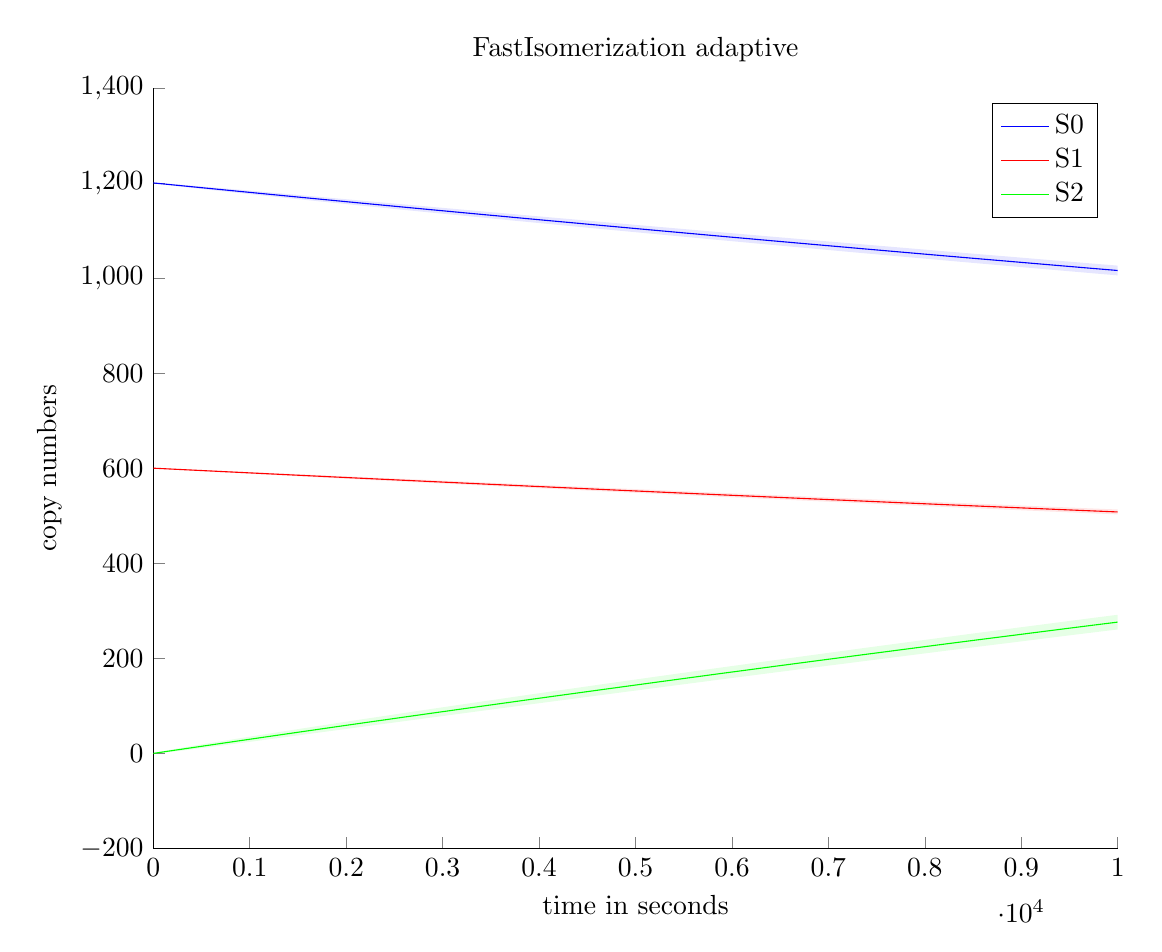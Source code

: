 % This file was created by matlab2tikz v0.3.3.
% Copyright (c) 2008--2013, Nico Schlömer <nico.schloemer@gmail.com>
% All rights reserved.
% 
% 
% 
\begin{tikzpicture}

\begin{axis}[%
width=4.822in,
height=3.803in,
scale only axis,
xmin=0,
xmax=10000,
xlabel={time in seconds},
ymin=-200,
ymax=1400,
ylabel={copy numbers},
title={FastIsomerization adaptive},
axis x line*=bottom,
axis y line*=left,
legend style={draw=black,fill=white,legend cell align=left}
]

\addplot [fill=blue,opacity=1.0e-01,draw=none,forget plot] table[row sep=crcr]{
0 1200\\
10 1199.453\\
20 1199.097\\
30 1198.784\\
40 1198.492\\
50 1198.196\\
60 1197.923\\
70 1197.656\\
80 1197.399\\
90 1197.137\\
100 1196.869\\
110 1196.611\\
120 1196.352\\
130 1196.1\\
140 1195.849\\
150 1195.602\\
160 1195.36\\
170 1195.116\\
180 1194.872\\
190 1194.627\\
200 1194.375\\
210 1194.13\\
220 1193.894\\
230 1193.657\\
240 1193.418\\
250 1193.183\\
260 1192.946\\
270 1192.715\\
280 1192.483\\
290 1192.258\\
300 1192.022\\
310 1191.787\\
320 1191.567\\
330 1191.34\\
340 1191.109\\
350 1190.877\\
360 1190.639\\
370 1190.404\\
380 1190.17\\
390 1189.946\\
400 1189.711\\
410 1189.478\\
420 1189.246\\
430 1189.015\\
440 1188.796\\
450 1188.57\\
460 1188.343\\
470 1188.113\\
480 1187.886\\
490 1187.669\\
500 1187.45\\
510 1187.222\\
520 1186.991\\
530 1186.773\\
540 1186.555\\
550 1186.327\\
560 1186.115\\
570 1185.912\\
580 1185.692\\
590 1185.463\\
600 1185.248\\
610 1185.026\\
620 1184.805\\
630 1184.587\\
640 1184.36\\
650 1184.135\\
660 1183.914\\
670 1183.699\\
680 1183.483\\
690 1183.268\\
700 1183.045\\
710 1182.83\\
720 1182.61\\
730 1182.399\\
740 1182.185\\
750 1181.977\\
760 1181.76\\
770 1181.541\\
780 1181.326\\
790 1181.104\\
800 1180.889\\
810 1180.674\\
820 1180.457\\
830 1180.239\\
840 1180.016\\
850 1179.793\\
860 1179.569\\
870 1179.353\\
880 1179.137\\
890 1178.918\\
900 1178.696\\
910 1178.477\\
920 1178.262\\
930 1178.046\\
940 1177.832\\
950 1177.619\\
960 1177.402\\
970 1177.197\\
980 1176.983\\
990 1176.768\\
1000 1176.551\\
1010 1176.34\\
1020 1176.118\\
1030 1175.9\\
1040 1175.688\\
1050 1175.466\\
1060 1175.25\\
1070 1175.032\\
1080 1174.814\\
1090 1174.605\\
1100 1174.39\\
1110 1174.178\\
1120 1173.974\\
1130 1173.759\\
1140 1173.549\\
1150 1173.334\\
1160 1173.115\\
1170 1172.902\\
1180 1172.697\\
1190 1172.474\\
1200 1172.262\\
1210 1172.05\\
1220 1171.839\\
1230 1171.62\\
1240 1171.416\\
1250 1171.21\\
1260 1170.998\\
1270 1170.795\\
1280 1170.591\\
1290 1170.369\\
1300 1170.153\\
1310 1169.937\\
1320 1169.724\\
1330 1169.506\\
1340 1169.286\\
1350 1169.074\\
1360 1168.868\\
1370 1168.675\\
1380 1168.46\\
1390 1168.253\\
1400 1168.054\\
1410 1167.856\\
1420 1167.646\\
1430 1167.433\\
1440 1167.222\\
1450 1167.003\\
1460 1166.8\\
1470 1166.585\\
1480 1166.382\\
1490 1166.175\\
1500 1165.963\\
1510 1165.744\\
1520 1165.533\\
1530 1165.322\\
1540 1165.111\\
1550 1164.904\\
1560 1164.695\\
1570 1164.482\\
1580 1164.28\\
1590 1164.079\\
1600 1163.875\\
1610 1163.659\\
1620 1163.453\\
1630 1163.241\\
1640 1163.027\\
1650 1162.819\\
1660 1162.613\\
1670 1162.405\\
1680 1162.199\\
1690 1161.99\\
1700 1161.777\\
1710 1161.573\\
1720 1161.367\\
1730 1161.157\\
1740 1160.959\\
1750 1160.75\\
1760 1160.539\\
1770 1160.322\\
1780 1160.112\\
1790 1159.908\\
1800 1159.701\\
1810 1159.495\\
1820 1159.293\\
1830 1159.083\\
1840 1158.878\\
1850 1158.663\\
1860 1158.455\\
1870 1158.246\\
1880 1158.038\\
1890 1157.831\\
1900 1157.621\\
1910 1157.411\\
1920 1157.2\\
1930 1156.984\\
1940 1156.785\\
1950 1156.576\\
1960 1156.37\\
1970 1156.171\\
1980 1155.968\\
1990 1155.771\\
2000 1155.559\\
2010 1155.349\\
2020 1155.141\\
2030 1154.94\\
2040 1154.739\\
2050 1154.536\\
2060 1154.332\\
2070 1154.128\\
2080 1153.912\\
2090 1153.705\\
2100 1153.507\\
2110 1153.287\\
2120 1153.075\\
2130 1152.875\\
2140 1152.672\\
2150 1152.463\\
2160 1152.263\\
2170 1152.061\\
2180 1151.862\\
2190 1151.661\\
2200 1151.45\\
2210 1151.239\\
2220 1151.032\\
2230 1150.828\\
2240 1150.624\\
2250 1150.429\\
2260 1150.234\\
2270 1150.031\\
2280 1149.829\\
2290 1149.625\\
2300 1149.433\\
2310 1149.229\\
2320 1149.026\\
2330 1148.826\\
2340 1148.626\\
2350 1148.428\\
2360 1148.225\\
2370 1148.018\\
2380 1147.817\\
2390 1147.615\\
2400 1147.422\\
2410 1147.22\\
2420 1147.008\\
2430 1146.797\\
2440 1146.586\\
2450 1146.387\\
2460 1146.187\\
2470 1145.977\\
2480 1145.765\\
2490 1145.559\\
2500 1145.347\\
2510 1145.146\\
2520 1144.942\\
2530 1144.745\\
2540 1144.548\\
2550 1144.34\\
2560 1144.138\\
2570 1143.94\\
2580 1143.729\\
2590 1143.537\\
2600 1143.339\\
2610 1143.131\\
2620 1142.937\\
2630 1142.742\\
2640 1142.537\\
2650 1142.34\\
2660 1142.137\\
2670 1141.93\\
2680 1141.731\\
2690 1141.526\\
2700 1141.318\\
2710 1141.116\\
2720 1140.914\\
2730 1140.716\\
2740 1140.518\\
2750 1140.321\\
2760 1140.126\\
2770 1139.924\\
2780 1139.722\\
2790 1139.516\\
2800 1139.312\\
2810 1139.109\\
2820 1138.912\\
2830 1138.719\\
2840 1138.521\\
2850 1138.316\\
2860 1138.118\\
2870 1137.912\\
2880 1137.706\\
2890 1137.513\\
2900 1137.314\\
2910 1137.111\\
2920 1136.911\\
2930 1136.707\\
2940 1136.498\\
2950 1136.304\\
2960 1136.103\\
2970 1135.909\\
2980 1135.709\\
2990 1135.509\\
3000 1135.308\\
3010 1135.106\\
3020 1134.915\\
3030 1134.722\\
3040 1134.529\\
3050 1134.335\\
3060 1134.135\\
3070 1133.935\\
3080 1133.738\\
3090 1133.536\\
3100 1133.327\\
3110 1133.13\\
3120 1132.928\\
3130 1132.734\\
3140 1132.536\\
3150 1132.337\\
3160 1132.139\\
3170 1131.941\\
3180 1131.745\\
3190 1131.533\\
3200 1131.334\\
3210 1131.141\\
3220 1130.952\\
3230 1130.76\\
3240 1130.564\\
3250 1130.372\\
3260 1130.178\\
3270 1129.975\\
3280 1129.774\\
3290 1129.583\\
3300 1129.389\\
3310 1129.188\\
3320 1128.992\\
3330 1128.796\\
3340 1128.599\\
3350 1128.41\\
3360 1128.208\\
3370 1128.016\\
3380 1127.813\\
3390 1127.608\\
3400 1127.42\\
3410 1127.214\\
3420 1127.016\\
3430 1126.825\\
3440 1126.622\\
3450 1126.423\\
3460 1126.225\\
3470 1126.029\\
3480 1125.84\\
3490 1125.641\\
3500 1125.455\\
3510 1125.255\\
3520 1125.057\\
3530 1124.855\\
3540 1124.664\\
3550 1124.467\\
3560 1124.264\\
3570 1124.066\\
3580 1123.873\\
3590 1123.67\\
3600 1123.477\\
3610 1123.281\\
3620 1123.084\\
3630 1122.883\\
3640 1122.687\\
3650 1122.496\\
3660 1122.3\\
3670 1122.104\\
3680 1121.91\\
3690 1121.713\\
3700 1121.521\\
3710 1121.315\\
3720 1121.118\\
3730 1120.917\\
3740 1120.714\\
3750 1120.517\\
3760 1120.316\\
3770 1120.121\\
3780 1119.923\\
3790 1119.742\\
3800 1119.564\\
3810 1119.367\\
3820 1119.165\\
3830 1118.969\\
3840 1118.768\\
3850 1118.571\\
3860 1118.371\\
3870 1118.174\\
3880 1117.983\\
3890 1117.786\\
3900 1117.591\\
3910 1117.392\\
3920 1117.195\\
3930 1117.002\\
3940 1116.805\\
3950 1116.618\\
3960 1116.42\\
3970 1116.215\\
3980 1116.013\\
3990 1115.828\\
4000 1115.635\\
4010 1115.439\\
4020 1115.244\\
4030 1115.051\\
4040 1114.853\\
4050 1114.668\\
4060 1114.475\\
4070 1114.285\\
4080 1114.093\\
4090 1113.89\\
4100 1113.686\\
4110 1113.491\\
4120 1113.299\\
4130 1113.103\\
4140 1112.896\\
4150 1112.698\\
4160 1112.512\\
4170 1112.317\\
4180 1112.125\\
4190 1111.93\\
4200 1111.733\\
4210 1111.534\\
4220 1111.339\\
4230 1111.144\\
4240 1110.953\\
4250 1110.768\\
4260 1110.574\\
4270 1110.379\\
4280 1110.194\\
4290 1110.002\\
4300 1109.814\\
4310 1109.619\\
4320 1109.428\\
4330 1109.238\\
4340 1109.046\\
4350 1108.854\\
4360 1108.665\\
4370 1108.466\\
4380 1108.28\\
4390 1108.09\\
4400 1107.895\\
4410 1107.699\\
4420 1107.499\\
4430 1107.307\\
4440 1107.12\\
4450 1106.92\\
4460 1106.723\\
4470 1106.538\\
4480 1106.341\\
4490 1106.149\\
4500 1105.957\\
4510 1105.772\\
4520 1105.571\\
4530 1105.371\\
4540 1105.18\\
4550 1104.988\\
4560 1104.8\\
4570 1104.62\\
4580 1104.425\\
4590 1104.232\\
4600 1104.034\\
4610 1103.837\\
4620 1103.646\\
4630 1103.449\\
4640 1103.258\\
4650 1103.062\\
4660 1102.868\\
4670 1102.674\\
4680 1102.48\\
4690 1102.29\\
4700 1102.102\\
4710 1101.908\\
4720 1101.708\\
4730 1101.52\\
4740 1101.324\\
4750 1101.137\\
4760 1100.949\\
4770 1100.765\\
4780 1100.575\\
4790 1100.385\\
4800 1100.198\\
4810 1100.008\\
4820 1099.823\\
4830 1099.624\\
4840 1099.437\\
4850 1099.234\\
4860 1099.044\\
4870 1098.854\\
4880 1098.673\\
4890 1098.486\\
4900 1098.304\\
4910 1098.108\\
4920 1097.916\\
4930 1097.719\\
4940 1097.523\\
4950 1097.339\\
4960 1097.148\\
4970 1096.957\\
4980 1096.77\\
4990 1096.585\\
5000 1096.391\\
5010 1096.193\\
5020 1095.995\\
5030 1095.804\\
5040 1095.629\\
5050 1095.443\\
5060 1095.248\\
5070 1095.065\\
5080 1094.876\\
5090 1094.685\\
5100 1094.486\\
5110 1094.295\\
5120 1094.107\\
5130 1093.914\\
5140 1093.719\\
5150 1093.529\\
5160 1093.337\\
5170 1093.142\\
5180 1092.949\\
5190 1092.754\\
5200 1092.552\\
5210 1092.367\\
5220 1092.177\\
5230 1091.984\\
5240 1091.797\\
5250 1091.608\\
5260 1091.413\\
5270 1091.229\\
5280 1091.047\\
5290 1090.86\\
5300 1090.67\\
5310 1090.477\\
5320 1090.282\\
5330 1090.099\\
5340 1089.901\\
5350 1089.711\\
5360 1089.526\\
5370 1089.336\\
5380 1089.148\\
5390 1088.952\\
5400 1088.764\\
5410 1088.57\\
5420 1088.381\\
5430 1088.191\\
5440 1087.997\\
5450 1087.81\\
5460 1087.623\\
5470 1087.441\\
5480 1087.255\\
5490 1087.059\\
5500 1086.872\\
5510 1086.688\\
5520 1086.505\\
5530 1086.318\\
5540 1086.122\\
5550 1085.931\\
5560 1085.75\\
5570 1085.555\\
5580 1085.363\\
5590 1085.171\\
5600 1084.981\\
5610 1084.789\\
5620 1084.597\\
5630 1084.408\\
5640 1084.216\\
5650 1084.024\\
5660 1083.838\\
5670 1083.648\\
5680 1083.447\\
5690 1083.255\\
5700 1083.073\\
5710 1082.882\\
5720 1082.687\\
5730 1082.5\\
5740 1082.305\\
5750 1082.112\\
5760 1081.924\\
5770 1081.733\\
5780 1081.545\\
5790 1081.357\\
5800 1081.168\\
5810 1080.981\\
5820 1080.798\\
5830 1080.611\\
5840 1080.423\\
5850 1080.243\\
5860 1080.057\\
5870 1079.871\\
5880 1079.682\\
5890 1079.5\\
5900 1079.32\\
5910 1079.131\\
5920 1078.947\\
5930 1078.756\\
5940 1078.573\\
5950 1078.388\\
5960 1078.197\\
5970 1078.017\\
5980 1077.828\\
5990 1077.642\\
6000 1077.451\\
6010 1077.275\\
6020 1077.094\\
6030 1076.913\\
6040 1076.722\\
6050 1076.544\\
6060 1076.357\\
6070 1076.174\\
6080 1075.986\\
6090 1075.792\\
6100 1075.604\\
6110 1075.418\\
6120 1075.233\\
6130 1075.046\\
6140 1074.858\\
6150 1074.669\\
6160 1074.481\\
6170 1074.303\\
6180 1074.119\\
6190 1073.93\\
6200 1073.744\\
6210 1073.55\\
6220 1073.358\\
6230 1073.17\\
6240 1072.98\\
6250 1072.785\\
6260 1072.605\\
6270 1072.42\\
6280 1072.236\\
6290 1072.053\\
6300 1071.868\\
6310 1071.686\\
6320 1071.491\\
6330 1071.301\\
6340 1071.115\\
6350 1070.929\\
6360 1070.742\\
6370 1070.565\\
6380 1070.385\\
6390 1070.198\\
6400 1070.014\\
6410 1069.826\\
6420 1069.633\\
6430 1069.457\\
6440 1069.27\\
6450 1069.075\\
6460 1068.899\\
6470 1068.711\\
6480 1068.52\\
6490 1068.347\\
6500 1068.164\\
6510 1067.973\\
6520 1067.785\\
6530 1067.605\\
6540 1067.418\\
6550 1067.236\\
6560 1067.054\\
6570 1066.87\\
6580 1066.694\\
6590 1066.506\\
6600 1066.328\\
6610 1066.146\\
6620 1065.961\\
6630 1065.774\\
6640 1065.587\\
6650 1065.402\\
6660 1065.221\\
6670 1065.033\\
6680 1064.842\\
6690 1064.65\\
6700 1064.462\\
6710 1064.284\\
6720 1064.1\\
6730 1063.918\\
6740 1063.739\\
6750 1063.565\\
6760 1063.383\\
6770 1063.199\\
6780 1063.006\\
6790 1062.815\\
6800 1062.633\\
6810 1062.454\\
6820 1062.264\\
6830 1062.077\\
6840 1061.89\\
6850 1061.715\\
6860 1061.532\\
6870 1061.348\\
6880 1061.169\\
6890 1060.982\\
6900 1060.797\\
6910 1060.609\\
6920 1060.426\\
6930 1060.245\\
6940 1060.058\\
6950 1059.873\\
6960 1059.69\\
6970 1059.496\\
6980 1059.314\\
6990 1059.131\\
7000 1058.944\\
7010 1058.763\\
7020 1058.58\\
7030 1058.392\\
7040 1058.214\\
7050 1058.025\\
7060 1057.841\\
7070 1057.657\\
7080 1057.47\\
7090 1057.281\\
7100 1057.096\\
7110 1056.915\\
7120 1056.736\\
7130 1056.554\\
7140 1056.371\\
7150 1056.187\\
7160 1056.006\\
7170 1055.826\\
7180 1055.641\\
7190 1055.45\\
7200 1055.272\\
7210 1055.087\\
7220 1054.902\\
7230 1054.713\\
7240 1054.527\\
7250 1054.347\\
7260 1054.163\\
7270 1053.981\\
7280 1053.797\\
7290 1053.608\\
7300 1053.423\\
7310 1053.235\\
7320 1053.05\\
7330 1052.868\\
7340 1052.683\\
7350 1052.495\\
7360 1052.314\\
7370 1052.14\\
7380 1051.956\\
7390 1051.776\\
7400 1051.599\\
7410 1051.421\\
7420 1051.246\\
7430 1051.06\\
7440 1050.88\\
7450 1050.696\\
7460 1050.523\\
7470 1050.348\\
7480 1050.166\\
7490 1049.993\\
7500 1049.811\\
7510 1049.625\\
7520 1049.451\\
7530 1049.265\\
7540 1049.077\\
7550 1048.895\\
7560 1048.71\\
7570 1048.519\\
7580 1048.346\\
7590 1048.169\\
7600 1047.993\\
7610 1047.826\\
7620 1047.646\\
7630 1047.456\\
7640 1047.27\\
7650 1047.093\\
7660 1046.913\\
7670 1046.727\\
7680 1046.543\\
7690 1046.36\\
7700 1046.176\\
7710 1045.998\\
7720 1045.823\\
7730 1045.634\\
7740 1045.462\\
7750 1045.279\\
7760 1045.088\\
7770 1044.908\\
7780 1044.722\\
7790 1044.54\\
7800 1044.366\\
7810 1044.182\\
7820 1044.002\\
7830 1043.834\\
7840 1043.656\\
7850 1043.481\\
7860 1043.3\\
7870 1043.122\\
7880 1042.944\\
7890 1042.768\\
7900 1042.569\\
7910 1042.388\\
7920 1042.207\\
7930 1042.021\\
7940 1041.841\\
7950 1041.663\\
7960 1041.473\\
7970 1041.29\\
7980 1041.108\\
7990 1040.939\\
8000 1040.76\\
8010 1040.579\\
8020 1040.404\\
8030 1040.226\\
8040 1040.054\\
8050 1039.87\\
8060 1039.691\\
8070 1039.512\\
8080 1039.33\\
8090 1039.144\\
8100 1038.967\\
8110 1038.789\\
8120 1038.605\\
8130 1038.426\\
8140 1038.24\\
8150 1038.061\\
8160 1037.875\\
8170 1037.707\\
8180 1037.527\\
8190 1037.34\\
8200 1037.159\\
8210 1036.985\\
8220 1036.804\\
8230 1036.622\\
8240 1036.446\\
8250 1036.269\\
8260 1036.09\\
8270 1035.915\\
8280 1035.739\\
8290 1035.566\\
8300 1035.391\\
8310 1035.22\\
8320 1035.035\\
8330 1034.85\\
8340 1034.668\\
8350 1034.487\\
8360 1034.308\\
8370 1034.126\\
8380 1033.954\\
8390 1033.778\\
8400 1033.597\\
8410 1033.416\\
8420 1033.244\\
8430 1033.066\\
8440 1032.893\\
8450 1032.714\\
8460 1032.529\\
8470 1032.349\\
8480 1032.172\\
8490 1031.995\\
8500 1031.826\\
8510 1031.649\\
8520 1031.469\\
8530 1031.286\\
8540 1031.11\\
8550 1030.929\\
8560 1030.758\\
8570 1030.575\\
8580 1030.393\\
8590 1030.22\\
8600 1030.039\\
8610 1029.871\\
8620 1029.693\\
8630 1029.524\\
8640 1029.348\\
8650 1029.173\\
8660 1028.998\\
8670 1028.817\\
8680 1028.65\\
8690 1028.471\\
8700 1028.292\\
8710 1028.109\\
8720 1027.927\\
8730 1027.741\\
8740 1027.569\\
8750 1027.394\\
8760 1027.212\\
8770 1027.04\\
8780 1026.863\\
8790 1026.683\\
8800 1026.509\\
8810 1026.324\\
8820 1026.158\\
8830 1025.978\\
8840 1025.8\\
8850 1025.615\\
8860 1025.438\\
8870 1025.256\\
8880 1025.088\\
8890 1024.914\\
8900 1024.74\\
8910 1024.57\\
8920 1024.39\\
8930 1024.218\\
8940 1024.04\\
8950 1023.868\\
8960 1023.688\\
8970 1023.508\\
8980 1023.323\\
8990 1023.149\\
9000 1022.976\\
9010 1022.8\\
9020 1022.627\\
9030 1022.449\\
9040 1022.268\\
9050 1022.091\\
9060 1021.922\\
9070 1021.741\\
9080 1021.57\\
9090 1021.392\\
9100 1021.214\\
9110 1021.036\\
9120 1020.869\\
9130 1020.701\\
9140 1020.52\\
9150 1020.355\\
9160 1020.18\\
9170 1020.015\\
9180 1019.841\\
9190 1019.663\\
9200 1019.485\\
9210 1019.302\\
9220 1019.126\\
9230 1018.952\\
9240 1018.778\\
9250 1018.605\\
9260 1018.428\\
9270 1018.249\\
9280 1018.073\\
9290 1017.896\\
9300 1017.726\\
9310 1017.549\\
9320 1017.37\\
9330 1017.201\\
9340 1017.019\\
9350 1016.844\\
9360 1016.669\\
9370 1016.492\\
9380 1016.315\\
9390 1016.146\\
9400 1015.972\\
9410 1015.794\\
9420 1015.617\\
9430 1015.442\\
9440 1015.265\\
9450 1015.085\\
9460 1014.907\\
9470 1014.734\\
9480 1014.557\\
9490 1014.384\\
9500 1014.207\\
9510 1014.032\\
9520 1013.866\\
9530 1013.692\\
9540 1013.526\\
9550 1013.353\\
9560 1013.173\\
9570 1012.991\\
9580 1012.826\\
9590 1012.651\\
9600 1012.465\\
9610 1012.289\\
9620 1012.109\\
9630 1011.929\\
9640 1011.757\\
9650 1011.573\\
9660 1011.403\\
9670 1011.218\\
9680 1011.044\\
9690 1010.87\\
9700 1010.696\\
9710 1010.52\\
9720 1010.347\\
9730 1010.169\\
9740 1009.996\\
9750 1009.824\\
9760 1009.654\\
9770 1009.476\\
9780 1009.311\\
9790 1009.14\\
9800 1008.971\\
9810 1008.787\\
9820 1008.614\\
9830 1008.443\\
9840 1008.268\\
9850 1008.094\\
9860 1007.923\\
9870 1007.76\\
9880 1007.587\\
9890 1007.406\\
9900 1007.239\\
9910 1007.069\\
9920 1006.896\\
9930 1006.725\\
9940 1006.549\\
9950 1006.379\\
9960 1006.208\\
9970 1006.038\\
9980 1005.87\\
9990 1005.689\\
10000 1005.519\\
10000 1026.119\\
9990 1026.285\\
9980 1026.451\\
9970 1026.629\\
9960 1026.79\\
9950 1026.964\\
9940 1027.131\\
9930 1027.299\\
9920 1027.461\\
9910 1027.636\\
9900 1027.8\\
9890 1027.959\\
9880 1028.121\\
9870 1028.273\\
9860 1028.441\\
9850 1028.61\\
9840 1028.779\\
9830 1028.946\\
9820 1029.109\\
9810 1029.272\\
9800 1029.443\\
9790 1029.61\\
9780 1029.773\\
9770 1029.938\\
9760 1030.098\\
9750 1030.263\\
9740 1030.43\\
9730 1030.6\\
9720 1030.763\\
9710 1030.931\\
9700 1031.098\\
9690 1031.261\\
9680 1031.424\\
9670 1031.584\\
9660 1031.749\\
9650 1031.919\\
9640 1032.084\\
9630 1032.25\\
9620 1032.415\\
9610 1032.593\\
9600 1032.759\\
9590 1032.922\\
9580 1033.088\\
9570 1033.249\\
9560 1033.416\\
9550 1033.578\\
9540 1033.746\\
9530 1033.907\\
9520 1034.069\\
9510 1034.244\\
9500 1034.409\\
9490 1034.575\\
9480 1034.745\\
9470 1034.912\\
9460 1035.079\\
9450 1035.246\\
9440 1035.411\\
9430 1035.574\\
9420 1035.742\\
9410 1035.916\\
9400 1036.085\\
9390 1036.262\\
9380 1036.431\\
9370 1036.602\\
9360 1036.767\\
9350 1036.927\\
9340 1037.093\\
9330 1037.251\\
9320 1037.427\\
9310 1037.601\\
9300 1037.768\\
9290 1037.936\\
9280 1038.105\\
9270 1038.275\\
9260 1038.434\\
9250 1038.61\\
9240 1038.784\\
9230 1038.952\\
9220 1039.13\\
9210 1039.296\\
9200 1039.465\\
9190 1039.631\\
9180 1039.8\\
9170 1039.972\\
9160 1040.146\\
9150 1040.315\\
9140 1040.485\\
9130 1040.654\\
9120 1040.829\\
9110 1040.994\\
9100 1041.163\\
9090 1041.335\\
9080 1041.509\\
9070 1041.688\\
9060 1041.857\\
9050 1042.018\\
9040 1042.192\\
9030 1042.363\\
9020 1042.534\\
9010 1042.699\\
9000 1042.87\\
8990 1043.044\\
8980 1043.21\\
8970 1043.382\\
8960 1043.55\\
8950 1043.722\\
8940 1043.904\\
8930 1044.073\\
8920 1044.236\\
8910 1044.401\\
8900 1044.559\\
8890 1044.733\\
8880 1044.896\\
8870 1045.077\\
8860 1045.24\\
8850 1045.409\\
8840 1045.57\\
8830 1045.735\\
8820 1045.898\\
8810 1046.063\\
8800 1046.23\\
8790 1046.386\\
8780 1046.557\\
8770 1046.722\\
8760 1046.896\\
8750 1047.061\\
8740 1047.225\\
8730 1047.404\\
8720 1047.568\\
8710 1047.725\\
8700 1047.89\\
8690 1048.057\\
8680 1048.223\\
8670 1048.395\\
8660 1048.564\\
8650 1048.727\\
8640 1048.892\\
8630 1049.052\\
8620 1049.216\\
8610 1049.376\\
8600 1049.546\\
8590 1049.716\\
8580 1049.889\\
8570 1050.066\\
8560 1050.233\\
8550 1050.402\\
8540 1050.568\\
8530 1050.74\\
8520 1050.897\\
8510 1051.07\\
8500 1051.238\\
8490 1051.406\\
8480 1051.577\\
8470 1051.751\\
8460 1051.919\\
8450 1052.086\\
8440 1052.253\\
8430 1052.427\\
8420 1052.596\\
8410 1052.762\\
8400 1052.934\\
8390 1053.106\\
8380 1053.28\\
8370 1053.443\\
8360 1053.616\\
8350 1053.789\\
8340 1053.947\\
8330 1054.121\\
8320 1054.293\\
8310 1054.464\\
8300 1054.632\\
8290 1054.806\\
8280 1054.971\\
8270 1055.144\\
8260 1055.317\\
8250 1055.485\\
8240 1055.653\\
8230 1055.818\\
8220 1055.979\\
8210 1056.149\\
8200 1056.319\\
8190 1056.49\\
8180 1056.667\\
8170 1056.833\\
8160 1057.013\\
8150 1057.18\\
8140 1057.344\\
8130 1057.51\\
8120 1057.685\\
8110 1057.86\\
8100 1058.033\\
8090 1058.203\\
8080 1058.368\\
8070 1058.54\\
8060 1058.716\\
8050 1058.887\\
8040 1059.06\\
8030 1059.232\\
8020 1059.402\\
8010 1059.573\\
8000 1059.753\\
7990 1059.92\\
7980 1060.093\\
7970 1060.259\\
7960 1060.428\\
7950 1060.601\\
7940 1060.77\\
7930 1060.952\\
7920 1061.121\\
7910 1061.286\\
7900 1061.462\\
7890 1061.635\\
7880 1061.801\\
7870 1061.973\\
7860 1062.146\\
7850 1062.312\\
7840 1062.492\\
7830 1062.663\\
7820 1062.842\\
7810 1063.012\\
7800 1063.195\\
7790 1063.369\\
7780 1063.532\\
7770 1063.698\\
7760 1063.866\\
7750 1064.043\\
7740 1064.219\\
7730 1064.39\\
7720 1064.561\\
7710 1064.729\\
7700 1064.898\\
7690 1065.067\\
7680 1065.238\\
7670 1065.413\\
7660 1065.59\\
7650 1065.766\\
7640 1065.938\\
7630 1066.112\\
7620 1066.28\\
7610 1066.458\\
7600 1066.631\\
7590 1066.806\\
7580 1066.975\\
7570 1067.147\\
7560 1067.313\\
7550 1067.488\\
7540 1067.66\\
7530 1067.826\\
7520 1068.0\\
7510 1068.175\\
7500 1068.344\\
7490 1068.528\\
7480 1068.7\\
7470 1068.871\\
7460 1069.041\\
7450 1069.217\\
7440 1069.387\\
7430 1069.56\\
7420 1069.727\\
7410 1069.891\\
7400 1070.056\\
7390 1070.232\\
7380 1070.407\\
7370 1070.578\\
7360 1070.747\\
7350 1070.915\\
7340 1071.077\\
7330 1071.259\\
7320 1071.433\\
7310 1071.604\\
7300 1071.772\\
7290 1071.947\\
7280 1072.121\\
7270 1072.299\\
7260 1072.475\\
7250 1072.642\\
7240 1072.825\\
7230 1073.002\\
7220 1073.182\\
7210 1073.353\\
7200 1073.521\\
7190 1073.695\\
7180 1073.869\\
7170 1074.039\\
7160 1074.21\\
7150 1074.379\\
7140 1074.548\\
7130 1074.724\\
7120 1074.889\\
7110 1075.059\\
7100 1075.228\\
7090 1075.396\\
7080 1075.572\\
7070 1075.74\\
7060 1075.908\\
7050 1076.074\\
7040 1076.234\\
7030 1076.413\\
7020 1076.577\\
7010 1076.751\\
7000 1076.92\\
6990 1077.093\\
6980 1077.263\\
6970 1077.432\\
6960 1077.609\\
6950 1077.787\\
6940 1077.963\\
6930 1078.133\\
6920 1078.304\\
6910 1078.481\\
6900 1078.636\\
6890 1078.796\\
6880 1078.969\\
6870 1079.14\\
6860 1079.306\\
6850 1079.477\\
6840 1079.651\\
6830 1079.828\\
6820 1080.002\\
6810 1080.177\\
6800 1080.357\\
6790 1080.537\\
6780 1080.705\\
6770 1080.872\\
6760 1081.043\\
6750 1081.22\\
6740 1081.392\\
6730 1081.571\\
6720 1081.743\\
6710 1081.916\\
6700 1082.088\\
6690 1082.254\\
6680 1082.43\\
6670 1082.602\\
6660 1082.775\\
6650 1082.941\\
6640 1083.116\\
6630 1083.293\\
6620 1083.47\\
6610 1083.644\\
6600 1083.823\\
6590 1084.002\\
6580 1084.176\\
6570 1084.346\\
6560 1084.519\\
6550 1084.694\\
6540 1084.863\\
6530 1085.035\\
6520 1085.208\\
6510 1085.384\\
6500 1085.553\\
6490 1085.726\\
6480 1085.901\\
6470 1086.069\\
6460 1086.237\\
6450 1086.404\\
6440 1086.576\\
6430 1086.749\\
6420 1086.922\\
6410 1087.097\\
6400 1087.283\\
6390 1087.459\\
6380 1087.631\\
6370 1087.803\\
6360 1087.979\\
6350 1088.153\\
6340 1088.332\\
6330 1088.513\\
6320 1088.684\\
6310 1088.858\\
6300 1089.033\\
6290 1089.209\\
6280 1089.393\\
6270 1089.56\\
6260 1089.739\\
6250 1089.919\\
6240 1090.091\\
6230 1090.268\\
6220 1090.436\\
6210 1090.613\\
6200 1090.786\\
6190 1090.962\\
6180 1091.131\\
6170 1091.312\\
6160 1091.484\\
6150 1091.661\\
6140 1091.834\\
6130 1092.009\\
6120 1092.182\\
6110 1092.356\\
6100 1092.533\\
6090 1092.709\\
6080 1092.885\\
6070 1093.056\\
6060 1093.226\\
6050 1093.397\\
6040 1093.557\\
6030 1093.732\\
6020 1093.905\\
6010 1094.073\\
6000 1094.253\\
5990 1094.425\\
5980 1094.599\\
5970 1094.768\\
5960 1094.944\\
5950 1095.122\\
5940 1095.299\\
5930 1095.466\\
5920 1095.639\\
5910 1095.809\\
5900 1095.984\\
5890 1096.161\\
5880 1096.341\\
5870 1096.511\\
5860 1096.686\\
5850 1096.866\\
5840 1097.043\\
5830 1097.226\\
5820 1097.403\\
5810 1097.575\\
5800 1097.756\\
5790 1097.933\\
5780 1098.111\\
5770 1098.286\\
5760 1098.462\\
5750 1098.633\\
5740 1098.814\\
5730 1099.001\\
5720 1099.174\\
5710 1099.358\\
5700 1099.54\\
5690 1099.71\\
5680 1099.878\\
5670 1100.049\\
5660 1100.235\\
5650 1100.409\\
5640 1100.588\\
5630 1100.762\\
5620 1100.938\\
5610 1101.109\\
5600 1101.286\\
5590 1101.45\\
5580 1101.631\\
5570 1101.807\\
5560 1101.983\\
5550 1102.159\\
5540 1102.335\\
5530 1102.513\\
5520 1102.692\\
5510 1102.869\\
5500 1103.046\\
5490 1103.219\\
5480 1103.395\\
5470 1103.565\\
5460 1103.741\\
5450 1103.921\\
5440 1104.088\\
5430 1104.276\\
5420 1104.453\\
5410 1104.626\\
5400 1104.81\\
5390 1104.986\\
5380 1105.161\\
5370 1105.342\\
5360 1105.52\\
5350 1105.693\\
5340 1105.865\\
5330 1106.035\\
5320 1106.205\\
5310 1106.384\\
5300 1106.552\\
5290 1106.733\\
5280 1106.91\\
5270 1107.082\\
5260 1107.264\\
5250 1107.435\\
5240 1107.605\\
5230 1107.785\\
5220 1107.964\\
5210 1108.143\\
5200 1108.324\\
5190 1108.5\\
5180 1108.679\\
5170 1108.854\\
5160 1109.031\\
5150 1109.202\\
5140 1109.385\\
5130 1109.569\\
5120 1109.744\\
5110 1109.913\\
5100 1110.089\\
5090 1110.272\\
5080 1110.446\\
5070 1110.629\\
5060 1110.814\\
5050 1110.989\\
5040 1111.161\\
5030 1111.345\\
5020 1111.519\\
5010 1111.695\\
5000 1111.865\\
4990 1112.038\\
4980 1112.213\\
4970 1112.393\\
4960 1112.572\\
4950 1112.745\\
4940 1112.919\\
4930 1113.094\\
4920 1113.274\\
4910 1113.455\\
4900 1113.636\\
4890 1113.806\\
4880 1113.987\\
4870 1114.166\\
4860 1114.348\\
4850 1114.526\\
4840 1114.714\\
4830 1114.898\\
4820 1115.073\\
4810 1115.252\\
4800 1115.433\\
4790 1115.613\\
4780 1115.791\\
4770 1115.966\\
4760 1116.136\\
4750 1116.31\\
4740 1116.487\\
4730 1116.66\\
4720 1116.836\\
4710 1116.997\\
4700 1117.182\\
4690 1117.359\\
4680 1117.533\\
4670 1117.713\\
4660 1117.895\\
4650 1118.071\\
4640 1118.252\\
4630 1118.427\\
4620 1118.603\\
4610 1118.789\\
4600 1118.973\\
4590 1119.152\\
4580 1119.343\\
4570 1119.52\\
4560 1119.7\\
4550 1119.878\\
4540 1120.053\\
4530 1120.227\\
4520 1120.399\\
4510 1120.582\\
4500 1120.756\\
4490 1120.933\\
4480 1121.107\\
4470 1121.29\\
4460 1121.472\\
4450 1121.646\\
4440 1121.83\\
4430 1122.002\\
4420 1122.182\\
4410 1122.368\\
4400 1122.546\\
4390 1122.719\\
4380 1122.899\\
4370 1123.077\\
4360 1123.249\\
4350 1123.432\\
4340 1123.618\\
4330 1123.797\\
4320 1123.975\\
4310 1124.147\\
4300 1124.324\\
4290 1124.505\\
4280 1124.674\\
4270 1124.855\\
4260 1125.031\\
4250 1125.207\\
4240 1125.386\\
4230 1125.559\\
4220 1125.734\\
4210 1125.907\\
4200 1126.08\\
4190 1126.253\\
4180 1126.432\\
4170 1126.616\\
4160 1126.794\\
4150 1126.98\\
4140 1127.149\\
4130 1127.321\\
4120 1127.498\\
4110 1127.672\\
4100 1127.855\\
4090 1128.039\\
4080 1128.222\\
4070 1128.403\\
4060 1128.572\\
4050 1128.745\\
4040 1128.922\\
4030 1129.109\\
4020 1129.282\\
4010 1129.465\\
4000 1129.636\\
3990 1129.814\\
3980 1129.997\\
3970 1130.183\\
3960 1130.359\\
3950 1130.535\\
3940 1130.711\\
3930 1130.883\\
3920 1131.058\\
3910 1131.23\\
3900 1131.412\\
3890 1131.598\\
3880 1131.781\\
3870 1131.954\\
3860 1132.132\\
3850 1132.303\\
3840 1132.476\\
3830 1132.663\\
3820 1132.843\\
3810 1133.032\\
3800 1133.214\\
3790 1133.394\\
3780 1133.579\\
3770 1133.76\\
3760 1133.937\\
3750 1134.111\\
3740 1134.295\\
3730 1134.471\\
3720 1134.652\\
3710 1134.828\\
3700 1135.018\\
3690 1135.195\\
3680 1135.373\\
3670 1135.547\\
3660 1135.726\\
3650 1135.907\\
3640 1136.093\\
3630 1136.278\\
3620 1136.458\\
3610 1136.638\\
3600 1136.823\\
3590 1137.0\\
3580 1137.173\\
3570 1137.344\\
3560 1137.528\\
3550 1137.712\\
3540 1137.891\\
3530 1138.073\\
3520 1138.241\\
3510 1138.41\\
3500 1138.589\\
3490 1138.763\\
3480 1138.938\\
3470 1139.117\\
3460 1139.292\\
3450 1139.472\\
3440 1139.654\\
3430 1139.831\\
3420 1140.008\\
3410 1140.196\\
3400 1140.378\\
3390 1140.551\\
3380 1140.731\\
3370 1140.914\\
3360 1141.093\\
3350 1141.279\\
3340 1141.464\\
3330 1141.64\\
3320 1141.819\\
3310 1141.994\\
3300 1142.176\\
3290 1142.363\\
3280 1142.542\\
3270 1142.721\\
3260 1142.904\\
3250 1143.087\\
3240 1143.265\\
3230 1143.454\\
3220 1143.63\\
3210 1143.813\\
3200 1143.983\\
3190 1144.162\\
3180 1144.35\\
3170 1144.528\\
3160 1144.71\\
3150 1144.899\\
3140 1145.081\\
3130 1145.259\\
3120 1145.446\\
3110 1145.634\\
3100 1145.821\\
3090 1146.002\\
3080 1146.184\\
3070 1146.359\\
3060 1146.542\\
3050 1146.724\\
3040 1146.913\\
3030 1147.095\\
3020 1147.274\\
3010 1147.454\\
3000 1147.632\\
2990 1147.81\\
2980 1147.993\\
2970 1148.171\\
2960 1148.349\\
2950 1148.528\\
2940 1148.712\\
2930 1148.889\\
2920 1149.067\\
2910 1149.239\\
2900 1149.422\\
2890 1149.6\\
2880 1149.779\\
2870 1149.962\\
2860 1150.142\\
2850 1150.328\\
2840 1150.508\\
2830 1150.687\\
2820 1150.862\\
2810 1151.038\\
2800 1151.224\\
2790 1151.407\\
2780 1151.593\\
2770 1151.776\\
2760 1151.953\\
2750 1152.132\\
2740 1152.313\\
2730 1152.49\\
2720 1152.67\\
2710 1152.85\\
2700 1153.041\\
2690 1153.224\\
2680 1153.402\\
2670 1153.574\\
2660 1153.755\\
2650 1153.926\\
2640 1154.103\\
2630 1154.289\\
2620 1154.471\\
2610 1154.647\\
2600 1154.828\\
2590 1155.008\\
2580 1155.182\\
2570 1155.366\\
2560 1155.55\\
2550 1155.729\\
2540 1155.904\\
2530 1156.094\\
2520 1156.283\\
2510 1156.467\\
2500 1156.653\\
2490 1156.828\\
2480 1157.011\\
2470 1157.197\\
2460 1157.372\\
2450 1157.558\\
2440 1157.732\\
2430 1157.91\\
2420 1158.095\\
2410 1158.274\\
2400 1158.454\\
2390 1158.626\\
2380 1158.803\\
2370 1158.984\\
2360 1159.163\\
2350 1159.351\\
2340 1159.535\\
2330 1159.714\\
2320 1159.897\\
2310 1160.078\\
2300 1160.252\\
2290 1160.435\\
2280 1160.62\\
2270 1160.798\\
2260 1160.974\\
2250 1161.152\\
2240 1161.331\\
2230 1161.514\\
2220 1161.695\\
2210 1161.878\\
2200 1162.061\\
2190 1162.237\\
2180 1162.422\\
2170 1162.608\\
2160 1162.792\\
2150 1162.979\\
2140 1163.154\\
2130 1163.34\\
2120 1163.518\\
2110 1163.708\\
2100 1163.884\\
2090 1164.072\\
2080 1164.258\\
2070 1164.444\\
2060 1164.621\\
2050 1164.805\\
2040 1164.986\\
2030 1165.164\\
2020 1165.349\\
2010 1165.531\\
2000 1165.716\\
1990 1165.901\\
1980 1166.084\\
1970 1166.263\\
1960 1166.441\\
1950 1166.62\\
1940 1166.794\\
1930 1166.974\\
1920 1167.154\\
1910 1167.335\\
1900 1167.522\\
1890 1167.697\\
1880 1167.879\\
1870 1168.058\\
1860 1168.233\\
1850 1168.416\\
1840 1168.607\\
1830 1168.785\\
1820 1168.963\\
1810 1169.148\\
1800 1169.33\\
1790 1169.515\\
1780 1169.7\\
1770 1169.884\\
1760 1170.055\\
1750 1170.23\\
1740 1170.41\\
1730 1170.594\\
1720 1170.779\\
1710 1170.967\\
1700 1171.14\\
1690 1171.33\\
1680 1171.512\\
1670 1171.692\\
1660 1171.869\\
1650 1172.045\\
1640 1172.218\\
1630 1172.403\\
1620 1172.586\\
1610 1172.757\\
1600 1172.94\\
1590 1173.126\\
1580 1173.304\\
1570 1173.489\\
1560 1173.674\\
1550 1173.852\\
1540 1174.033\\
1530 1174.216\\
1520 1174.388\\
1510 1174.579\\
1500 1174.766\\
1490 1174.946\\
1480 1175.129\\
1470 1175.3\\
1460 1175.484\\
1450 1175.657\\
1440 1175.843\\
1430 1176.025\\
1420 1176.203\\
1410 1176.386\\
1400 1176.567\\
1390 1176.749\\
1380 1176.933\\
1370 1177.125\\
1360 1177.311\\
1350 1177.487\\
1340 1177.673\\
1330 1177.855\\
1320 1178.03\\
1310 1178.209\\
1300 1178.395\\
1290 1178.579\\
1280 1178.761\\
1270 1178.938\\
1260 1179.119\\
1250 1179.297\\
1240 1179.473\\
1230 1179.652\\
1220 1179.832\\
1210 1180.013\\
1200 1180.194\\
1190 1180.376\\
1180 1180.559\\
1170 1180.74\\
1160 1180.916\\
1150 1181.099\\
1140 1181.288\\
1130 1181.465\\
1120 1181.646\\
1110 1181.826\\
1100 1182.003\\
1090 1182.182\\
1080 1182.366\\
1070 1182.547\\
1060 1182.722\\
1050 1182.903\\
1040 1183.083\\
1030 1183.258\\
1020 1183.433\\
1010 1183.616\\
1000 1183.796\\
990 1183.974\\
980 1184.153\\
970 1184.333\\
960 1184.515\\
950 1184.698\\
940 1184.869\\
930 1185.04\\
920 1185.21\\
910 1185.385\\
900 1185.559\\
890 1185.736\\
880 1185.915\\
870 1186.097\\
860 1186.274\\
850 1186.446\\
840 1186.613\\
830 1186.792\\
820 1186.973\\
810 1187.155\\
800 1187.33\\
790 1187.512\\
780 1187.683\\
770 1187.864\\
760 1188.048\\
750 1188.235\\
740 1188.405\\
730 1188.594\\
720 1188.769\\
710 1188.939\\
700 1189.111\\
690 1189.297\\
680 1189.48\\
670 1189.657\\
660 1189.831\\
650 1190.012\\
640 1190.183\\
630 1190.361\\
620 1190.539\\
610 1190.717\\
600 1190.892\\
590 1191.067\\
580 1191.238\\
570 1191.416\\
560 1191.597\\
550 1191.78\\
540 1191.948\\
530 1192.121\\
520 1192.301\\
510 1192.474\\
500 1192.643\\
490 1192.807\\
480 1192.98\\
470 1193.148\\
460 1193.322\\
450 1193.486\\
440 1193.648\\
430 1193.822\\
420 1193.992\\
410 1194.17\\
400 1194.342\\
390 1194.514\\
380 1194.676\\
370 1194.841\\
360 1195.015\\
350 1195.175\\
340 1195.344\\
330 1195.507\\
320 1195.672\\
310 1195.837\\
300 1196.003\\
290 1196.168\\
280 1196.332\\
270 1196.491\\
260 1196.66\\
250 1196.836\\
240 1196.994\\
230 1197.151\\
220 1197.309\\
210 1197.468\\
200 1197.631\\
190 1197.788\\
180 1197.939\\
170 1198.093\\
160 1198.246\\
150 1198.404\\
140 1198.559\\
130 1198.709\\
120 1198.851\\
110 1199.003\\
100 1199.147\\
90 1199.288\\
80 1199.429\\
70 1199.564\\
60 1199.696\\
50 1199.821\\
40 1199.926\\
30 1200.034\\
20 1200.119\\
10 1200.163\\
0 1200\\
};
\addplot [
color=blue,
solid
]
table[row sep=crcr]{
0 1200\\
10 1199.808\\
20 1199.608\\
30 1199.409\\
40 1199.209\\
50 1199.009\\
60 1198.81\\
70 1198.61\\
80 1198.414\\
90 1198.212\\
100 1198.008\\
110 1197.807\\
120 1197.601\\
130 1197.405\\
140 1197.204\\
150 1197.003\\
160 1196.803\\
170 1196.605\\
180 1196.406\\
190 1196.208\\
200 1196.003\\
210 1195.799\\
220 1195.602\\
230 1195.404\\
240 1195.206\\
250 1195.01\\
260 1194.803\\
270 1194.603\\
280 1194.408\\
290 1194.213\\
300 1194.012\\
310 1193.812\\
320 1193.62\\
330 1193.423\\
340 1193.227\\
350 1193.026\\
360 1192.827\\
370 1192.622\\
380 1192.423\\
390 1192.23\\
400 1192.027\\
410 1191.824\\
420 1191.619\\
430 1191.418\\
440 1191.222\\
450 1191.028\\
460 1190.833\\
470 1190.63\\
480 1190.433\\
490 1190.238\\
500 1190.046\\
510 1189.848\\
520 1189.646\\
530 1189.447\\
540 1189.252\\
550 1189.054\\
560 1188.856\\
570 1188.664\\
580 1188.465\\
590 1188.265\\
600 1188.07\\
610 1187.871\\
620 1187.672\\
630 1187.474\\
640 1187.272\\
650 1187.073\\
660 1186.873\\
670 1186.678\\
680 1186.481\\
690 1186.283\\
700 1186.078\\
710 1185.885\\
720 1185.69\\
730 1185.496\\
740 1185.295\\
750 1185.106\\
760 1184.904\\
770 1184.703\\
780 1184.505\\
790 1184.308\\
800 1184.11\\
810 1183.915\\
820 1183.715\\
830 1183.516\\
840 1183.314\\
850 1183.12\\
860 1182.922\\
870 1182.725\\
880 1182.526\\
890 1182.327\\
900 1182.128\\
910 1181.931\\
920 1181.736\\
930 1181.543\\
940 1181.351\\
950 1181.158\\
960 1180.958\\
970 1180.765\\
980 1180.568\\
990 1180.371\\
1000 1180.174\\
1010 1179.978\\
1020 1179.775\\
1030 1179.579\\
1040 1179.386\\
1050 1179.184\\
1060 1178.986\\
1070 1178.79\\
1080 1178.59\\
1090 1178.393\\
1100 1178.196\\
1110 1178.002\\
1120 1177.81\\
1130 1177.612\\
1140 1177.419\\
1150 1177.217\\
1160 1177.016\\
1170 1176.821\\
1180 1176.628\\
1190 1176.425\\
1200 1176.228\\
1210 1176.032\\
1220 1175.836\\
1230 1175.636\\
1240 1175.445\\
1250 1175.253\\
1260 1175.059\\
1270 1174.866\\
1280 1174.676\\
1290 1174.474\\
1300 1174.274\\
1310 1174.073\\
1320 1173.877\\
1330 1173.68\\
1340 1173.479\\
1350 1173.281\\
1360 1173.09\\
1370 1172.9\\
1380 1172.697\\
1390 1172.501\\
1400 1172.31\\
1410 1172.121\\
1420 1171.925\\
1430 1171.729\\
1440 1171.532\\
1450 1171.33\\
1460 1171.142\\
1470 1170.942\\
1480 1170.756\\
1490 1170.561\\
1500 1170.365\\
1510 1170.161\\
1520 1169.96\\
1530 1169.769\\
1540 1169.572\\
1550 1169.378\\
1560 1169.184\\
1570 1168.985\\
1580 1168.792\\
1590 1168.603\\
1600 1168.408\\
1610 1168.208\\
1620 1168.019\\
1630 1167.822\\
1640 1167.623\\
1650 1167.432\\
1660 1167.241\\
1670 1167.048\\
1680 1166.855\\
1690 1166.66\\
1700 1166.459\\
1710 1166.27\\
1720 1166.073\\
1730 1165.876\\
1740 1165.684\\
1750 1165.49\\
1760 1165.297\\
1770 1165.103\\
1780 1164.906\\
1790 1164.712\\
1800 1164.516\\
1810 1164.322\\
1820 1164.128\\
1830 1163.934\\
1840 1163.742\\
1850 1163.54\\
1860 1163.344\\
1870 1163.152\\
1880 1162.959\\
1890 1162.764\\
1900 1162.572\\
1910 1162.373\\
1920 1162.177\\
1930 1161.979\\
1940 1161.789\\
1950 1161.598\\
1960 1161.405\\
1970 1161.217\\
1980 1161.026\\
1990 1160.836\\
2000 1160.637\\
2010 1160.44\\
2020 1160.245\\
2030 1160.052\\
2040 1159.862\\
2050 1159.671\\
2060 1159.477\\
2070 1159.286\\
2080 1159.085\\
2090 1158.888\\
2100 1158.695\\
2110 1158.497\\
2120 1158.296\\
2130 1158.107\\
2140 1157.913\\
2150 1157.721\\
2160 1157.527\\
2170 1157.334\\
2180 1157.142\\
2190 1156.949\\
2200 1156.755\\
2210 1156.558\\
2220 1156.363\\
2230 1156.171\\
2240 1155.978\\
2250 1155.79\\
2260 1155.604\\
2270 1155.415\\
2280 1155.224\\
2290 1155.03\\
2300 1154.842\\
2310 1154.654\\
2320 1154.462\\
2330 1154.27\\
2340 1154.081\\
2350 1153.889\\
2360 1153.694\\
2370 1153.501\\
2380 1153.31\\
2390 1153.12\\
2400 1152.938\\
2410 1152.747\\
2420 1152.551\\
2430 1152.353\\
2440 1152.159\\
2450 1151.973\\
2460 1151.779\\
2470 1151.587\\
2480 1151.388\\
2490 1151.194\\
2500 1151.0\\
2510 1150.806\\
2520 1150.613\\
2530 1150.419\\
2540 1150.226\\
2550 1150.035\\
2560 1149.844\\
2570 1149.653\\
2580 1149.455\\
2590 1149.272\\
2600 1149.083\\
2610 1148.889\\
2620 1148.704\\
2630 1148.516\\
2640 1148.32\\
2650 1148.133\\
2660 1147.946\\
2670 1147.752\\
2680 1147.567\\
2690 1147.375\\
2700 1147.179\\
2710 1146.983\\
2720 1146.792\\
2730 1146.603\\
2740 1146.415\\
2750 1146.226\\
2760 1146.04\\
2770 1145.85\\
2780 1145.657\\
2790 1145.461\\
2800 1145.268\\
2810 1145.074\\
2820 1144.887\\
2830 1144.703\\
2840 1144.514\\
2850 1144.322\\
2860 1144.13\\
2870 1143.937\\
2880 1143.743\\
2890 1143.557\\
2900 1143.368\\
2910 1143.175\\
2920 1142.989\\
2930 1142.798\\
2940 1142.605\\
2950 1142.416\\
2960 1142.226\\
2970 1142.04\\
2980 1141.851\\
2990 1141.659\\
3000 1141.47\\
3010 1141.28\\
3020 1141.095\\
3030 1140.908\\
3040 1140.721\\
3050 1140.529\\
3060 1140.338\\
3070 1140.147\\
3080 1139.961\\
3090 1139.769\\
3100 1139.574\\
3110 1139.382\\
3120 1139.187\\
3130 1138.997\\
3140 1138.809\\
3150 1138.618\\
3160 1138.425\\
3170 1138.235\\
3180 1138.047\\
3190 1137.847\\
3200 1137.658\\
3210 1137.477\\
3220 1137.291\\
3230 1137.107\\
3240 1136.915\\
3250 1136.729\\
3260 1136.541\\
3270 1136.348\\
3280 1136.158\\
3290 1135.973\\
3300 1135.782\\
3310 1135.591\\
3320 1135.406\\
3330 1135.218\\
3340 1135.032\\
3350 1134.844\\
3360 1134.65\\
3370 1134.465\\
3380 1134.272\\
3390 1134.079\\
3400 1133.899\\
3410 1133.705\\
3420 1133.512\\
3430 1133.328\\
3440 1133.138\\
3450 1132.947\\
3460 1132.759\\
3470 1132.573\\
3480 1132.389\\
3490 1132.202\\
3500 1132.022\\
3510 1131.833\\
3520 1131.649\\
3530 1131.464\\
3540 1131.278\\
3550 1131.09\\
3560 1130.896\\
3570 1130.705\\
3580 1130.523\\
3590 1130.335\\
3600 1130.15\\
3610 1129.96\\
3620 1129.771\\
3630 1129.581\\
3640 1129.39\\
3650 1129.202\\
3660 1129.013\\
3670 1128.825\\
3680 1128.642\\
3690 1128.454\\
3700 1128.269\\
3710 1128.072\\
3720 1127.885\\
3730 1127.694\\
3740 1127.505\\
3750 1127.314\\
3760 1127.126\\
3770 1126.94\\
3780 1126.751\\
3790 1126.568\\
3800 1126.389\\
3810 1126.2\\
3820 1126.004\\
3830 1125.816\\
3840 1125.622\\
3850 1125.437\\
3860 1125.251\\
3870 1125.064\\
3880 1124.882\\
3890 1124.692\\
3900 1124.501\\
3910 1124.311\\
3920 1124.126\\
3930 1123.942\\
3940 1123.758\\
3950 1123.576\\
3960 1123.389\\
3970 1123.199\\
3980 1123.005\\
3990 1122.821\\
4000 1122.635\\
4010 1122.452\\
4020 1122.263\\
4030 1122.08\\
4040 1121.888\\
4050 1121.706\\
4060 1121.523\\
4070 1121.344\\
4080 1121.157\\
4090 1120.964\\
4100 1120.77\\
4110 1120.581\\
4120 1120.399\\
4130 1120.212\\
4140 1120.023\\
4150 1119.839\\
4160 1119.653\\
4170 1119.467\\
4180 1119.278\\
4190 1119.091\\
4200 1118.907\\
4210 1118.72\\
4220 1118.537\\
4230 1118.351\\
4240 1118.17\\
4250 1117.987\\
4260 1117.802\\
4270 1117.617\\
4280 1117.434\\
4290 1117.254\\
4300 1117.069\\
4310 1116.883\\
4320 1116.701\\
4330 1116.518\\
4340 1116.332\\
4350 1116.143\\
4360 1115.957\\
4370 1115.771\\
4380 1115.59\\
4390 1115.405\\
4400 1115.22\\
4410 1115.034\\
4420 1114.84\\
4430 1114.654\\
4440 1114.475\\
4450 1114.283\\
4460 1114.097\\
4470 1113.914\\
4480 1113.724\\
4490 1113.541\\
4500 1113.357\\
4510 1113.177\\
4520 1112.985\\
4530 1112.799\\
4540 1112.616\\
4550 1112.433\\
4560 1112.25\\
4570 1112.07\\
4580 1111.884\\
4590 1111.692\\
4600 1111.503\\
4610 1111.313\\
4620 1111.125\\
4630 1110.938\\
4640 1110.755\\
4650 1110.566\\
4660 1110.381\\
4670 1110.193\\
4680 1110.007\\
4690 1109.824\\
4700 1109.642\\
4710 1109.453\\
4720 1109.272\\
4730 1109.09\\
4740 1108.905\\
4750 1108.724\\
4760 1108.543\\
4770 1108.366\\
4780 1108.183\\
4790 1107.999\\
4800 1107.816\\
4810 1107.63\\
4820 1107.448\\
4830 1107.261\\
4840 1107.075\\
4850 1106.88\\
4860 1106.696\\
4870 1106.51\\
4880 1106.33\\
4890 1106.146\\
4900 1105.97\\
4910 1105.782\\
4920 1105.595\\
4930 1105.407\\
4940 1105.221\\
4950 1105.042\\
4960 1104.86\\
4970 1104.675\\
4980 1104.491\\
4990 1104.311\\
5000 1104.128\\
5010 1103.944\\
5020 1103.757\\
5030 1103.575\\
5040 1103.395\\
5050 1103.216\\
5060 1103.031\\
5070 1102.847\\
5080 1102.661\\
5090 1102.479\\
5100 1102.287\\
5110 1102.104\\
5120 1101.925\\
5130 1101.742\\
5140 1101.552\\
5150 1101.365\\
5160 1101.184\\
5170 1100.998\\
5180 1100.814\\
5190 1100.627\\
5200 1100.438\\
5210 1100.255\\
5220 1100.07\\
5230 1099.885\\
5240 1099.701\\
5250 1099.521\\
5260 1099.338\\
5270 1099.155\\
5280 1098.979\\
5290 1098.797\\
5300 1098.611\\
5310 1098.43\\
5320 1098.244\\
5330 1098.067\\
5340 1097.883\\
5350 1097.702\\
5360 1097.523\\
5370 1097.339\\
5380 1097.154\\
5390 1096.969\\
5400 1096.787\\
5410 1096.598\\
5420 1096.417\\
5430 1096.233\\
5440 1096.042\\
5450 1095.865\\
5460 1095.682\\
5470 1095.503\\
5480 1095.325\\
5490 1095.139\\
5500 1094.959\\
5510 1094.779\\
5520 1094.599\\
5530 1094.416\\
5540 1094.229\\
5550 1094.045\\
5560 1093.867\\
5570 1093.681\\
5580 1093.497\\
5590 1093.311\\
5600 1093.134\\
5610 1092.949\\
5620 1092.767\\
5630 1092.585\\
5640 1092.402\\
5650 1092.217\\
5660 1092.037\\
5670 1091.849\\
5680 1091.663\\
5690 1091.483\\
5700 1091.307\\
5710 1091.12\\
5720 1090.93\\
5730 1090.75\\
5740 1090.559\\
5750 1090.373\\
5760 1090.193\\
5770 1090.01\\
5780 1089.828\\
5790 1089.645\\
5800 1089.462\\
5810 1089.278\\
5820 1089.101\\
5830 1088.918\\
5840 1088.733\\
5850 1088.554\\
5860 1088.372\\
5870 1088.191\\
5880 1088.012\\
5890 1087.83\\
5900 1087.652\\
5910 1087.47\\
5920 1087.293\\
5930 1087.111\\
5940 1086.936\\
5950 1086.755\\
5960 1086.571\\
5970 1086.392\\
5980 1086.214\\
5990 1086.033\\
6000 1085.852\\
6010 1085.674\\
6020 1085.5\\
6030 1085.322\\
6040 1085.14\\
6050 1084.97\\
6060 1084.792\\
6070 1084.615\\
6080 1084.435\\
6090 1084.25\\
6100 1084.068\\
6110 1083.887\\
6120 1083.707\\
6130 1083.528\\
6140 1083.346\\
6150 1083.165\\
6160 1082.982\\
6170 1082.807\\
6180 1082.625\\
6190 1082.446\\
6200 1082.265\\
6210 1082.082\\
6220 1081.897\\
6230 1081.719\\
6240 1081.536\\
6250 1081.352\\
6260 1081.172\\
6270 1080.99\\
6280 1080.814\\
6290 1080.631\\
6300 1080.45\\
6310 1080.272\\
6320 1080.087\\
6330 1079.907\\
6340 1079.724\\
6350 1079.541\\
6360 1079.36\\
6370 1079.184\\
6380 1079.008\\
6390 1078.829\\
6400 1078.648\\
6410 1078.462\\
6420 1078.278\\
6430 1078.103\\
6440 1077.923\\
6450 1077.739\\
6460 1077.568\\
6470 1077.39\\
6480 1077.211\\
6490 1077.037\\
6500 1076.859\\
6510 1076.679\\
6520 1076.497\\
6530 1076.32\\
6540 1076.141\\
6550 1075.965\\
6560 1075.786\\
6570 1075.608\\
6580 1075.435\\
6590 1075.254\\
6600 1075.075\\
6610 1074.895\\
6620 1074.715\\
6630 1074.533\\
6640 1074.351\\
6650 1074.171\\
6660 1073.998\\
6670 1073.818\\
6680 1073.636\\
6690 1073.452\\
6700 1073.275\\
6710 1073.1\\
6720 1072.921\\
6730 1072.745\\
6740 1072.566\\
6750 1072.393\\
6760 1072.213\\
6770 1072.036\\
6780 1071.856\\
6790 1071.676\\
6800 1071.495\\
6810 1071.315\\
6820 1071.133\\
6830 1070.952\\
6840 1070.77\\
6850 1070.596\\
6860 1070.419\\
6870 1070.244\\
6880 1070.069\\
6890 1069.889\\
6900 1069.716\\
6910 1069.545\\
6920 1069.365\\
6930 1069.189\\
6940 1069.011\\
6950 1068.83\\
6960 1068.649\\
6970 1068.464\\
6980 1068.289\\
6990 1068.112\\
7000 1067.932\\
7010 1067.757\\
7020 1067.578\\
7030 1067.402\\
7040 1067.224\\
7050 1067.049\\
7060 1066.875\\
7070 1066.698\\
7080 1066.521\\
7090 1066.339\\
7100 1066.162\\
7110 1065.987\\
7120 1065.812\\
7130 1065.639\\
7140 1065.459\\
7150 1065.283\\
7160 1065.108\\
7170 1064.933\\
7180 1064.755\\
7190 1064.573\\
7200 1064.396\\
7210 1064.22\\
7220 1064.042\\
7230 1063.858\\
7240 1063.676\\
7250 1063.494\\
7260 1063.319\\
7270 1063.14\\
7280 1062.959\\
7290 1062.777\\
7300 1062.597\\
7310 1062.419\\
7320 1062.241\\
7330 1062.063\\
7340 1061.88\\
7350 1061.705\\
7360 1061.531\\
7370 1061.359\\
7380 1061.181\\
7390 1061.004\\
7400 1060.828\\
7410 1060.656\\
7420 1060.487\\
7430 1060.31\\
7440 1060.134\\
7450 1059.957\\
7460 1059.782\\
7470 1059.61\\
7480 1059.433\\
7490 1059.26\\
7500 1059.078\\
7510 1058.9\\
7520 1058.725\\
7530 1058.545\\
7540 1058.368\\
7550 1058.191\\
7560 1058.011\\
7570 1057.833\\
7580 1057.66\\
7590 1057.487\\
7600 1057.312\\
7610 1057.142\\
7620 1056.963\\
7630 1056.784\\
7640 1056.604\\
7650 1056.429\\
7660 1056.252\\
7670 1056.07\\
7680 1055.891\\
7690 1055.714\\
7700 1055.537\\
7710 1055.364\\
7720 1055.192\\
7730 1055.012\\
7740 1054.841\\
7750 1054.661\\
7760 1054.477\\
7770 1054.303\\
7780 1054.127\\
7790 1053.955\\
7800 1053.78\\
7810 1053.597\\
7820 1053.422\\
7830 1053.248\\
7840 1053.074\\
7850 1052.896\\
7860 1052.723\\
7870 1052.548\\
7880 1052.372\\
7890 1052.202\\
7900 1052.016\\
7910 1051.837\\
7920 1051.664\\
7930 1051.487\\
7940 1051.306\\
7950 1051.132\\
7960 1050.95\\
7970 1050.774\\
7980 1050.6\\
7990 1050.43\\
8000 1050.257\\
8010 1050.076\\
8020 1049.903\\
8030 1049.729\\
8040 1049.557\\
8050 1049.378\\
8060 1049.204\\
8070 1049.026\\
8080 1048.849\\
8090 1048.674\\
8100 1048.5\\
8110 1048.325\\
8120 1048.145\\
8130 1047.968\\
8140 1047.792\\
8150 1047.62\\
8160 1047.444\\
8170 1047.27\\
8180 1047.097\\
8190 1046.915\\
8200 1046.739\\
8210 1046.567\\
8220 1046.391\\
8230 1046.22\\
8240 1046.05\\
8250 1045.877\\
8260 1045.704\\
8270 1045.53\\
8280 1045.355\\
8290 1045.186\\
8300 1045.012\\
8310 1044.842\\
8320 1044.664\\
8330 1044.486\\
8340 1044.307\\
8350 1044.138\\
8360 1043.962\\
8370 1043.785\\
8380 1043.617\\
8390 1043.442\\
8400 1043.265\\
8410 1043.089\\
8420 1042.92\\
8430 1042.746\\
8440 1042.573\\
8450 1042.4\\
8460 1042.224\\
8470 1042.05\\
8480 1041.874\\
8490 1041.7\\
8500 1041.532\\
8510 1041.359\\
8520 1041.183\\
8530 1041.013\\
8540 1040.839\\
8550 1040.666\\
8560 1040.495\\
8570 1040.321\\
8580 1040.141\\
8590 1039.968\\
8600 1039.792\\
8610 1039.624\\
8620 1039.455\\
8630 1039.288\\
8640 1039.12\\
8650 1038.95\\
8660 1038.781\\
8670 1038.606\\
8680 1038.436\\
8690 1038.264\\
8700 1038.091\\
8710 1037.917\\
8720 1037.747\\
8730 1037.573\\
8740 1037.397\\
8750 1037.227\\
8760 1037.054\\
8770 1036.881\\
8780 1036.71\\
8790 1036.534\\
8800 1036.369\\
8810 1036.193\\
8820 1036.028\\
8830 1035.856\\
8840 1035.685\\
8850 1035.512\\
8860 1035.339\\
8870 1035.166\\
8880 1034.992\\
8890 1034.823\\
8900 1034.65\\
8910 1034.485\\
8920 1034.313\\
8930 1034.145\\
8940 1033.972\\
8950 1033.795\\
8960 1033.619\\
8970 1033.445\\
8980 1033.266\\
8990 1033.096\\
9000 1032.923\\
9010 1032.75\\
9020 1032.58\\
9030 1032.406\\
9040 1032.23\\
9050 1032.054\\
9060 1031.889\\
9070 1031.714\\
9080 1031.54\\
9090 1031.363\\
9100 1031.189\\
9110 1031.015\\
9120 1030.849\\
9130 1030.678\\
9140 1030.503\\
9150 1030.335\\
9160 1030.163\\
9170 1029.993\\
9180 1029.82\\
9190 1029.647\\
9200 1029.475\\
9210 1029.299\\
9220 1029.128\\
9230 1028.952\\
9240 1028.781\\
9250 1028.607\\
9260 1028.431\\
9270 1028.262\\
9280 1028.089\\
9290 1027.916\\
9300 1027.747\\
9310 1027.575\\
9320 1027.398\\
9330 1027.226\\
9340 1027.056\\
9350 1026.886\\
9360 1026.718\\
9370 1026.547\\
9380 1026.373\\
9390 1026.204\\
9400 1026.029\\
9410 1025.855\\
9420 1025.68\\
9430 1025.508\\
9440 1025.338\\
9450 1025.165\\
9460 1024.993\\
9470 1024.823\\
9480 1024.651\\
9490 1024.479\\
9500 1024.308\\
9510 1024.138\\
9520 1023.967\\
9530 1023.8\\
9540 1023.636\\
9550 1023.466\\
9560 1023.294\\
9570 1023.12\\
9580 1022.957\\
9590 1022.786\\
9600 1022.612\\
9610 1022.441\\
9620 1022.262\\
9630 1022.089\\
9640 1021.921\\
9650 1021.746\\
9660 1021.576\\
9670 1021.401\\
9680 1021.234\\
9690 1021.065\\
9700 1020.897\\
9710 1020.726\\
9720 1020.555\\
9730 1020.384\\
9740 1020.213\\
9750 1020.044\\
9760 1019.876\\
9770 1019.707\\
9780 1019.542\\
9790 1019.375\\
9800 1019.207\\
9810 1019.03\\
9820 1018.862\\
9830 1018.694\\
9840 1018.524\\
9850 1018.352\\
9860 1018.182\\
9870 1018.017\\
9880 1017.854\\
9890 1017.683\\
9900 1017.519\\
9910 1017.352\\
9920 1017.178\\
9930 1017.012\\
9940 1016.84\\
9950 1016.672\\
9960 1016.499\\
9970 1016.334\\
9980 1016.161\\
9990 1015.987\\
10000 1015.819\\
};
\addlegendentry{S0};


\addplot [fill=red,opacity=1.0e-01,draw=none,forget plot] table[row sep=crcr]{
0 600\\
10 599.692\\
20 599.52\\
30 599.369\\
40 599.224\\
50 599.078\\
60 598.94\\
70 598.81\\
80 598.684\\
90 598.55\\
100 598.416\\
110 598.289\\
120 598.158\\
130 598.035\\
140 597.911\\
150 597.784\\
160 597.667\\
170 597.543\\
180 597.422\\
190 597.3\\
200 597.17\\
210 597.051\\
220 596.933\\
230 596.815\\
240 596.692\\
250 596.577\\
260 596.459\\
270 596.344\\
280 596.225\\
290 596.115\\
300 595.997\\
310 595.881\\
320 595.767\\
330 595.655\\
340 595.542\\
350 595.423\\
360 595.307\\
370 595.189\\
380 595.072\\
390 594.958\\
400 594.841\\
410 594.728\\
420 594.61\\
430 594.496\\
440 594.386\\
450 594.272\\
460 594.157\\
470 594.045\\
480 593.931\\
490 593.823\\
500 593.713\\
510 593.597\\
520 593.483\\
530 593.373\\
540 593.266\\
550 593.151\\
560 593.045\\
570 592.943\\
580 592.833\\
590 592.717\\
600 592.613\\
610 592.501\\
620 592.39\\
630 592.283\\
640 592.166\\
650 592.054\\
660 591.946\\
670 591.838\\
680 591.729\\
690 591.623\\
700 591.51\\
710 591.404\\
720 591.292\\
730 591.188\\
740 591.081\\
750 590.977\\
760 590.869\\
770 590.759\\
780 590.65\\
790 590.539\\
800 590.433\\
810 590.325\\
820 590.219\\
830 590.105\\
840 589.996\\
850 589.883\\
860 589.772\\
870 589.663\\
880 589.558\\
890 589.448\\
900 589.337\\
910 589.226\\
920 589.118\\
930 589.011\\
940 588.905\\
950 588.798\\
960 588.689\\
970 588.586\\
980 588.481\\
990 588.373\\
1000 588.265\\
1010 588.158\\
1020 588.046\\
1030 587.938\\
1040 587.832\\
1050 587.72\\
1060 587.612\\
1070 587.504\\
1080 587.396\\
1090 587.29\\
1100 587.183\\
1110 587.076\\
1120 586.974\\
1130 586.867\\
1140 586.764\\
1150 586.654\\
1160 586.547\\
1170 586.44\\
1180 586.335\\
1190 586.225\\
1200 586.119\\
1210 586.015\\
1220 585.907\\
1230 585.799\\
1240 585.697\\
1250 585.594\\
1260 585.489\\
1270 585.385\\
1280 585.284\\
1290 585.174\\
1300 585.064\\
1310 584.956\\
1320 584.851\\
1330 584.741\\
1340 584.632\\
1350 584.526\\
1360 584.425\\
1370 584.326\\
1380 584.218\\
1390 584.117\\
1400 584.014\\
1410 583.916\\
1420 583.811\\
1430 583.708\\
1440 583.601\\
1450 583.489\\
1460 583.389\\
1470 583.28\\
1480 583.177\\
1490 583.077\\
1500 582.969\\
1510 582.858\\
1520 582.755\\
1530 582.652\\
1540 582.546\\
1550 582.44\\
1560 582.335\\
1570 582.23\\
1580 582.129\\
1590 582.03\\
1600 581.925\\
1610 581.817\\
1620 581.716\\
1630 581.608\\
1640 581.503\\
1650 581.398\\
1660 581.296\\
1670 581.192\\
1680 581.088\\
1690 580.981\\
1700 580.878\\
1710 580.776\\
1720 580.673\\
1730 580.567\\
1740 580.469\\
1750 580.362\\
1760 580.258\\
1770 580.149\\
1780 580.047\\
1790 579.944\\
1800 579.84\\
1810 579.736\\
1820 579.635\\
1830 579.531\\
1840 579.428\\
1850 579.32\\
1860 579.216\\
1870 579.112\\
1880 579.006\\
1890 578.904\\
1900 578.8\\
1910 578.694\\
1920 578.586\\
1930 578.48\\
1940 578.381\\
1950 578.275\\
1960 578.174\\
1970 578.075\\
1980 577.973\\
1990 577.874\\
2000 577.768\\
2010 577.662\\
2020 577.56\\
2030 577.456\\
2040 577.359\\
2050 577.256\\
2060 577.155\\
2070 577.053\\
2080 576.943\\
2090 576.843\\
2100 576.742\\
2110 576.634\\
2120 576.527\\
2130 576.428\\
2140 576.326\\
2150 576.221\\
2160 576.119\\
2170 576.018\\
2180 575.919\\
2190 575.82\\
2200 575.713\\
2210 575.609\\
2220 575.505\\
2230 575.402\\
2240 575.302\\
2250 575.202\\
2260 575.106\\
2270 575.005\\
2280 574.905\\
2290 574.801\\
2300 574.707\\
2310 574.605\\
2320 574.502\\
2330 574.402\\
2340 574.304\\
2350 574.203\\
2360 574.102\\
2370 573.998\\
2380 573.898\\
2390 573.797\\
2400 573.701\\
2410 573.6\\
2420 573.492\\
2430 573.387\\
2440 573.281\\
2450 573.183\\
2460 573.082\\
2470 572.975\\
2480 572.871\\
2490 572.768\\
2500 572.661\\
2510 572.563\\
2520 572.461\\
2530 572.362\\
2540 572.264\\
2550 572.16\\
2560 572.058\\
2570 571.958\\
2580 571.852\\
2590 571.758\\
2600 571.66\\
2610 571.554\\
2620 571.458\\
2630 571.359\\
2640 571.258\\
2650 571.159\\
2660 571.056\\
2670 570.953\\
2680 570.856\\
2690 570.752\\
2700 570.648\\
2710 570.549\\
2720 570.446\\
2730 570.348\\
2740 570.251\\
2750 570.15\\
2760 570.052\\
2770 569.951\\
2780 569.848\\
2790 569.746\\
2800 569.644\\
2810 569.543\\
2820 569.446\\
2830 569.35\\
2840 569.251\\
2850 569.147\\
2860 569.049\\
2870 568.944\\
2880 568.843\\
2890 568.747\\
2900 568.646\\
2910 568.546\\
2920 568.445\\
2930 568.344\\
2940 568.239\\
2950 568.14\\
2960 568.042\\
2970 567.944\\
2980 567.844\\
2990 567.743\\
3000 567.643\\
3010 567.541\\
3020 567.446\\
3030 567.35\\
3040 567.253\\
3050 567.156\\
3060 567.056\\
3070 566.957\\
3080 566.858\\
3090 566.756\\
3100 566.653\\
3110 566.556\\
3120 566.453\\
3130 566.358\\
3140 566.257\\
3150 566.16\\
3160 566.057\\
3170 565.961\\
3180 565.862\\
3190 565.755\\
3200 565.657\\
3210 565.56\\
3220 565.465\\
3230 565.369\\
3240 565.272\\
3250 565.176\\
3260 565.08\\
3270 564.977\\
3280 564.878\\
3290 564.781\\
3300 564.683\\
3310 564.585\\
3320 564.487\\
3330 564.39\\
3340 564.289\\
3350 564.194\\
3360 564.094\\
3370 563.997\\
3380 563.896\\
3390 563.794\\
3400 563.699\\
3410 563.596\\
3420 563.497\\
3430 563.402\\
3440 563.3\\
3450 563.201\\
3460 563.101\\
3470 563.004\\
3480 562.91\\
3490 562.81\\
3500 562.716\\
3510 562.618\\
3520 562.517\\
3530 562.417\\
3540 562.321\\
3550 562.223\\
3560 562.121\\
3570 562.022\\
3580 561.926\\
3590 561.824\\
3600 561.728\\
3610 561.632\\
3620 561.531\\
3630 561.432\\
3640 561.335\\
3650 561.237\\
3660 561.14\\
3670 561.041\\
3680 560.946\\
3690 560.846\\
3700 560.75\\
3710 560.647\\
3720 560.549\\
3730 560.448\\
3740 560.347\\
3750 560.249\\
3760 560.148\\
3770 560.049\\
3780 559.952\\
3790 559.862\\
3800 559.773\\
3810 559.674\\
3820 559.571\\
3830 559.475\\
3840 559.372\\
3850 559.274\\
3860 559.176\\
3870 559.075\\
3880 558.982\\
3890 558.882\\
3900 558.784\\
3910 558.686\\
3920 558.587\\
3930 558.491\\
3940 558.393\\
3950 558.298\\
3960 558.2\\
3970 558.097\\
3980 557.997\\
3990 557.902\\
4000 557.808\\
4010 557.71\\
4020 557.611\\
4030 557.515\\
4040 557.417\\
4050 557.325\\
4060 557.227\\
4070 557.132\\
4080 557.036\\
4090 556.934\\
4100 556.832\\
4110 556.735\\
4120 556.639\\
4130 556.542\\
4140 556.437\\
4150 556.338\\
4160 556.246\\
4170 556.148\\
4180 556.053\\
4190 555.954\\
4200 555.855\\
4210 555.755\\
4220 555.659\\
4230 555.561\\
4240 555.467\\
4250 555.374\\
4260 555.278\\
4270 555.179\\
4280 555.087\\
4290 554.991\\
4300 554.896\\
4310 554.799\\
4320 554.703\\
4330 554.609\\
4340 554.512\\
4350 554.417\\
4360 554.322\\
4370 554.223\\
4380 554.129\\
4390 554.037\\
4400 553.937\\
4410 553.837\\
4420 553.739\\
4430 553.642\\
4440 553.549\\
4450 553.45\\
4460 553.352\\
4470 553.258\\
4480 553.161\\
4490 553.064\\
4500 552.969\\
4510 552.877\\
4520 552.776\\
4530 552.675\\
4540 552.58\\
4550 552.483\\
4560 552.389\\
4570 552.301\\
4580 552.202\\
4590 552.106\\
4600 552.005\\
4610 551.909\\
4620 551.812\\
4630 551.714\\
4640 551.619\\
4650 551.521\\
4660 551.423\\
4670 551.327\\
4680 551.229\\
4690 551.136\\
4700 551.041\\
4710 550.943\\
4720 550.843\\
4730 550.75\\
4740 550.651\\
4750 550.559\\
4760 550.463\\
4770 550.372\\
4780 550.279\\
4790 550.182\\
4800 550.088\\
4810 549.993\\
4820 549.899\\
4830 549.802\\
4840 549.709\\
4850 549.604\\
4860 549.512\\
4870 549.416\\
4880 549.327\\
4890 549.232\\
4900 549.143\\
4910 549.045\\
4920 548.949\\
4930 548.849\\
4940 548.751\\
4950 548.658\\
4960 548.562\\
4970 548.469\\
4980 548.374\\
4990 548.282\\
5000 548.185\\
5010 548.086\\
5020 547.986\\
5030 547.893\\
5040 547.805\\
5050 547.711\\
5060 547.613\\
5070 547.524\\
5080 547.428\\
5090 547.332\\
5100 547.232\\
5110 547.139\\
5120 547.043\\
5130 546.947\\
5140 546.849\\
5150 546.754\\
5160 546.659\\
5170 546.561\\
5180 546.465\\
5190 546.365\\
5200 546.267\\
5210 546.175\\
5220 546.078\\
5230 545.981\\
5240 545.888\\
5250 545.793\\
5260 545.697\\
5270 545.604\\
5280 545.514\\
5290 545.422\\
5300 545.324\\
5310 545.227\\
5320 545.132\\
5330 545.04\\
5340 544.941\\
5350 544.846\\
5360 544.755\\
5370 544.658\\
5380 544.564\\
5390 544.465\\
5400 544.371\\
5410 544.274\\
5420 544.181\\
5430 544.084\\
5440 543.989\\
5450 543.896\\
5460 543.8\\
5470 543.709\\
5480 543.618\\
5490 543.52\\
5500 543.425\\
5510 543.333\\
5520 543.243\\
5530 543.149\\
5540 543.052\\
5550 542.955\\
5560 542.865\\
5570 542.769\\
5580 542.672\\
5590 542.576\\
5600 542.48\\
5610 542.384\\
5620 542.288\\
5630 542.194\\
5640 542.099\\
5650 542.004\\
5660 541.909\\
5670 541.815\\
5680 541.713\\
5690 541.619\\
5700 541.527\\
5710 541.431\\
5720 541.332\\
5730 541.24\\
5740 541.142\\
5750 541.046\\
5760 540.953\\
5770 540.856\\
5780 540.763\\
5790 540.669\\
5800 540.575\\
5810 540.482\\
5820 540.388\\
5830 540.294\\
5840 540.202\\
5850 540.111\\
5860 540.018\\
5870 539.925\\
5880 539.831\\
5890 539.739\\
5900 539.65\\
5910 539.555\\
5920 539.465\\
5930 539.37\\
5940 539.279\\
5950 539.183\\
5960 539.091\\
5970 538.999\\
5980 538.903\\
5990 538.81\\
6000 538.716\\
6010 538.629\\
6020 538.538\\
6030 538.446\\
6040 538.353\\
6050 538.261\\
6060 538.169\\
6070 538.077\\
6080 537.983\\
6090 537.887\\
6100 537.793\\
6110 537.698\\
6120 537.606\\
6130 537.514\\
6140 537.419\\
6150 537.325\\
6160 537.23\\
6170 537.143\\
6180 537.049\\
6190 536.955\\
6200 536.862\\
6210 536.766\\
6220 536.667\\
6230 536.576\\
6240 536.479\\
6250 536.382\\
6260 536.292\\
6270 536.2\\
6280 536.108\\
6290 536.017\\
6300 535.924\\
6310 535.835\\
6320 535.734\\
6330 535.641\\
6340 535.548\\
6350 535.453\\
6360 535.36\\
6370 535.274\\
6380 535.182\\
6390 535.09\\
6400 534.996\\
6410 534.904\\
6420 534.809\\
6430 534.719\\
6440 534.626\\
6450 534.528\\
6460 534.441\\
6470 534.346\\
6480 534.251\\
6490 534.165\\
6500 534.071\\
6510 533.977\\
6520 533.882\\
6530 533.794\\
6540 533.7\\
6550 533.611\\
6560 533.518\\
6570 533.425\\
6580 533.34\\
6590 533.243\\
6600 533.154\\
6610 533.063\\
6620 532.972\\
6630 532.879\\
6640 532.784\\
6650 532.691\\
6660 532.6\\
6670 532.508\\
6680 532.41\\
6690 532.316\\
6700 532.221\\
6710 532.133\\
6720 532.042\\
6730 531.951\\
6740 531.861\\
6750 531.771\\
6760 531.68\\
6770 531.59\\
6780 531.494\\
6790 531.398\\
6800 531.304\\
6810 531.216\\
6820 531.122\\
6830 531.031\\
6840 530.936\\
6850 530.847\\
6860 530.756\\
6870 530.665\\
6880 530.574\\
6890 530.481\\
6900 530.389\\
6910 530.294\\
6920 530.204\\
6930 530.112\\
6940 530.019\\
6950 529.927\\
6960 529.834\\
6970 529.735\\
6980 529.648\\
6990 529.557\\
7000 529.464\\
7010 529.373\\
7020 529.279\\
7030 529.186\\
7040 529.098\\
7050 529.004\\
7060 528.912\\
7070 528.818\\
7080 528.723\\
7090 528.631\\
7100 528.538\\
7110 528.448\\
7120 528.36\\
7130 528.267\\
7140 528.176\\
7150 528.084\\
7160 527.993\\
7170 527.903\\
7180 527.811\\
7190 527.717\\
7200 527.628\\
7210 527.536\\
7220 527.442\\
7230 527.347\\
7240 527.256\\
7250 527.163\\
7260 527.073\\
7270 526.982\\
7280 526.89\\
7290 526.794\\
7300 526.702\\
7310 526.609\\
7320 526.517\\
7330 526.425\\
7340 526.33\\
7350 526.238\\
7360 526.149\\
7370 526.061\\
7380 525.969\\
7390 525.878\\
7400 525.791\\
7410 525.702\\
7420 525.615\\
7430 525.52\\
7440 525.432\\
7450 525.338\\
7460 525.253\\
7470 525.166\\
7480 525.075\\
7490 524.985\\
7500 524.897\\
7510 524.801\\
7520 524.713\\
7530 524.623\\
7540 524.53\\
7550 524.437\\
7560 524.345\\
7570 524.25\\
7580 524.165\\
7590 524.076\\
7600 523.987\\
7610 523.906\\
7620 523.815\\
7630 523.718\\
7640 523.627\\
7650 523.536\\
7660 523.45\\
7670 523.352\\
7680 523.264\\
7690 523.172\\
7700 523.079\\
7710 522.991\\
7720 522.903\\
7730 522.809\\
7740 522.722\\
7750 522.629\\
7760 522.534\\
7770 522.445\\
7780 522.351\\
7790 522.261\\
7800 522.173\\
7810 522.082\\
7820 521.992\\
7830 521.907\\
7840 521.819\\
7850 521.729\\
7860 521.642\\
7870 521.553\\
7880 521.464\\
7890 521.374\\
7900 521.275\\
7910 521.185\\
7920 521.093\\
7930 521.0\\
7940 520.911\\
7950 520.823\\
7960 520.726\\
7970 520.634\\
7980 520.544\\
7990 520.461\\
8000 520.369\\
8010 520.28\\
8020 520.193\\
8030 520.105\\
8040 520.019\\
8050 519.927\\
8060 519.837\\
8070 519.746\\
8080 519.655\\
8090 519.564\\
8100 519.474\\
8110 519.384\\
8120 519.293\\
8130 519.203\\
8140 519.112\\
8150 519.022\\
8160 518.929\\
8170 518.845\\
8180 518.754\\
8190 518.661\\
8200 518.57\\
8210 518.482\\
8220 518.392\\
8230 518.3\\
8240 518.214\\
8250 518.126\\
8260 518.036\\
8270 517.947\\
8280 517.861\\
8290 517.774\\
8300 517.686\\
8310 517.599\\
8320 517.508\\
8330 517.416\\
8340 517.322\\
8350 517.233\\
8360 517.143\\
8370 517.054\\
8380 516.968\\
8390 516.881\\
8400 516.788\\
8410 516.699\\
8420 516.613\\
8430 516.524\\
8440 516.437\\
8450 516.346\\
8460 516.255\\
8470 516.166\\
8480 516.078\\
8490 515.989\\
8500 515.903\\
8510 515.817\\
8520 515.724\\
8530 515.633\\
8540 515.547\\
8550 515.456\\
8560 515.37\\
8570 515.276\\
8580 515.189\\
8590 515.101\\
8600 515.01\\
8610 514.925\\
8620 514.837\\
8630 514.753\\
8640 514.665\\
8650 514.577\\
8660 514.488\\
8670 514.399\\
8680 514.315\\
8690 514.225\\
8700 514.137\\
8710 514.046\\
8720 513.954\\
8730 513.86\\
8740 513.775\\
8750 513.689\\
8760 513.597\\
8770 513.511\\
8780 513.421\\
8790 513.332\\
8800 513.245\\
8810 513.153\\
8820 513.071\\
8830 512.98\\
8840 512.891\\
8850 512.796\\
8860 512.711\\
8870 512.62\\
8880 512.536\\
8890 512.448\\
8900 512.362\\
8910 512.276\\
8920 512.186\\
8930 512.099\\
8940 512.011\\
8950 511.924\\
8960 511.835\\
8970 511.743\\
8980 511.653\\
8990 511.563\\
9000 511.478\\
9010 511.391\\
9020 511.304\\
9030 511.216\\
9040 511.125\\
9050 511.036\\
9060 510.951\\
9070 510.862\\
9080 510.775\\
9090 510.687\\
9100 510.597\\
9110 510.51\\
9120 510.425\\
9130 510.342\\
9140 510.251\\
9150 510.17\\
9160 510.083\\
9170 509.999\\
9180 509.91\\
9190 509.822\\
9200 509.735\\
9210 509.642\\
9220 509.554\\
9230 509.468\\
9240 509.378\\
9250 509.293\\
9260 509.205\\
9270 509.115\\
9280 509.028\\
9290 508.939\\
9300 508.855\\
9310 508.766\\
9320 508.676\\
9330 508.59\\
9340 508.5\\
9350 508.413\\
9360 508.327\\
9370 508.237\\
9380 508.149\\
9390 508.066\\
9400 507.977\\
9410 507.889\\
9420 507.8\\
9430 507.712\\
9440 507.623\\
9450 507.533\\
9460 507.445\\
9470 507.358\\
9480 507.268\\
9490 507.182\\
9500 507.094\\
9510 507.006\\
9520 506.923\\
9530 506.837\\
9540 506.756\\
9550 506.668\\
9560 506.576\\
9570 506.486\\
9580 506.405\\
9590 506.316\\
9600 506.223\\
9610 506.133\\
9620 506.046\\
9630 505.954\\
9640 505.87\\
9650 505.778\\
9660 505.693\\
9670 505.602\\
9680 505.512\\
9690 505.426\\
9700 505.338\\
9710 505.252\\
9720 505.167\\
9730 505.077\\
9740 504.988\\
9750 504.903\\
9760 504.818\\
9770 504.729\\
9780 504.648\\
9790 504.562\\
9800 504.476\\
9810 504.385\\
9820 504.299\\
9830 504.212\\
9840 504.124\\
9850 504.039\\
9860 503.952\\
9870 503.87\\
9880 503.783\\
9890 503.693\\
9900 503.61\\
9910 503.526\\
9920 503.44\\
9930 503.353\\
9940 503.266\\
9950 503.181\\
9960 503.093\\
9970 503.01\\
9980 502.928\\
9990 502.836\\
10000 502.751\\
10000 513.052\\
9990 513.134\\
9980 513.216\\
9970 513.306\\
9960 513.386\\
9950 513.474\\
9940 513.557\\
9930 513.642\\
9920 513.723\\
9910 513.809\\
9900 513.892\\
9890 513.972\\
9880 514.052\\
9870 514.13\\
9860 514.213\\
9850 514.297\\
9840 514.381\\
9830 514.465\\
9820 514.545\\
9810 514.63\\
9800 514.715\\
9790 514.797\\
9780 514.879\\
9770 514.961\\
9760 515.042\\
9750 515.125\\
9740 515.209\\
9730 515.292\\
9720 515.374\\
9710 515.459\\
9700 515.54\\
9690 515.623\\
9680 515.706\\
9670 515.785\\
9660 515.866\\
9650 515.949\\
9640 516.035\\
9630 516.117\\
9620 516.199\\
9610 516.288\\
9600 516.37\\
9590 516.454\\
9580 516.536\\
9570 516.616\\
9560 516.701\\
9550 516.782\\
9540 516.865\\
9530 516.946\\
9520 517.027\\
9510 517.114\\
9500 517.196\\
9490 517.279\\
9480 517.364\\
9470 517.447\\
9460 517.531\\
9450 517.613\\
9440 517.7\\
9430 517.779\\
9420 517.863\\
9410 517.949\\
9400 518.034\\
9390 518.123\\
9380 518.208\\
9370 518.294\\
9360 518.377\\
9350 518.457\\
9340 518.54\\
9330 518.617\\
9320 518.704\\
9310 518.793\\
9300 518.878\\
9290 518.96\\
9280 519.046\\
9270 519.129\\
9260 519.208\\
9250 519.297\\
9240 519.383\\
9230 519.467\\
9220 519.558\\
9210 519.64\\
9200 519.724\\
9190 519.808\\
9180 519.892\\
9170 519.979\\
9160 520.065\\
9150 520.15\\
9140 520.235\\
9130 520.32\\
9120 520.405\\
9110 520.487\\
9100 520.574\\
9090 520.658\\
9080 520.747\\
9070 520.835\\
9060 520.921\\
9050 521.001\\
9040 521.087\\
9030 521.174\\
9020 521.259\\
9010 521.34\\
9000 521.424\\
8990 521.513\\
8980 521.597\\
8970 521.685\\
8960 521.767\\
8950 521.852\\
8940 521.943\\
8930 522.029\\
8920 522.112\\
8910 522.191\\
8900 522.272\\
8890 522.358\\
8880 522.439\\
8870 522.53\\
8860 522.615\\
8850 522.696\\
8840 522.776\\
8830 522.86\\
8820 522.941\\
8810 523.023\\
8800 523.107\\
8790 523.186\\
8780 523.271\\
8770 523.352\\
8760 523.441\\
8750 523.522\\
8740 523.604\\
8730 523.695\\
8720 523.775\\
8710 523.855\\
8700 523.938\\
8690 524.022\\
8680 524.104\\
8670 524.189\\
8660 524.273\\
8650 524.357\\
8640 524.439\\
8630 524.519\\
8620 524.601\\
8610 524.679\\
8600 524.765\\
8590 524.85\\
8580 524.936\\
8570 525.026\\
8560 525.109\\
8550 525.194\\
8540 525.276\\
8530 525.362\\
8520 525.442\\
8510 525.526\\
8500 525.611\\
8490 525.694\\
8480 525.78\\
8470 525.867\\
8460 525.95\\
8450 526.037\\
8440 526.119\\
8430 526.206\\
8420 526.289\\
8410 526.373\\
8400 526.459\\
8390 526.546\\
8380 526.632\\
8370 526.714\\
8360 526.799\\
8350 526.888\\
8340 526.965\\
8330 527.053\\
8320 527.139\\
8310 527.223\\
8300 527.306\\
8290 527.394\\
8280 527.479\\
8270 527.564\\
8260 527.65\\
8250 527.735\\
8240 527.818\\
8230 527.902\\
8220 527.982\\
8210 528.066\\
8200 528.152\\
8190 528.235\\
8180 528.326\\
8170 528.41\\
8160 528.497\\
8150 528.581\\
8140 528.664\\
8130 528.747\\
8120 528.834\\
8110 528.922\\
8100 529.009\\
8090 529.094\\
8080 529.176\\
8070 529.26\\
8060 529.349\\
8050 529.437\\
8040 529.522\\
8030 529.608\\
8020 529.692\\
8010 529.78\\
8000 529.869\\
7990 529.952\\
7980 530.038\\
7970 530.121\\
7960 530.207\\
7950 530.293\\
7940 530.376\\
7930 530.467\\
7920 530.553\\
7910 530.635\\
7900 530.721\\
7890 530.81\\
7880 530.893\\
7870 530.978\\
7860 531.065\\
7850 531.149\\
7840 531.239\\
7830 531.324\\
7820 531.413\\
7810 531.497\\
7800 531.588\\
7790 531.676\\
7780 531.758\\
7770 531.84\\
7760 531.924\\
7750 532.013\\
7740 532.1\\
7730 532.186\\
7720 532.273\\
7710 532.356\\
7700 532.441\\
7690 532.525\\
7680 532.611\\
7670 532.699\\
7660 532.789\\
7650 532.876\\
7640 532.961\\
7630 533.048\\
7620 533.133\\
7610 533.221\\
7600 533.307\\
7590 533.396\\
7580 533.478\\
7570 533.565\\
7560 533.649\\
7550 533.737\\
7540 533.822\\
7530 533.905\\
7520 533.991\\
7510 534.081\\
7500 534.164\\
7490 534.256\\
7480 534.341\\
7470 534.427\\
7460 534.512\\
7450 534.602\\
7440 534.684\\
7430 534.772\\
7420 534.856\\
7410 534.938\\
7400 535.022\\
7390 535.108\\
7380 535.195\\
7370 535.281\\
7360 535.366\\
7350 535.45\\
7340 535.531\\
7330 535.62\\
7320 535.707\\
7310 535.794\\
7300 535.878\\
7290 535.966\\
7280 536.054\\
7270 536.141\\
7260 536.23\\
7250 536.312\\
7240 536.404\\
7230 536.493\\
7220 536.582\\
7210 536.669\\
7200 536.752\\
7190 536.839\\
7180 536.927\\
7170 537.011\\
7160 537.098\\
7150 537.179\\
7140 537.267\\
7130 537.355\\
7120 537.436\\
7110 537.522\\
7100 537.605\\
7090 537.69\\
7080 537.777\\
7070 537.863\\
7060 537.947\\
7050 538.029\\
7040 538.111\\
7030 538.199\\
7020 538.282\\
7010 538.368\\
7000 538.452\\
6990 538.538\\
6980 538.623\\
6970 538.707\\
6960 538.796\\
6950 538.885\\
6940 538.975\\
6930 539.058\\
6920 539.144\\
6910 539.234\\
6900 539.312\\
6890 539.389\\
6880 539.476\\
6870 539.563\\
6860 539.645\\
6850 539.731\\
6840 539.819\\
6830 539.907\\
6820 539.993\\
6810 540.08\\
6800 540.171\\
6790 540.261\\
6780 540.343\\
6770 540.429\\
6760 540.515\\
6750 540.601\\
6740 540.687\\
6730 540.778\\
6720 540.863\\
6710 540.951\\
6700 541.036\\
6690 541.119\\
6680 541.207\\
6670 541.293\\
6660 541.38\\
6650 541.462\\
6640 541.55\\
6630 541.638\\
6620 541.726\\
6610 541.816\\
6600 541.902\\
6590 541.992\\
6580 542.081\\
6570 542.167\\
6560 542.25\\
6550 542.339\\
6540 542.425\\
6530 542.509\\
6520 542.598\\
6510 542.683\\
6500 542.77\\
6490 542.855\\
6480 542.942\\
6470 543.029\\
6460 543.109\\
6450 543.194\\
6440 543.28\\
6430 543.366\\
6420 543.453\\
6410 543.542\\
6400 543.632\\
6390 543.721\\
6380 543.806\\
6370 543.893\\
6360 543.98\\
6350 544.068\\
6340 544.158\\
6330 544.249\\
6320 544.333\\
6310 544.42\\
6300 544.508\\
6290 544.596\\
6280 544.69\\
6270 544.773\\
6260 544.86\\
6250 544.951\\
6240 545.038\\
6230 545.126\\
6220 545.21\\
6210 545.299\\
6200 545.386\\
6190 545.473\\
6180 545.557\\
6170 545.647\\
6160 545.733\\
6150 545.823\\
6140 545.91\\
6130 545.995\\
6120 546.083\\
6110 546.171\\
6100 546.258\\
6090 546.346\\
6080 546.435\\
6070 546.519\\
6060 546.606\\
6050 546.691\\
6040 546.772\\
6030 546.858\\
6020 546.945\\
6010 547.028\\
6000 547.12\\
5990 547.204\\
5980 547.29\\
5970 547.376\\
5960 547.464\\
5950 547.553\\
5940 547.642\\
5930 547.725\\
5920 547.811\\
5910 547.896\\
5900 547.984\\
5890 548.073\\
5880 548.164\\
5870 548.247\\
5860 548.337\\
5850 548.424\\
5840 548.512\\
5830 548.604\\
5820 548.695\\
5810 548.778\\
5800 548.87\\
5790 548.958\\
5780 549.047\\
5770 549.135\\
5760 549.224\\
5750 549.309\\
5740 549.398\\
5730 549.493\\
5720 549.578\\
5710 549.671\\
5700 549.762\\
5690 549.849\\
5680 549.93\\
5670 550.017\\
5660 550.109\\
5650 550.197\\
5640 550.287\\
5630 550.372\\
5620 550.46\\
5610 550.547\\
5600 550.635\\
5590 550.717\\
5580 550.807\\
5570 550.894\\
5560 550.982\\
5550 551.069\\
5540 551.158\\
5530 551.248\\
5520 551.339\\
5510 551.428\\
5500 551.514\\
5490 551.602\\
5480 551.69\\
5470 551.775\\
5460 551.863\\
5450 551.953\\
5440 552.035\\
5430 552.129\\
5420 552.219\\
5410 552.304\\
5400 552.398\\
5390 552.485\\
5380 552.571\\
5370 552.662\\
5360 552.752\\
5350 552.84\\
5340 552.924\\
5330 553.01\\
5320 553.094\\
5310 553.185\\
5300 553.267\\
5290 553.357\\
5280 553.446\\
5270 553.533\\
5260 553.625\\
5250 553.711\\
5240 553.794\\
5230 553.884\\
5220 553.975\\
5210 554.063\\
5200 554.154\\
5190 554.241\\
5180 554.329\\
5170 554.419\\
5160 554.508\\
5150 554.592\\
5140 554.684\\
5130 554.777\\
5120 554.866\\
5110 554.949\\
5100 555.036\\
5090 555.128\\
5080 555.215\\
5070 555.307\\
5060 555.399\\
5050 555.487\\
5040 555.57\\
5030 555.665\\
5020 555.752\\
5010 555.84\\
5000 555.926\\
4990 556.012\\
4980 556.1\\
4970 556.187\\
4960 556.279\\
4950 556.364\\
4940 556.451\\
4930 556.539\\
4920 556.628\\
4910 556.719\\
4900 556.809\\
4890 556.897\\
4880 556.985\\
4870 557.075\\
4860 557.166\\
4850 557.254\\
4840 557.349\\
4830 557.44\\
4820 557.527\\
4810 557.617\\
4800 557.708\\
4790 557.797\\
4780 557.888\\
4770 557.973\\
4760 558.06\\
4750 558.147\\
4740 558.236\\
4730 558.319\\
4720 558.41\\
4710 558.491\\
4700 558.582\\
4690 558.672\\
4680 558.758\\
4670 558.848\\
4660 558.94\\
4650 559.027\\
4640 559.119\\
4630 559.204\\
4620 559.292\\
4610 559.384\\
4600 559.478\\
4590 559.568\\
4580 559.662\\
4570 559.752\\
4560 559.841\\
4550 559.931\\
4540 560.019\\
4530 560.106\\
4520 560.191\\
4510 560.284\\
4500 560.37\\
4490 560.459\\
4480 560.545\\
4470 560.637\\
4460 560.729\\
4450 560.814\\
4440 560.908\\
4430 560.994\\
4420 561.082\\
4410 561.176\\
4400 561.266\\
4390 561.352\\
4380 561.442\\
4370 561.531\\
4360 561.616\\
4350 561.708\\
4340 561.8\\
4330 561.89\\
4320 561.979\\
4310 562.064\\
4300 562.154\\
4290 562.243\\
4280 562.33\\
4270 562.42\\
4260 562.507\\
4250 562.595\\
4240 562.684\\
4230 562.772\\
4220 562.861\\
4210 562.946\\
4200 563.031\\
4190 563.119\\
4180 563.208\\
4170 563.301\\
4160 563.389\\
4150 563.479\\
4140 563.566\\
4130 563.653\\
4120 563.74\\
4110 563.825\\
4100 563.919\\
4090 564.011\\
4080 564.102\\
4070 564.194\\
4060 564.276\\
4050 564.363\\
4040 564.452\\
4030 564.546\\
4020 564.634\\
4010 564.725\\
4000 564.811\\
3990 564.898\\
3980 564.991\\
3970 565.084\\
3960 565.171\\
3950 565.26\\
3940 565.348\\
3930 565.434\\
3920 565.522\\
3910 565.607\\
3900 565.696\\
3890 565.79\\
3880 565.884\\
3870 565.97\\
3860 566.058\\
3850 566.143\\
3840 566.231\\
3830 566.325\\
3820 566.414\\
3810 566.509\\
3800 566.6\\
3790 566.69\\
3780 566.781\\
3770 566.872\\
3760 566.96\\
3750 567.046\\
3740 567.139\\
3730 567.228\\
3720 567.317\\
3710 567.405\\
3700 567.5\\
3690 567.589\\
3680 567.68\\
3670 567.767\\
3660 567.856\\
3650 567.947\\
3640 568.037\\
3630 568.131\\
3620 568.221\\
3610 568.31\\
3600 568.403\\
3590 568.492\\
3580 568.579\\
3570 568.664\\
3560 568.757\\
3550 568.847\\
3540 568.937\\
3530 569.028\\
3520 569.114\\
3510 569.197\\
3500 569.286\\
3490 569.375\\
3480 569.462\\
3470 569.551\\
3460 569.638\\
3450 569.728\\
3440 569.818\\
3430 569.907\\
3420 569.995\\
3410 570.089\\
3400 570.181\\
3390 570.266\\
3380 570.356\\
3370 570.449\\
3360 570.538\\
3350 570.632\\
3340 570.724\\
3330 570.811\\
3320 570.902\\
3310 570.988\\
3300 571.08\\
3290 571.175\\
3280 571.262\\
3270 571.353\\
3260 571.444\\
3250 571.535\\
3240 571.624\\
3230 571.718\\
3220 571.807\\
3210 571.899\\
3200 571.984\\
3190 572.072\\
3180 572.167\\
3170 572.255\\
3160 572.35\\
3150 572.441\\
3140 572.532\\
3130 572.622\\
3120 572.714\\
3110 572.809\\
3100 572.901\\
3090 572.992\\
3080 573.085\\
3070 573.173\\
3060 573.263\\
3050 573.353\\
3040 573.448\\
3030 573.54\\
3020 573.63\\
3010 573.72\\
3000 573.809\\
2990 573.897\\
2980 573.989\\
2970 574.078\\
2960 574.165\\
2950 574.256\\
2940 574.346\\
2930 574.437\\
2920 574.525\\
2910 574.61\\
2900 574.702\\
2890 574.792\\
2880 574.882\\
2870 574.973\\
2860 575.061\\
2850 575.156\\
2840 575.245\\
2830 575.337\\
2820 575.424\\
2810 575.511\\
2800 575.603\\
2790 575.695\\
2780 575.789\\
2770 575.879\\
2760 575.967\\
2750 576.057\\
2740 576.149\\
2730 576.235\\
2720 576.327\\
2710 576.417\\
2700 576.514\\
2690 576.602\\
2680 576.694\\
2670 576.778\\
2660 576.87\\
2650 576.954\\
2640 577.044\\
2630 577.138\\
2620 577.227\\
2610 577.316\\
2600 577.406\\
2590 577.495\\
2580 577.584\\
2570 577.674\\
2560 577.768\\
2550 577.857\\
2540 577.944\\
2530 578.038\\
2520 578.134\\
2510 578.225\\
2500 578.318\\
2490 578.407\\
2480 578.497\\
2470 578.592\\
2460 578.678\\
2450 578.77\\
2440 578.858\\
2430 578.947\\
2420 579.04\\
2410 579.129\\
2400 579.218\\
2390 579.307\\
2380 579.393\\
2370 579.484\\
2360 579.575\\
2350 579.668\\
2340 579.759\\
2330 579.849\\
2320 579.94\\
2310 580.032\\
2300 580.118\\
2290 580.21\\
2280 580.304\\
2270 580.392\\
2260 580.479\\
2250 580.568\\
2240 580.658\\
2230 580.749\\
2220 580.839\\
2210 580.93\\
2200 581.023\\
2190 581.11\\
2180 581.203\\
2170 581.297\\
2160 581.386\\
2150 581.482\\
2140 581.569\\
2130 581.661\\
2120 581.751\\
2110 581.847\\
2100 581.934\\
2090 582.028\\
2080 582.122\\
2070 582.213\\
2060 582.303\\
2050 582.394\\
2040 582.484\\
2030 582.574\\
2020 582.666\\
2010 582.758\\
2000 582.849\\
1990 582.942\\
1980 583.035\\
1970 583.123\\
1960 583.213\\
1950 583.302\\
1940 583.391\\
1930 583.48\\
1920 583.568\\
1910 583.658\\
1900 583.751\\
1890 583.84\\
1880 583.932\\
1870 584.022\\
1860 584.108\\
1850 584.201\\
1840 584.296\\
1830 584.384\\
1820 584.473\\
1810 584.566\\
1800 584.657\\
1790 584.748\\
1780 584.842\\
1770 584.934\\
1760 585.02\\
1750 585.107\\
1740 585.196\\
1730 585.29\\
1720 585.38\\
1710 585.477\\
1700 585.561\\
1690 585.657\\
1680 585.746\\
1670 585.836\\
1660 585.926\\
1650 586.015\\
1640 586.101\\
1630 586.192\\
1620 586.284\\
1610 586.371\\
1600 586.463\\
1590 586.556\\
1580 586.644\\
1570 586.733\\
1560 586.829\\
1550 586.917\\
1540 587.009\\
1530 587.101\\
1520 587.186\\
1510 587.281\\
1500 587.376\\
1490 587.464\\
1480 587.557\\
1470 587.642\\
1460 587.733\\
1450 587.822\\
1440 587.914\\
1430 588.003\\
1420 588.094\\
1410 588.186\\
1400 588.276\\
1390 588.367\\
1380 588.459\\
1370 588.553\\
1360 588.649\\
1350 588.736\\
1340 588.829\\
1330 588.92\\
1320 589.007\\
1310 589.098\\
1300 589.19\\
1290 589.282\\
1280 589.374\\
1270 589.461\\
1260 589.553\\
1250 589.64\\
1240 589.729\\
1230 589.818\\
1220 589.908\\
1210 590.0\\
1200 590.09\\
1190 590.18\\
1180 590.272\\
1170 590.363\\
1160 590.452\\
1150 590.541\\
1140 590.635\\
1130 590.726\\
1120 590.815\\
1110 590.905\\
1100 590.994\\
1090 591.084\\
1080 591.176\\
1070 591.266\\
1060 591.354\\
1050 591.444\\
1040 591.533\\
1030 591.623\\
1020 591.709\\
1010 591.799\\
1000 591.89\\
990 591.98\\
980 592.068\\
970 592.159\\
960 592.25\\
950 592.341\\
940 592.426\\
930 592.513\\
920 592.598\\
910 592.686\\
900 592.772\\
890 592.861\\
880 592.95\\
870 593.041\\
860 593.131\\
850 593.218\\
840 593.301\\
830 593.39\\
820 593.479\\
810 593.571\\
800 593.659\\
790 593.749\\
780 593.835\\
770 593.923\\
760 594.017\\
750 594.109\\
740 594.196\\
730 594.291\\
720 594.377\\
710 594.462\\
700 594.549\\
690 594.641\\
680 594.733\\
670 594.821\\
660 594.908\\
650 595.0\\
640 595.083\\
630 595.172\\
620 595.263\\
610 595.351\\
600 595.44\\
590 595.527\\
580 595.613\\
570 595.7\\
560 595.792\\
550 595.882\\
540 595.968\\
530 596.054\\
520 596.144\\
510 596.231\\
500 596.315\\
490 596.398\\
480 596.483\\
470 596.566\\
460 596.654\\
450 596.738\\
440 596.818\\
430 596.905\\
420 596.99\\
410 597.077\\
400 597.165\\
390 597.252\\
380 597.332\\
370 597.415\\
360 597.501\\
350 597.583\\
340 597.668\\
330 597.748\\
320 597.828\\
310 597.913\\
300 597.995\\
290 598.078\\
280 598.161\\
270 598.24\\
260 598.326\\
250 598.413\\
240 598.493\\
230 598.569\\
220 598.649\\
210 598.729\\
200 598.812\\
190 598.889\\
180 598.965\\
170 599.042\\
160 599.12\\
150 599.198\\
140 599.275\\
130 599.351\\
120 599.422\\
110 599.498\\
100 599.571\\
90 599.642\\
80 599.712\\
70 599.781\\
60 599.848\\
50 599.911\\
40 599.964\\
30 600.02\\
20 600.067\\
10 600.095\\
0 600\\
};
\addplot [
color=red,
solid
]
table[row sep=crcr]{
0 600\\
10 599.893\\
20 599.793\\
30 599.695\\
40 599.594\\
50 599.494\\
60 599.394\\
70 599.295\\
80 599.198\\
90 599.096\\
100 598.993\\
110 598.894\\
120 598.79\\
130 598.693\\
140 598.593\\
150 598.491\\
160 598.393\\
170 598.293\\
180 598.194\\
190 598.094\\
200 597.991\\
210 597.89\\
220 597.791\\
230 597.692\\
240 597.592\\
250 597.495\\
260 597.393\\
270 597.292\\
280 597.193\\
290 597.097\\
300 596.996\\
310 596.897\\
320 596.797\\
330 596.702\\
340 596.605\\
350 596.503\\
360 596.404\\
370 596.302\\
380 596.202\\
390 596.105\\
400 596.003\\
410 595.902\\
420 595.8\\
430 595.7\\
440 595.602\\
450 595.505\\
460 595.406\\
470 595.305\\
480 595.207\\
490 595.11\\
500 595.014\\
510 594.914\\
520 594.813\\
530 594.714\\
540 594.617\\
550 594.517\\
560 594.419\\
570 594.322\\
580 594.223\\
590 594.122\\
600 594.027\\
610 593.926\\
620 593.826\\
630 593.728\\
640 593.625\\
650 593.527\\
660 593.427\\
670 593.33\\
680 593.231\\
690 593.132\\
700 593.03\\
710 592.933\\
720 592.834\\
730 592.74\\
740 592.639\\
750 592.543\\
760 592.443\\
770 592.341\\
780 592.242\\
790 592.144\\
800 592.046\\
810 591.948\\
820 591.849\\
830 591.747\\
840 591.649\\
850 591.551\\
860 591.452\\
870 591.352\\
880 591.254\\
890 591.154\\
900 591.054\\
910 590.956\\
920 590.858\\
930 590.762\\
940 590.666\\
950 590.57\\
960 590.47\\
970 590.373\\
980 590.274\\
990 590.176\\
1000 590.078\\
1010 589.979\\
1020 589.877\\
1030 589.781\\
1040 589.683\\
1050 589.582\\
1060 589.483\\
1070 589.385\\
1080 589.286\\
1090 589.187\\
1100 589.088\\
1110 588.99\\
1120 588.895\\
1130 588.796\\
1140 588.699\\
1150 588.598\\
1160 588.499\\
1170 588.401\\
1180 588.304\\
1190 588.202\\
1200 588.104\\
1210 588.008\\
1220 587.908\\
1230 587.809\\
1240 587.713\\
1250 587.617\\
1260 587.521\\
1270 587.423\\
1280 587.329\\
1290 587.228\\
1300 587.127\\
1310 587.027\\
1320 586.929\\
1330 586.83\\
1340 586.731\\
1350 586.631\\
1360 586.537\\
1370 586.44\\
1380 586.339\\
1390 586.242\\
1400 586.145\\
1410 586.051\\
1420 585.953\\
1430 585.855\\
1440 585.757\\
1450 585.655\\
1460 585.561\\
1470 585.461\\
1480 585.367\\
1490 585.271\\
1500 585.172\\
1510 585.07\\
1520 584.971\\
1530 584.876\\
1540 584.777\\
1550 584.679\\
1560 584.582\\
1570 584.482\\
1580 584.387\\
1590 584.293\\
1600 584.194\\
1610 584.094\\
1620 584.0\\
1630 583.9\\
1640 583.802\\
1650 583.706\\
1660 583.611\\
1670 583.514\\
1680 583.417\\
1690 583.319\\
1700 583.219\\
1710 583.126\\
1720 583.026\\
1730 582.928\\
1740 582.833\\
1750 582.735\\
1760 582.639\\
1770 582.541\\
1780 582.444\\
1790 582.346\\
1800 582.248\\
1810 582.151\\
1820 582.054\\
1830 581.958\\
1840 581.862\\
1850 581.76\\
1860 581.662\\
1870 581.567\\
1880 581.469\\
1890 581.372\\
1900 581.275\\
1910 581.176\\
1920 581.077\\
1930 580.98\\
1940 580.886\\
1950 580.789\\
1960 580.694\\
1970 580.599\\
1980 580.504\\
1990 580.408\\
2000 580.309\\
2010 580.21\\
2020 580.113\\
2030 580.015\\
2040 579.921\\
2050 579.825\\
2060 579.729\\
2070 579.633\\
2080 579.532\\
2090 579.436\\
2100 579.338\\
2110 579.241\\
2120 579.139\\
2130 579.044\\
2140 578.947\\
2150 578.852\\
2160 578.753\\
2170 578.657\\
2180 578.561\\
2190 578.465\\
2200 578.368\\
2210 578.27\\
2220 578.172\\
2230 578.075\\
2240 577.98\\
2250 577.885\\
2260 577.793\\
2270 577.698\\
2280 577.604\\
2290 577.506\\
2300 577.412\\
2310 577.319\\
2320 577.221\\
2330 577.126\\
2340 577.032\\
2350 576.936\\
2360 576.838\\
2370 576.741\\
2380 576.645\\
2390 576.552\\
2400 576.459\\
2410 576.364\\
2420 576.266\\
2430 576.167\\
2440 576.07\\
2450 575.976\\
2460 575.88\\
2470 575.783\\
2480 575.684\\
2490 575.587\\
2500 575.49\\
2510 575.394\\
2520 575.298\\
2530 575.2\\
2540 575.104\\
2550 575.008\\
2560 574.913\\
2570 574.816\\
2580 574.718\\
2590 574.626\\
2600 574.533\\
2610 574.435\\
2620 574.342\\
2630 574.249\\
2640 574.151\\
2650 574.056\\
2660 573.963\\
2670 573.866\\
2680 573.775\\
2690 573.677\\
2700 573.581\\
2710 573.483\\
2720 573.386\\
2730 573.292\\
2740 573.2\\
2750 573.104\\
2760 573.01\\
2770 572.915\\
2780 572.818\\
2790 572.72\\
2800 572.623\\
2810 572.527\\
2820 572.435\\
2830 572.344\\
2840 572.248\\
2850 572.152\\
2860 572.055\\
2870 571.959\\
2880 571.862\\
2890 571.77\\
2900 571.674\\
2910 571.578\\
2920 571.485\\
2930 571.39\\
2940 571.293\\
2950 571.198\\
2960 571.104\\
2970 571.011\\
2980 570.916\\
2990 570.82\\
3000 570.726\\
3010 570.63\\
3020 570.538\\
3030 570.445\\
3040 570.351\\
3050 570.254\\
3060 570.16\\
3070 570.065\\
3080 569.971\\
3090 569.874\\
3100 569.777\\
3110 569.682\\
3120 569.583\\
3130 569.49\\
3140 569.395\\
3150 569.3\\
3160 569.203\\
3170 569.108\\
3180 569.015\\
3190 568.914\\
3200 568.82\\
3210 568.729\\
3220 568.636\\
3230 568.544\\
3240 568.448\\
3250 568.355\\
3260 568.262\\
3270 568.165\\
3280 568.07\\
3290 567.978\\
3300 567.881\\
3310 567.787\\
3320 567.694\\
3330 567.601\\
3340 567.506\\
3350 567.413\\
3360 567.316\\
3370 567.223\\
3380 567.126\\
3390 567.03\\
3400 566.94\\
3410 566.843\\
3420 566.746\\
3430 566.655\\
3440 566.559\\
3450 566.465\\
3460 566.37\\
3470 566.278\\
3480 566.186\\
3490 566.092\\
3500 566.001\\
3510 565.907\\
3520 565.815\\
3530 565.723\\
3540 565.629\\
3550 565.535\\
3560 565.439\\
3570 565.343\\
3580 565.253\\
3590 565.158\\
3600 565.066\\
3610 564.971\\
3620 564.876\\
3630 564.782\\
3640 564.686\\
3650 564.592\\
3660 564.498\\
3670 564.404\\
3680 564.313\\
3690 564.217\\
3700 564.125\\
3710 564.026\\
3720 563.933\\
3730 563.838\\
3740 563.743\\
3750 563.647\\
3760 563.554\\
3770 563.461\\
3780 563.366\\
3790 563.276\\
3800 563.186\\
3810 563.091\\
3820 562.992\\
3830 562.9\\
3840 562.802\\
3850 562.709\\
3860 562.617\\
3870 562.522\\
3880 562.433\\
3890 562.336\\
3900 562.24\\
3910 562.147\\
3920 562.054\\
3930 561.962\\
3940 561.87\\
3950 561.779\\
3960 561.686\\
3970 561.59\\
3980 561.494\\
3990 561.4\\
4000 561.309\\
4010 561.217\\
4020 561.122\\
4030 561.03\\
4040 560.934\\
4050 560.844\\
4060 560.752\\
4070 560.663\\
4080 560.569\\
4090 560.472\\
4100 560.376\\
4110 560.28\\
4120 560.19\\
4130 560.098\\
4140 560.001\\
4150 559.909\\
4160 559.818\\
4170 559.724\\
4180 559.63\\
4190 559.537\\
4200 559.443\\
4210 559.35\\
4220 559.26\\
4230 559.167\\
4240 559.076\\
4250 558.984\\
4260 558.893\\
4270 558.799\\
4280 558.709\\
4290 558.617\\
4300 558.525\\
4310 558.431\\
4320 558.341\\
4330 558.249\\
4340 558.156\\
4350 558.062\\
4360 557.969\\
4370 557.877\\
4380 557.785\\
4390 557.694\\
4400 557.601\\
4410 557.506\\
4420 557.411\\
4430 557.318\\
4440 557.228\\
4450 557.132\\
4460 557.041\\
4470 556.947\\
4480 556.853\\
4490 556.762\\
4500 556.67\\
4510 556.58\\
4520 556.483\\
4530 556.391\\
4540 556.299\\
4550 556.207\\
4560 556.115\\
4570 556.026\\
4580 555.932\\
4590 555.837\\
4600 555.741\\
4610 555.647\\
4620 555.552\\
4630 555.459\\
4640 555.369\\
4650 555.274\\
4660 555.181\\
4670 555.088\\
4680 554.993\\
4690 554.904\\
4700 554.812\\
4710 554.717\\
4720 554.627\\
4730 554.534\\
4740 554.444\\
4750 554.353\\
4760 554.262\\
4770 554.173\\
4780 554.083\\
4790 553.99\\
4800 553.898\\
4810 553.805\\
4820 553.713\\
4830 553.621\\
4840 553.529\\
4850 553.429\\
4860 553.339\\
4870 553.246\\
4880 553.156\\
4890 553.065\\
4900 552.976\\
4910 552.882\\
4920 552.788\\
4930 552.694\\
4940 552.601\\
4950 552.511\\
4960 552.421\\
4970 552.328\\
4980 552.237\\
4990 552.147\\
5000 552.055\\
5010 551.963\\
5020 551.869\\
5030 551.779\\
5040 551.688\\
5050 551.599\\
5060 551.506\\
5070 551.415\\
5080 551.321\\
5090 551.23\\
5100 551.134\\
5110 551.044\\
5120 550.954\\
5130 550.862\\
5140 550.767\\
5150 550.673\\
5160 550.583\\
5170 550.49\\
5180 550.397\\
5190 550.303\\
5200 550.21\\
5210 550.119\\
5220 550.026\\
5230 549.933\\
5240 549.841\\
5250 549.752\\
5260 549.661\\
5270 549.569\\
5280 549.48\\
5290 549.39\\
5300 549.295\\
5310 549.206\\
5320 549.113\\
5330 549.025\\
5340 548.932\\
5350 548.843\\
5360 548.753\\
5370 548.66\\
5380 548.568\\
5390 548.475\\
5400 548.385\\
5410 548.289\\
5420 548.2\\
5430 548.107\\
5440 548.012\\
5450 547.925\\
5460 547.831\\
5470 547.742\\
5480 547.654\\
5490 547.561\\
5500 547.47\\
5510 547.38\\
5520 547.291\\
5530 547.198\\
5540 547.105\\
5550 547.012\\
5560 546.924\\
5570 546.831\\
5580 546.74\\
5590 546.647\\
5600 546.558\\
5610 546.466\\
5620 546.374\\
5630 546.283\\
5640 546.193\\
5650 546.1\\
5660 546.009\\
5670 545.916\\
5680 545.821\\
5690 545.734\\
5700 545.644\\
5710 545.551\\
5720 545.455\\
5730 545.367\\
5740 545.27\\
5750 545.177\\
5760 545.089\\
5770 544.995\\
5780 544.905\\
5790 544.813\\
5800 544.722\\
5810 544.63\\
5820 544.541\\
5830 544.449\\
5840 544.357\\
5850 544.267\\
5860 544.177\\
5870 544.086\\
5880 543.997\\
5890 543.906\\
5900 543.817\\
5910 543.725\\
5920 543.638\\
5930 543.548\\
5940 543.46\\
5950 543.368\\
5960 543.277\\
5970 543.188\\
5980 543.097\\
5990 543.007\\
6000 542.918\\
6010 542.828\\
6020 542.742\\
6030 542.652\\
6040 542.562\\
6050 542.476\\
6060 542.387\\
6070 542.298\\
6080 542.209\\
6090 542.116\\
6100 542.026\\
6110 541.935\\
6120 541.844\\
6130 541.755\\
6140 541.665\\
6150 541.574\\
6160 541.481\\
6170 541.395\\
6180 541.303\\
6190 541.214\\
6200 541.124\\
6210 541.033\\
6220 540.939\\
6230 540.851\\
6240 540.759\\
6250 540.666\\
6260 540.576\\
6270 540.486\\
6280 540.399\\
6290 540.306\\
6300 540.216\\
6310 540.128\\
6320 540.034\\
6330 539.945\\
6340 539.853\\
6350 539.761\\
6360 539.67\\
6370 539.584\\
6380 539.494\\
6390 539.406\\
6400 539.314\\
6410 539.223\\
6420 539.131\\
6430 539.042\\
6440 538.953\\
6450 538.861\\
6460 538.775\\
6470 538.687\\
6480 538.597\\
6490 538.51\\
6500 538.42\\
6510 538.33\\
6520 538.24\\
6530 538.151\\
6540 538.062\\
6550 537.975\\
6560 537.884\\
6570 537.796\\
6580 537.71\\
6590 537.618\\
6600 537.528\\
6610 537.44\\
6620 537.349\\
6630 537.258\\
6640 537.167\\
6650 537.076\\
6660 536.99\\
6670 536.901\\
6680 536.809\\
6690 536.717\\
6700 536.628\\
6710 536.542\\
6720 536.453\\
6730 536.365\\
6740 536.274\\
6750 536.186\\
6760 536.097\\
6770 536.01\\
6780 535.918\\
6790 535.83\\
6800 535.737\\
6810 535.648\\
6820 535.558\\
6830 535.469\\
6840 535.378\\
6850 535.289\\
6860 535.201\\
6870 535.114\\
6880 535.025\\
6890 534.935\\
6900 534.85\\
6910 534.764\\
6920 534.674\\
6930 534.585\\
6940 534.497\\
6950 534.406\\
6960 534.315\\
6970 534.221\\
6980 534.135\\
6990 534.047\\
7000 533.958\\
7010 533.87\\
7020 533.78\\
7030 533.693\\
7040 533.604\\
7050 533.516\\
7060 533.429\\
7070 533.341\\
7080 533.25\\
7090 533.161\\
7100 533.072\\
7110 532.985\\
7120 532.898\\
7130 532.811\\
7140 532.721\\
7150 532.631\\
7160 532.545\\
7170 532.457\\
7180 532.369\\
7190 532.278\\
7200 532.19\\
7210 532.102\\
7220 532.012\\
7230 531.92\\
7240 531.83\\
7250 531.738\\
7260 531.652\\
7270 531.562\\
7280 531.472\\
7290 531.38\\
7300 531.29\\
7310 531.201\\
7320 531.112\\
7330 531.023\\
7340 530.93\\
7350 530.844\\
7360 530.757\\
7370 530.671\\
7380 530.582\\
7390 530.493\\
7400 530.407\\
7410 530.32\\
7420 530.235\\
7430 530.146\\
7440 530.058\\
7450 529.97\\
7460 529.883\\
7470 529.796\\
7480 529.708\\
7490 529.62\\
7500 529.531\\
7510 529.441\\
7520 529.352\\
7530 529.264\\
7540 529.176\\
7550 529.087\\
7560 528.997\\
7570 528.907\\
7580 528.821\\
7590 528.736\\
7600 528.647\\
7610 528.563\\
7620 528.474\\
7630 528.383\\
7640 528.294\\
7650 528.206\\
7660 528.119\\
7670 528.025\\
7680 527.937\\
7690 527.849\\
7700 527.76\\
7710 527.674\\
7720 527.588\\
7730 527.498\\
7740 527.411\\
7750 527.321\\
7760 527.229\\
7770 527.142\\
7780 527.054\\
7790 526.969\\
7800 526.881\\
7810 526.79\\
7820 526.702\\
7830 526.616\\
7840 526.529\\
7850 526.439\\
7860 526.354\\
7870 526.266\\
7880 526.178\\
7890 526.092\\
7900 525.998\\
7910 525.91\\
7920 525.823\\
7930 525.734\\
7940 525.644\\
7950 525.558\\
7960 525.466\\
7970 525.378\\
7980 525.291\\
7990 525.207\\
8000 525.119\\
8010 525.03\\
8020 524.943\\
8030 524.857\\
8040 524.77\\
8050 524.682\\
8060 524.593\\
8070 524.503\\
8080 524.415\\
8090 524.329\\
8100 524.242\\
8110 524.153\\
8120 524.063\\
8130 523.975\\
8140 523.888\\
8150 523.802\\
8160 523.713\\
8170 523.627\\
8180 523.54\\
8190 523.448\\
8200 523.361\\
8210 523.274\\
8220 523.187\\
8230 523.101\\
8240 523.016\\
8250 522.931\\
8260 522.843\\
8270 522.755\\
8280 522.67\\
8290 522.584\\
8300 522.496\\
8310 522.411\\
8320 522.323\\
8330 522.234\\
8340 522.143\\
8350 522.06\\
8360 521.971\\
8370 521.884\\
8380 521.8\\
8390 521.713\\
8400 521.623\\
8410 521.536\\
8420 521.451\\
8430 521.365\\
8440 521.278\\
8450 521.191\\
8460 521.103\\
8470 521.016\\
8480 520.929\\
8490 520.842\\
8500 520.757\\
8510 520.672\\
8520 520.583\\
8530 520.497\\
8540 520.411\\
8550 520.325\\
8560 520.24\\
8570 520.151\\
8580 520.062\\
8590 519.976\\
8600 519.888\\
8610 519.802\\
8620 519.719\\
8630 519.636\\
8640 519.552\\
8650 519.467\\
8660 519.38\\
8670 519.294\\
8680 519.21\\
8690 519.124\\
8700 519.037\\
8710 518.951\\
8720 518.865\\
8730 518.777\\
8740 518.69\\
8750 518.606\\
8760 518.519\\
8770 518.432\\
8780 518.346\\
8790 518.259\\
8800 518.176\\
8810 518.088\\
8820 518.006\\
8830 517.92\\
8840 517.833\\
8850 517.746\\
8860 517.663\\
8870 517.575\\
8880 517.488\\
8890 517.403\\
8900 517.317\\
8910 517.234\\
8920 517.149\\
8930 517.064\\
8940 516.977\\
8950 516.888\\
8960 516.801\\
8970 516.714\\
8980 516.625\\
8990 516.538\\
9000 516.451\\
9010 516.365\\
9020 516.282\\
9030 516.195\\
9040 516.106\\
9050 516.019\\
9060 515.936\\
9070 515.849\\
9080 515.761\\
9090 515.672\\
9100 515.585\\
9110 515.498\\
9120 515.415\\
9130 515.331\\
9140 515.243\\
9150 515.16\\
9160 515.074\\
9170 514.989\\
9180 514.901\\
9190 514.815\\
9200 514.729\\
9210 514.641\\
9220 514.556\\
9230 514.467\\
9240 514.381\\
9250 514.295\\
9260 514.207\\
9270 514.122\\
9280 514.037\\
9290 513.949\\
9300 513.866\\
9310 513.779\\
9320 513.69\\
9330 513.604\\
9340 513.52\\
9350 513.435\\
9360 513.352\\
9370 513.266\\
9380 513.178\\
9390 513.095\\
9400 513.006\\
9410 512.919\\
9420 512.831\\
9430 512.745\\
9440 512.662\\
9450 512.573\\
9460 512.488\\
9470 512.402\\
9480 512.316\\
9490 512.231\\
9500 512.145\\
9510 512.06\\
9520 511.975\\
9530 511.891\\
9540 511.81\\
9550 511.725\\
9560 511.639\\
9570 511.551\\
9580 511.47\\
9590 511.385\\
9600 511.296\\
9610 511.21\\
9620 511.122\\
9630 511.036\\
9640 510.952\\
9650 510.864\\
9660 510.78\\
9670 510.694\\
9680 510.609\\
9690 510.524\\
9700 510.439\\
9710 510.355\\
9720 510.27\\
9730 510.184\\
9740 510.098\\
9750 510.014\\
9760 509.93\\
9770 509.845\\
9780 509.764\\
9790 509.68\\
9800 509.596\\
9810 509.507\\
9820 509.422\\
9830 509.338\\
9840 509.252\\
9850 509.168\\
9860 509.082\\
9870 509.0\\
9880 508.917\\
9890 508.832\\
9900 508.751\\
9910 508.668\\
9920 508.581\\
9930 508.497\\
9940 508.412\\
9950 508.328\\
9960 508.239\\
9970 508.158\\
9980 508.072\\
9990 507.985\\
10000 507.901\\
};
\addlegendentry{S1};


\addplot [fill=green,opacity=1.0e-01,draw=none,forget plot] table[row sep=crcr]{
0 0\\
10 -0.249\\
20 -0.179\\
30 -0.049\\
40 0.114\\
50 0.273\\
60 0.46\\
70 0.659\\
80 0.862\\
90 1.073\\
100 1.285\\
110 1.501\\
120 1.73\\
130 1.942\\
140 2.167\\
150 2.399\\
160 2.635\\
170 2.866\\
180 3.096\\
190 3.324\\
200 3.558\\
210 3.804\\
220 4.042\\
230 4.281\\
240 4.514\\
250 4.752\\
260 5.015\\
270 5.27\\
280 5.508\\
290 5.754\\
300 6.003\\
310 6.249\\
320 6.5\\
330 6.745\\
340 6.987\\
350 7.241\\
360 7.484\\
370 7.743\\
380 7.991\\
390 8.234\\
400 8.492\\
410 8.752\\
420 9.017\\
430 9.271\\
440 9.532\\
450 9.774\\
460 10.023\\
470 10.284\\
480 10.536\\
490 10.793\\
500 11.04\\
510 11.293\\
520 11.553\\
530 11.823\\
540 12.082\\
550 12.335\\
560 12.608\\
570 12.882\\
580 13.146\\
590 13.403\\
600 13.664\\
610 13.929\\
620 14.195\\
630 14.463\\
640 14.73\\
650 14.985\\
660 15.257\\
670 15.518\\
680 15.783\\
690 16.058\\
700 16.336\\
710 16.595\\
720 16.85\\
730 17.111\\
740 17.395\\
750 17.652\\
760 17.931\\
770 18.208\\
780 18.478\\
790 18.735\\
800 19.007\\
810 19.269\\
820 19.543\\
830 19.813\\
840 20.081\\
850 20.331\\
860 20.589\\
870 20.857\\
880 21.13\\
890 21.398\\
900 21.663\\
910 21.923\\
920 22.186\\
930 22.442\\
940 22.699\\
950 22.955\\
960 23.229\\
970 23.501\\
980 23.773\\
990 24.039\\
1000 24.307\\
1010 24.578\\
1020 24.852\\
1030 25.112\\
1040 25.377\\
1050 25.646\\
1060 25.917\\
1070 26.18\\
1080 26.452\\
1090 26.727\\
1100 26.996\\
1110 27.262\\
1120 27.531\\
1130 27.802\\
1140 28.069\\
1150 28.352\\
1160 28.624\\
1170 28.89\\
1180 29.161\\
1190 29.436\\
1200 29.707\\
1210 29.978\\
1220 30.252\\
1230 30.521\\
1240 30.789\\
1250 31.055\\
1260 31.319\\
1270 31.593\\
1280 31.856\\
1290 32.13\\
1300 32.405\\
1310 32.684\\
1320 32.954\\
1330 33.216\\
1340 33.488\\
1350 33.767\\
1360 34.03\\
1370 34.313\\
1380 34.599\\
1390 34.875\\
1400 35.146\\
1410 35.418\\
1420 35.693\\
1430 35.962\\
1440 36.234\\
1450 36.511\\
1460 36.772\\
1470 37.048\\
1480 37.304\\
1490 37.579\\
1500 37.848\\
1510 38.13\\
1520 38.415\\
1530 38.672\\
1540 38.947\\
1550 39.22\\
1560 39.486\\
1570 39.767\\
1580 40.041\\
1590 40.306\\
1600 40.586\\
1610 40.86\\
1620 41.118\\
1630 41.393\\
1640 41.668\\
1650 41.928\\
1660 42.193\\
1670 42.459\\
1680 42.73\\
1690 43.001\\
1700 43.286\\
1710 43.543\\
1720 43.828\\
1730 44.103\\
1740 44.381\\
1750 44.65\\
1760 44.912\\
1770 45.169\\
1780 45.445\\
1790 45.723\\
1800 45.999\\
1810 46.272\\
1820 46.55\\
1830 46.817\\
1840 47.084\\
1850 47.37\\
1860 47.645\\
1870 47.905\\
1880 48.174\\
1890 48.448\\
1900 48.713\\
1910 48.992\\
1920 49.264\\
1930 49.531\\
1940 49.801\\
1950 50.063\\
1960 50.331\\
1970 50.599\\
1980 50.866\\
1990 51.142\\
2000 51.42\\
2010 51.696\\
2020 51.969\\
2030 52.248\\
2040 52.515\\
2050 52.786\\
2060 53.06\\
2070 53.327\\
2080 53.605\\
2090 53.884\\
2100 54.166\\
2110 54.428\\
2120 54.714\\
2130 54.983\\
2140 55.261\\
2150 55.523\\
2160 55.806\\
2170 56.079\\
2180 56.358\\
2190 56.637\\
2200 56.899\\
2210 57.175\\
2220 57.45\\
2230 57.72\\
2240 57.993\\
2250 58.263\\
2260 58.53\\
2270 58.793\\
2280 59.059\\
2290 59.337\\
2300 59.613\\
2310 59.872\\
2320 60.144\\
2330 60.418\\
2340 60.688\\
2350 60.963\\
2360 61.244\\
2370 61.513\\
2380 61.786\\
2390 62.049\\
2400 62.31\\
2410 62.579\\
2420 62.846\\
2430 63.124\\
2440 63.391\\
2450 63.653\\
2460 63.932\\
2470 64.192\\
2480 64.472\\
2490 64.746\\
2500 65.01\\
2510 65.288\\
2520 65.563\\
2530 65.848\\
2540 66.132\\
2550 66.394\\
2560 66.662\\
2570 66.94\\
2580 67.215\\
2590 67.477\\
2600 67.746\\
2610 68.017\\
2620 68.282\\
2630 68.552\\
2640 68.832\\
2650 69.099\\
2660 69.354\\
2670 69.627\\
2680 69.883\\
2690 70.153\\
2700 70.424\\
2710 70.711\\
2720 70.982\\
2730 71.253\\
2740 71.517\\
2750 71.789\\
2760 72.058\\
2770 72.323\\
2780 72.597\\
2790 72.876\\
2800 73.151\\
2810 73.429\\
2820 73.692\\
2830 73.953\\
2840 74.225\\
2850 74.493\\
2860 74.774\\
2870 75.042\\
2880 75.316\\
2890 75.584\\
2900 75.853\\
2910 76.127\\
2920 76.386\\
2930 76.652\\
2940 76.918\\
2950 77.192\\
2960 77.462\\
2970 77.728\\
2980 77.995\\
2990 78.269\\
3000 78.535\\
3010 78.802\\
3020 79.072\\
3030 79.342\\
3040 79.615\\
3050 79.899\\
3060 80.171\\
3070 80.444\\
3080 80.707\\
3090 80.982\\
3100 81.255\\
3110 81.533\\
3120 81.815\\
3130 82.094\\
3140 82.362\\
3150 82.636\\
3160 82.915\\
3170 83.192\\
3180 83.458\\
3190 83.741\\
3200 84.008\\
3210 84.263\\
3220 84.538\\
3230 84.802\\
3240 85.086\\
3250 85.353\\
3260 85.626\\
3270 85.9\\
3280 86.17\\
3290 86.435\\
3300 86.718\\
3310 86.991\\
3320 87.252\\
3330 87.523\\
3340 87.785\\
3350 88.062\\
3360 88.343\\
3370 88.611\\
3380 88.887\\
3390 89.156\\
3400 89.414\\
3410 89.688\\
3420 89.969\\
3430 90.235\\
3440 90.5\\
3450 90.773\\
3460 91.043\\
3470 91.305\\
3480 91.572\\
3490 91.835\\
3500 92.098\\
3510 92.365\\
3520 92.617\\
3530 92.87\\
3540 93.144\\
3550 93.413\\
3560 93.687\\
3570 93.963\\
3580 94.219\\
3590 94.479\\
3600 94.746\\
3610 95.022\\
3620 95.293\\
3630 95.562\\
3640 95.841\\
3650 96.117\\
3660 96.39\\
3670 96.658\\
3680 96.918\\
3690 97.187\\
3700 97.453\\
3710 97.737\\
3720 98.002\\
3730 98.271\\
3740 98.536\\
3750 98.813\\
3760 99.073\\
3770 99.339\\
3780 99.61\\
3790 99.886\\
3800 100.156\\
3810 100.429\\
3820 100.713\\
3830 100.982\\
3840 101.262\\
3850 101.523\\
3860 101.78\\
3870 102.046\\
3880 102.303\\
3890 102.581\\
3900 102.861\\
3910 103.131\\
3920 103.389\\
3930 103.652\\
3940 103.91\\
3950 104.173\\
3960 104.439\\
3970 104.702\\
3980 104.98\\
3990 105.255\\
4000 105.521\\
4010 105.778\\
4020 106.053\\
4030 106.313\\
4040 106.594\\
4050 106.86\\
4060 107.119\\
4070 107.371\\
4080 107.644\\
4090 107.918\\
4100 108.193\\
4110 108.47\\
4120 108.729\\
4130 108.993\\
4140 109.251\\
4150 109.508\\
4160 109.783\\
4170 110.05\\
4180 110.326\\
4190 110.594\\
4200 110.855\\
4210 111.114\\
4220 111.371\\
4230 111.635\\
4240 111.895\\
4250 112.164\\
4260 112.427\\
4270 112.69\\
4280 112.962\\
4290 113.217\\
4300 113.488\\
4310 113.755\\
4320 114.012\\
4330 114.278\\
4340 114.547\\
4350 114.825\\
4360 115.101\\
4370 115.357\\
4380 115.624\\
4390 115.894\\
4400 116.153\\
4410 116.421\\
4420 116.701\\
4430 116.968\\
4440 117.227\\
4450 117.504\\
4460 117.764\\
4470 118.037\\
4480 118.312\\
4490 118.572\\
4500 118.838\\
4510 119.098\\
4520 119.373\\
4530 119.63\\
4540 119.892\\
4550 120.155\\
4560 120.423\\
4570 120.692\\
4580 120.958\\
4590 121.243\\
4600 121.512\\
4610 121.79\\
4620 122.068\\
4630 122.332\\
4640 122.591\\
4650 122.865\\
4660 123.128\\
4670 123.401\\
4680 123.672\\
4690 123.932\\
4700 124.199\\
4710 124.474\\
4720 124.716\\
4730 124.983\\
4740 125.239\\
4750 125.505\\
4760 125.765\\
4770 126.022\\
4780 126.282\\
4790 126.552\\
4800 126.821\\
4810 127.092\\
4820 127.361\\
4830 127.624\\
4840 127.899\\
4850 128.181\\
4860 128.448\\
4870 128.719\\
4880 128.989\\
4890 129.257\\
4900 129.516\\
4910 129.786\\
4920 130.059\\
4930 130.328\\
4940 130.59\\
4950 130.851\\
4960 131.11\\
4970 131.38\\
4980 131.648\\
4990 131.909\\
5000 132.169\\
5010 132.425\\
5020 132.688\\
5030 132.949\\
5040 133.228\\
5050 133.483\\
5060 133.746\\
5070 134.024\\
5080 134.298\\
5090 134.559\\
5100 134.834\\
5110 135.097\\
5120 135.349\\
5130 135.613\\
5140 135.889\\
5150 136.165\\
5160 136.419\\
5170 136.685\\
5180 136.95\\
5190 137.217\\
5200 137.48\\
5210 137.752\\
5220 138.019\\
5230 138.288\\
5240 138.559\\
5250 138.812\\
5260 139.068\\
5270 139.343\\
5280 139.602\\
5290 139.867\\
5300 140.139\\
5310 140.388\\
5320 140.658\\
5330 140.912\\
5340 141.168\\
5350 141.424\\
5360 141.685\\
5370 141.953\\
5380 142.224\\
5390 142.486\\
5400 142.749\\
5410 143.027\\
5420 143.285\\
5430 143.552\\
5440 143.833\\
5450 144.082\\
5460 144.352\\
5470 144.616\\
5480 144.871\\
5490 145.135\\
5500 145.396\\
5510 145.659\\
5520 145.924\\
5530 146.194\\
5540 146.462\\
5550 146.728\\
5560 146.99\\
5570 147.255\\
5580 147.518\\
5590 147.788\\
5600 148.033\\
5610 148.299\\
5620 148.557\\
5630 148.82\\
5640 149.08\\
5650 149.348\\
5660 149.61\\
5670 149.889\\
5680 150.147\\
5690 150.395\\
5700 150.653\\
5710 150.926\\
5720 151.202\\
5730 151.46\\
5740 151.743\\
5750 152.012\\
5760 152.268\\
5770 152.532\\
5780 152.796\\
5790 153.063\\
5800 153.328\\
5810 153.6\\
5820 153.855\\
5830 154.123\\
5840 154.398\\
5850 154.663\\
5860 154.93\\
5870 155.194\\
5880 155.448\\
5890 155.719\\
5900 155.984\\
5910 156.247\\
5920 156.503\\
5930 156.76\\
5940 157.011\\
5950 157.277\\
5960 157.544\\
5970 157.808\\
5980 158.062\\
5990 158.323\\
6000 158.579\\
6010 158.851\\
6020 159.101\\
6030 159.362\\
6040 159.622\\
6050 159.864\\
6060 160.119\\
6070 160.375\\
6080 160.631\\
6090 160.897\\
6100 161.16\\
6110 161.423\\
6120 161.686\\
6130 161.946\\
6140 162.207\\
6150 162.466\\
6160 162.734\\
6170 162.991\\
6180 163.262\\
6190 163.516\\
6200 163.778\\
6210 164.038\\
6220 164.303\\
6230 164.556\\
6240 164.82\\
6250 165.08\\
6260 165.351\\
6270 165.616\\
6280 165.867\\
6290 166.144\\
6300 166.408\\
6310 166.671\\
6320 166.933\\
6330 167.187\\
6340 167.459\\
6350 167.728\\
6360 167.99\\
6370 168.252\\
6380 168.512\\
6390 168.769\\
6400 169.033\\
6410 169.309\\
6420 169.573\\
6430 169.834\\
6440 170.092\\
6450 170.35\\
6460 170.603\\
6470 170.85\\
6480 171.105\\
6490 171.366\\
6500 171.624\\
6510 171.88\\
6520 172.141\\
6530 172.403\\
6540 172.659\\
6550 172.914\\
6560 173.178\\
6570 173.434\\
6580 173.691\\
6590 173.952\\
6600 174.222\\
6610 174.486\\
6620 174.752\\
6630 175.016\\
6640 175.28\\
6650 175.544\\
6660 175.791\\
6670 176.051\\
6680 176.31\\
6690 176.573\\
6700 176.822\\
6710 177.079\\
6720 177.34\\
6730 177.596\\
6740 177.866\\
6750 178.125\\
6760 178.389\\
6770 178.644\\
6780 178.897\\
6790 179.147\\
6800 179.417\\
6810 179.688\\
6820 179.95\\
6830 180.211\\
6840 180.475\\
6850 180.737\\
6860 180.993\\
6870 181.242\\
6880 181.499\\
6890 181.759\\
6900 181.996\\
6910 182.23\\
6920 182.496\\
6930 182.753\\
6940 183.006\\
6950 183.273\\
6960 183.539\\
6970 183.804\\
6980 184.058\\
6990 184.313\\
7000 184.572\\
7010 184.825\\
7020 185.085\\
7030 185.331\\
7040 185.598\\
7050 185.84\\
7060 186.088\\
7070 186.341\\
7080 186.594\\
7090 186.856\\
7100 187.11\\
7110 187.362\\
7120 187.618\\
7130 187.864\\
7140 188.127\\
7150 188.385\\
7160 188.635\\
7170 188.892\\
7180 189.146\\
7190 189.408\\
7200 189.67\\
7210 189.92\\
7220 190.178\\
7230 190.447\\
7240 190.713\\
7250 190.987\\
7260 191.236\\
7270 191.501\\
7280 191.766\\
7290 192.028\\
7300 192.292\\
7310 192.543\\
7320 192.801\\
7330 193.062\\
7340 193.333\\
7350 193.576\\
7360 193.827\\
7370 194.081\\
7380 194.339\\
7390 194.6\\
7400 194.862\\
7410 195.112\\
7420 195.357\\
7430 195.608\\
7440 195.869\\
7450 196.121\\
7460 196.387\\
7470 196.642\\
7480 196.899\\
7490 197.156\\
7500 197.431\\
7510 197.683\\
7520 197.949\\
7530 198.209\\
7540 198.458\\
7550 198.714\\
7560 198.977\\
7570 199.227\\
7580 199.486\\
7590 199.737\\
7600 200.001\\
7610 200.26\\
7620 200.526\\
7630 200.778\\
7640 201.039\\
7650 201.297\\
7660 201.559\\
7670 201.826\\
7680 202.089\\
7690 202.346\\
7700 202.599\\
7710 202.852\\
7720 203.104\\
7730 203.361\\
7740 203.619\\
7750 203.882\\
7760 204.148\\
7770 204.4\\
7780 204.647\\
7790 204.892\\
7800 205.155\\
7810 205.428\\
7820 205.682\\
7830 205.95\\
7840 206.206\\
7850 206.477\\
7860 206.726\\
7870 206.985\\
7880 207.243\\
7890 207.491\\
7900 207.753\\
7910 208.016\\
7920 208.262\\
7930 208.516\\
7940 208.79\\
7950 209.042\\
7960 209.301\\
7970 209.555\\
7980 209.805\\
7990 210.064\\
8000 210.314\\
8010 210.582\\
8020 210.842\\
8030 211.095\\
8040 211.353\\
8050 211.612\\
8060 211.871\\
8070 212.135\\
8080 212.391\\
8090 212.637\\
8100 212.893\\
8110 213.152\\
8120 213.416\\
8130 213.678\\
8140 213.927\\
8150 214.173\\
8160 214.425\\
8170 214.692\\
8180 214.941\\
8190 215.209\\
8200 215.463\\
8210 215.719\\
8220 215.973\\
8230 216.214\\
8240 216.462\\
8250 216.714\\
8260 216.967\\
8270 217.226\\
8280 217.484\\
8290 217.733\\
8300 217.995\\
8310 218.246\\
8320 218.501\\
8330 218.759\\
8340 219.021\\
8350 219.256\\
8360 219.518\\
8370 219.775\\
8380 220.021\\
8390 220.281\\
8400 220.54\\
8410 220.798\\
8420 221.047\\
8430 221.299\\
8440 221.56\\
8450 221.809\\
8460 222.063\\
8470 222.315\\
8480 222.575\\
8490 222.832\\
8500 223.082\\
8510 223.336\\
8520 223.592\\
8530 223.83\\
8540 224.087\\
8550 224.336\\
8560 224.589\\
8570 224.839\\
8580 225.107\\
8590 225.366\\
8600 225.619\\
8610 225.875\\
8620 226.114\\
8630 226.36\\
8640 226.6\\
8650 226.846\\
8660 227.093\\
8670 227.346\\
8680 227.603\\
8690 227.851\\
8700 228.103\\
8710 228.35\\
8720 228.587\\
8730 228.832\\
8740 229.101\\
8750 229.347\\
8760 229.593\\
8770 229.855\\
8780 230.102\\
8790 230.358\\
8800 230.593\\
8810 230.843\\
8820 231.09\\
8830 231.334\\
8840 231.583\\
8850 231.824\\
8860 232.074\\
8870 232.322\\
8880 232.594\\
8890 232.838\\
8900 233.098\\
8910 233.337\\
8920 233.581\\
8930 233.827\\
8940 234.081\\
8950 234.354\\
8960 234.612\\
8970 234.861\\
8980 235.122\\
8990 235.371\\
9000 235.634\\
9010 235.889\\
9020 236.135\\
9030 236.39\\
9040 236.649\\
9050 236.909\\
9060 237.15\\
9070 237.404\\
9080 237.671\\
9090 237.935\\
9100 238.19\\
9110 238.446\\
9120 238.693\\
9130 238.953\\
9140 239.207\\
9150 239.462\\
9160 239.716\\
9170 239.976\\
9180 240.235\\
9190 240.488\\
9200 240.738\\
9210 240.99\\
9220 241.237\\
9230 241.507\\
9240 241.759\\
9250 242.019\\
9260 242.284\\
9270 242.521\\
9280 242.774\\
9290 243.03\\
9300 243.28\\
9310 243.531\\
9320 243.794\\
9330 244.057\\
9340 244.292\\
9350 244.541\\
9360 244.781\\
9370 245.029\\
9380 245.285\\
9390 245.54\\
9400 245.805\\
9410 246.059\\
9420 246.32\\
9430 246.572\\
9440 246.813\\
9450 247.065\\
9460 247.314\\
9470 247.565\\
9480 247.815\\
9490 248.07\\
9500 248.319\\
9510 248.566\\
9520 248.828\\
9530 249.071\\
9540 249.312\\
9550 249.563\\
9560 249.807\\
9570 250.059\\
9580 250.3\\
9590 250.548\\
9600 250.795\\
9610 251.043\\
9620 251.309\\
9630 251.556\\
9640 251.804\\
9650 252.055\\
9660 252.307\\
9670 252.553\\
9680 252.793\\
9690 253.039\\
9700 253.284\\
9710 253.532\\
9720 253.785\\
9730 254.03\\
9740 254.284\\
9750 254.534\\
9760 254.782\\
9770 255.022\\
9780 255.27\\
9790 255.515\\
9800 255.764\\
9810 256.02\\
9820 256.267\\
9830 256.511\\
9840 256.762\\
9850 257.014\\
9860 257.267\\
9870 257.518\\
9880 257.749\\
9890 257.99\\
9900 258.228\\
9910 258.476\\
9920 258.737\\
9930 258.98\\
9940 259.232\\
9950 259.482\\
9960 259.745\\
9970 259.985\\
9980 260.253\\
9990 260.501\\
10000 260.749\\
10000 291.641\\
9990 291.387\\
9980 291.113\\
9970 290.863\\
9960 290.61\\
9950 290.351\\
9940 290.097\\
9930 289.834\\
9920 289.576\\
9910 289.316\\
9900 289.063\\
9890 288.812\\
9880 288.542\\
9870 288.282\\
9860 288.037\\
9850 287.779\\
9840 287.52\\
9830 287.257\\
9820 286.999\\
9810 286.741\\
9800 286.465\\
9790 286.21\\
9780 285.954\\
9770 285.708\\
9760 285.441\\
9750 285.186\\
9740 284.929\\
9730 284.667\\
9720 284.399\\
9710 284.141\\
9700 283.879\\
9690 283.618\\
9680 283.358\\
9670 283.094\\
9660 282.817\\
9650 282.563\\
9640 282.286\\
9630 282.031\\
9620 281.759\\
9610 281.492\\
9600 281.226\\
9590 280.947\\
9580 280.683\\
9570 280.437\\
9560 280.166\\
9550 279.894\\
9540 279.633\\
9530 279.385\\
9520 279.126\\
9510 278.877\\
9500 278.614\\
9490 278.349\\
9480 278.09\\
9470 277.824\\
9460 277.563\\
9450 277.298\\
9440 277.027\\
9430 276.762\\
9420 276.499\\
9410 276.233\\
9400 275.967\\
9390 275.704\\
9380 275.452\\
9370 275.187\\
9360 274.92\\
9350 274.659\\
9340 274.397\\
9330 274.125\\
9320 273.871\\
9310 273.602\\
9300 273.336\\
9290 273.081\\
9280 272.815\\
9270 272.553\\
9260 272.284\\
9250 272.019\\
9240 271.761\\
9230 271.497\\
9220 271.238\\
9210 270.973\\
9200 270.698\\
9190 270.432\\
9180 270.166\\
9170 269.904\\
9160 269.655\\
9150 269.393\\
9140 269.147\\
9130 268.874\\
9120 268.624\\
9110 268.372\\
9100 268.108\\
9090 267.84\\
9080 267.573\\
9070 267.316\\
9060 267.046\\
9050 266.791\\
9040 266.526\\
9030 266.254\\
9020 265.988\\
9010 265.728\\
9000 265.465\\
8990 265.207\\
8980 264.943\\
8970 264.668\\
8960 264.396\\
8950 264.127\\
8940 263.868\\
8930 263.603\\
8920 263.343\\
8910 263.074\\
8900 262.818\\
8890 262.558\\
8880 262.296\\
8870 262.044\\
8860 261.771\\
8850 261.509\\
8840 261.229\\
8830 260.962\\
8820 260.691\\
8810 260.444\\
8800 260.166\\
8790 259.905\\
8780 259.636\\
8770 259.37\\
8760 259.112\\
8750 258.838\\
8740 258.578\\
8730 258.32\\
8720 258.04\\
8710 257.766\\
8700 257.492\\
8690 257.226\\
8680 256.956\\
8670 256.705\\
8660 256.436\\
8650 256.171\\
8640 255.908\\
8630 255.645\\
8620 255.392\\
8610 255.126\\
8600 254.874\\
8590 254.601\\
8580 254.34\\
8570 254.071\\
8560 253.795\\
8550 253.538\\
8540 253.266\\
8530 253.004\\
8520 252.73\\
8510 252.457\\
8500 252.194\\
8490 251.939\\
8480 251.673\\
8470 251.408\\
8460 251.14\\
8450 250.864\\
8440 250.593\\
8430 250.334\\
8420 250.067\\
8410 249.808\\
8400 249.539\\
8390 249.265\\
8380 249.002\\
8370 248.745\\
8360 248.473\\
8350 248.204\\
8340 247.935\\
8330 247.659\\
8320 247.382\\
8310 247.106\\
8300 246.848\\
8290 246.584\\
8280 246.325\\
8270 246.062\\
8260 245.799\\
8250 245.529\\
8240 245.265\\
8230 245.003\\
8220 244.73\\
8210 244.458\\
8200 244.196\\
8190 243.924\\
8180 243.644\\
8170 243.374\\
8160 243.122\\
8150 242.842\\
8140 242.574\\
8130 242.298\\
8120 242.028\\
8110 241.753\\
8100 241.485\\
8090 241.218\\
8080 240.941\\
8070 240.668\\
8060 240.398\\
8050 240.13\\
8040 239.855\\
8030 239.596\\
8020 239.329\\
8010 239.068\\
8000 238.798\\
7990 238.527\\
7980 238.276\\
7970 238.003\\
7960 237.729\\
7950 237.442\\
7940 237.175\\
7930 236.907\\
7920 236.628\\
7910 236.354\\
7900 236.084\\
7890 235.786\\
7880 235.521\\
7870 235.254\\
7860 234.986\\
7850 234.719\\
7840 234.454\\
7830 234.187\\
7820 233.934\\
7810 233.664\\
7800 233.39\\
7790 233.127\\
7780 232.856\\
7770 232.576\\
7760 232.307\\
7750 232.022\\
7740 231.745\\
7730 231.487\\
7720 231.204\\
7710 230.94\\
7700 230.674\\
7690 230.397\\
7680 230.122\\
7670 229.851\\
7660 229.567\\
7650 229.301\\
7640 229.033\\
7630 228.756\\
7620 228.469\\
7610 228.198\\
7600 227.95\\
7590 227.686\\
7580 227.42\\
7570 227.162\\
7560 226.876\\
7550 226.599\\
7540 226.324\\
7530 226.043\\
7520 225.767\\
7510 225.505\\
7500 225.223\\
7490 224.954\\
7480 224.69\\
7470 224.417\\
7460 224.155\\
7450 223.897\\
7440 223.62\\
7430 223.352\\
7420 223.071\\
7410 222.809\\
7400 222.542\\
7390 222.279\\
7380 222.008\\
7370 221.731\\
7360 221.469\\
7350 221.2\\
7340 220.92\\
7330 220.64\\
7320 220.366\\
7310 220.089\\
7300 219.808\\
7290 219.53\\
7280 219.246\\
7270 218.97\\
7260 218.697\\
7250 218.424\\
7240 218.15\\
7230 217.873\\
7220 217.59\\
7210 217.311\\
7200 217.034\\
7190 216.767\\
7180 216.482\\
7170 216.205\\
7160 215.935\\
7150 215.664\\
7140 215.388\\
7130 215.113\\
7120 214.839\\
7110 214.571\\
7100 214.3\\
7090 214.023\\
7080 213.742\\
7070 213.46\\
7060 213.182\\
7050 212.907\\
7040 212.623\\
7030 212.357\\
7020 212.077\\
7010 211.8\\
7000 211.528\\
6990 211.248\\
6980 210.974\\
6970 210.705\\
6960 210.412\\
6950 210.136\\
6940 209.859\\
6930 209.58\\
6920 209.306\\
6910 209.034\\
6900 208.751\\
6890 208.473\\
6880 208.193\\
6870 207.923\\
6860 207.649\\
6850 207.376\\
6840 207.111\\
6830 206.829\\
6820 206.551\\
6810 206.267\\
6800 206.001\\
6790 205.724\\
6780 205.437\\
6770 205.148\\
6760 204.874\\
6750 204.601\\
6740 204.338\\
6730 204.069\\
6720 203.796\\
6710 203.521\\
6700 203.255\\
6690 202.972\\
6680 202.686\\
6670 202.397\\
6660 202.117\\
6650 201.846\\
6640 201.568\\
6630 201.285\\
6620 201.006\\
6610 200.73\\
6600 200.457\\
6590 200.19\\
6580 199.906\\
6570 199.644\\
6560 199.368\\
6550 199.093\\
6540 198.821\\
6530 198.54\\
6520 198.272\\
6510 197.989\\
6500 197.705\\
6490 197.427\\
6480 197.168\\
6470 196.884\\
6460 196.6\\
6450 196.337\\
6440 196.044\\
6430 195.765\\
6420 195.498\\
6410 195.211\\
6400 194.931\\
6390 194.652\\
6380 194.374\\
6370 194.102\\
6360 193.839\\
6350 193.559\\
6340 193.278\\
6330 193.0\\
6320 192.716\\
6310 192.421\\
6300 192.15\\
6290 191.872\\
6280 191.597\\
6270 191.322\\
6260 191.044\\
6250 190.775\\
6240 190.482\\
6230 190.196\\
6220 189.917\\
6210 189.626\\
6200 189.337\\
6190 189.058\\
6180 188.774\\
6170 188.496\\
6160 188.231\\
6150 187.948\\
6140 187.665\\
6130 187.383\\
6120 187.104\\
6110 186.827\\
6100 186.546\\
6090 186.264\\
6080 185.974\\
6070 185.692\\
6060 185.417\\
6050 185.139\\
6040 184.869\\
6030 184.585\\
6020 184.311\\
6010 184.04\\
6000 183.777\\
5990 183.491\\
5980 183.213\\
5970 182.928\\
5960 182.657\\
5950 182.374\\
5940 182.093\\
5930 181.819\\
5920 181.532\\
5910 181.259\\
5900 180.975\\
5890 180.706\\
5880 180.431\\
5870 180.149\\
5860 179.87\\
5850 179.592\\
5840 179.321\\
5830 179.04\\
5820 178.759\\
5810 178.483\\
5800 178.202\\
5790 177.92\\
5780 177.638\\
5770 177.357\\
5760 177.07\\
5750 176.787\\
5740 176.499\\
5730 176.206\\
5720 175.927\\
5710 175.633\\
5700 175.346\\
5690 175.073\\
5680 174.786\\
5670 174.483\\
5660 174.2\\
5650 173.919\\
5640 173.632\\
5630 173.346\\
5620 173.063\\
5610 172.774\\
5600 172.485\\
5590 172.2\\
5580 171.912\\
5570 171.624\\
5560 171.333\\
5550 171.061\\
5540 170.774\\
5530 170.482\\
5520 170.2\\
5510 169.927\\
5500 169.65\\
5490 169.369\\
5480 169.076\\
5470 168.798\\
5460 168.526\\
5450 168.243\\
5440 167.962\\
5430 167.673\\
5420 167.387\\
5410 167.105\\
5400 166.814\\
5390 166.532\\
5380 166.237\\
5370 165.956\\
5360 165.669\\
5350 165.393\\
5340 165.108\\
5330 164.81\\
5320 164.536\\
5310 164.246\\
5300 163.956\\
5290 163.668\\
5280 163.389\\
5270 163.117\\
5260 162.841\\
5250 162.55\\
5240 162.265\\
5230 161.985\\
5220 161.696\\
5210 161.409\\
5200 161.132\\
5190 160.832\\
5180 160.537\\
5170 160.248\\
5160 159.955\\
5150 159.668\\
5140 159.384\\
5130 159.09\\
5120 158.802\\
5110 158.517\\
5100 158.234\\
5090 157.935\\
5080 157.648\\
5070 157.363\\
5060 157.091\\
5050 156.799\\
5040 156.517\\
5030 156.256\\
5020 155.971\\
5010 155.673\\
5000 155.376\\
4990 155.086\\
4980 154.808\\
4970 154.527\\
4960 154.243\\
4950 153.956\\
4940 153.679\\
4930 153.385\\
4920 153.088\\
4910 152.8\\
4900 152.507\\
4890 152.236\\
4880 151.954\\
4870 151.683\\
4860 151.397\\
4850 151.116\\
4840 150.809\\
4830 150.528\\
4820 150.231\\
4810 149.954\\
4800 149.668\\
4790 149.388\\
4780 149.101\\
4770 148.818\\
4760 148.542\\
4750 148.258\\
4740 147.98\\
4730 147.686\\
4720 147.404\\
4710 147.104\\
4700 146.812\\
4690 146.53\\
4680 146.246\\
4670 145.955\\
4660 145.665\\
4650 145.373\\
4640 145.079\\
4630 144.792\\
4620 144.497\\
4610 144.21\\
4600 143.917\\
4590 143.618\\
4580 143.329\\
4570 143.035\\
4560 142.767\\
4550 142.485\\
4540 142.197\\
4530 141.91\\
4520 141.61\\
4510 141.308\\
4500 141.03\\
4490 140.744\\
4480 140.455\\
4470 140.161\\
4460 139.882\\
4450 139.587\\
4440 139.289\\
4430 139.009\\
4420 138.72\\
4410 138.422\\
4400 138.126\\
4390 137.831\\
4380 137.549\\
4370 137.269\\
4360 136.971\\
4350 136.688\\
4340 136.4\\
4330 136.111\\
4320 135.828\\
4310 135.54\\
4300 135.249\\
4290 134.965\\
4280 134.678\\
4270 134.402\\
4260 134.108\\
4250 133.818\\
4240 133.539\\
4230 133.254\\
4220 132.961\\
4210 132.67\\
4200 132.371\\
4190 132.076\\
4180 131.783\\
4170 131.495\\
4160 131.202\\
4150 130.924\\
4140 130.627\\
4130 130.315\\
4120 130.021\\
4110 129.735\\
4100 129.442\\
4090 129.136\\
4080 128.832\\
4070 128.544\\
4060 128.259\\
4050 127.968\\
4040 127.691\\
4030 127.395\\
4020 127.106\\
4010 126.813\\
4000 126.519\\
3990 126.231\\
3980 125.952\\
3970 125.65\\
3960 125.342\\
3950 125.047\\
3940 124.764\\
3930 124.469\\
3920 124.18\\
3910 123.884\\
3900 123.588\\
3890 123.294\\
3880 122.997\\
3870 122.714\\
3860 122.416\\
3850 122.118\\
3840 121.822\\
3830 121.519\\
3820 121.227\\
3810 120.922\\
3800 120.626\\
3790 120.36\\
3780 120.089\\
3770 119.793\\
3760 119.499\\
3750 119.198\\
3740 118.903\\
3730 118.599\\
3720 118.297\\
3710 118.002\\
3700 117.693\\
3690 117.405\\
3680 117.108\\
3670 116.82\\
3660 116.524\\
3650 116.232\\
3640 115.943\\
3630 115.65\\
3620 115.35\\
3610 115.053\\
3600 114.759\\
3590 114.471\\
3580 114.166\\
3570 113.877\\
3560 113.581\\
3550 113.276\\
3540 112.98\\
3530 112.694\\
3520 112.391\\
3510 112.093\\
3500 111.795\\
3490 111.516\\
3480 111.216\\
3470 110.934\\
3460 110.639\\
3450 110.343\\
3440 110.045\\
3430 109.739\\
3420 109.453\\
3410 109.157\\
3400 108.848\\
3390 108.565\\
3380 108.258\\
3370 107.954\\
3360 107.665\\
3350 107.364\\
3340 107.079\\
3330 106.781\\
3320 106.489\\
3310 106.195\\
3300 105.896\\
3290 105.604\\
3280 105.316\\
3270 105.015\\
3260 104.71\\
3250 104.42\\
3240 104.132\\
3230 103.839\\
3220 103.551\\
3210 103.268\\
3200 102.978\\
3190 102.681\\
3180 102.362\\
3170 102.066\\
3160 101.773\\
3150 101.472\\
3140 101.176\\
3130 100.877\\
3120 100.589\\
3110 100.283\\
3100 99.989\\
3090 99.677\\
3080 99.374\\
3070 99.078\\
3060 98.779\\
3050 98.479\\
3040 98.188\\
3030 97.898\\
3020 97.609\\
3010 97.324\\
3000 97.02\\
2990 96.718\\
2980 96.417\\
2970 96.117\\
2960 95.826\\
2950 95.527\\
2940 95.233\\
2930 94.92\\
2920 94.615\\
2910 94.314\\
2900 94.011\\
2890 93.712\\
2880 93.423\\
2870 93.115\\
2860 92.804\\
2850 92.508\\
2840 92.2\\
2830 91.903\\
2820 91.614\\
2810 91.319\\
2800 91.016\\
2790 90.711\\
2780 90.402\\
2770 90.097\\
2760 89.794\\
2750 89.502\\
2740 89.204\\
2730 88.909\\
2720 88.613\\
2710 88.307\\
2700 88.007\\
2690 87.695\\
2680 87.387\\
2670 87.09\\
2660 86.78\\
2650 86.474\\
2640 86.178\\
2630 85.872\\
2620 85.579\\
2610 85.288\\
2600 84.975\\
2590 84.68\\
2580 84.393\\
2570 84.076\\
2560 83.778\\
2550 83.475\\
2540 83.163\\
2530 82.868\\
2520 82.572\\
2510 82.266\\
2500 81.967\\
2490 81.648\\
2480 81.34\\
2470 81.023\\
2460 80.706\\
2450 80.405\\
2440 80.109\\
2430 79.791\\
2420 79.475\\
2410 79.156\\
2400 78.853\\
2390 78.564\\
2380 78.262\\
2370 77.96\\
2360 77.649\\
2350 77.345\\
2340 77.046\\
2330 76.749\\
2320 76.449\\
2310 76.142\\
2300 75.837\\
2290 75.55\\
2280 75.243\\
2270 74.941\\
2260 74.637\\
2250 74.345\\
2240 74.051\\
2230 73.747\\
2220 73.44\\
2210 73.13\\
2200 72.815\\
2190 72.496\\
2180 72.196\\
2170 71.899\\
2160 71.595\\
2150 71.295\\
2140 70.981\\
2130 70.675\\
2120 70.377\\
2110 70.058\\
2100 69.729\\
2090 69.43\\
2080 69.124\\
2070 68.798\\
2060 68.491\\
2050 68.187\\
2040 67.882\\
2030 67.583\\
2020 67.279\\
2010 66.969\\
2000 66.652\\
1990 66.335\\
1980 66.038\\
1970 65.734\\
1960 65.436\\
1950 65.129\\
1940 64.813\\
1930 64.516\\
1920 64.194\\
1910 63.875\\
1900 63.559\\
1890 63.245\\
1880 62.937\\
1870 62.622\\
1860 62.31\\
1850 61.998\\
1840 61.675\\
1830 61.367\\
1820 61.053\\
1810 60.75\\
1800 60.44\\
1790 60.129\\
1780 59.822\\
1770 59.51\\
1760 59.185\\
1750 58.869\\
1740 58.554\\
1730 58.258\\
1720 57.942\\
1710 57.633\\
1700 57.328\\
1690 57.011\\
1680 56.695\\
1670 56.386\\
1660 56.074\\
1650 55.766\\
1640 55.453\\
1630 55.134\\
1620 54.814\\
1610 54.507\\
1600 54.182\\
1590 53.874\\
1580 53.574\\
1570 53.271\\
1560 52.953\\
1550 52.639\\
1540 52.327\\
1530 52.01\\
1520 51.696\\
1510 51.381\\
1500 51.052\\
1490 50.732\\
1480 50.424\\
1470 50.119\\
1460 49.795\\
1450 49.493\\
1440 49.162\\
1430 48.844\\
1420 48.527\\
1410 48.212\\
1400 47.918\\
1390 47.615\\
1380 47.307\\
1370 46.984\\
1360 46.693\\
1350 46.386\\
1340 46.068\\
1330 45.739\\
1320 45.411\\
1310 45.093\\
1300 44.769\\
1290 44.442\\
1280 44.111\\
1270 43.806\\
1260 43.499\\
1250 43.182\\
1240 42.873\\
1230 42.568\\
1220 42.24\\
1210 41.922\\
1200 41.606\\
1190 41.288\\
1180 40.955\\
1170 40.645\\
1160 40.325\\
1150 39.999\\
1140 39.675\\
1130 39.361\\
1120 39.039\\
1110 38.734\\
1100 38.416\\
1090 38.093\\
1080 37.778\\
1070 37.452\\
1060 37.126\\
1050 36.803\\
1040 36.468\\
1030 36.15\\
1020 35.824\\
1010 35.49\\
1000 35.172\\
990 34.848\\
980 34.525\\
970 34.206\\
960 33.898\\
950 33.572\\
940 33.252\\
930 32.933\\
920 32.609\\
910 32.286\\
900 31.957\\
890 31.624\\
880 31.295\\
870 30.973\\
860 30.649\\
850 30.314\\
840 29.979\\
830 29.646\\
820 29.314\\
810 28.991\\
800 28.669\\
790 28.347\\
780 28.015\\
770 27.691\\
760 27.362\\
750 27.037\\
740 26.725\\
730 26.404\\
720 26.089\\
710 25.757\\
700 25.437\\
690 25.101\\
680 24.78\\
670 24.455\\
660 24.132\\
650 23.803\\
640 23.466\\
630 23.122\\
620 22.797\\
610 22.465\\
600 22.132\\
590 21.812\\
580 21.467\\
570 21.137\\
560 20.832\\
550 20.515\\
540 20.173\\
530 19.847\\
520 19.518\\
510 19.174\\
500 18.83\\
490 18.503\\
480 18.176\\
470 17.836\\
460 17.493\\
450 17.151\\
440 16.812\\
430 16.484\\
420 16.138\\
410 15.788\\
400 15.441\\
390 15.089\\
380 14.752\\
370 14.402\\
360 14.048\\
350 13.695\\
340 13.344\\
330 13.0\\
320 12.66\\
310 12.326\\
300 11.976\\
290 11.622\\
280 11.286\\
270 10.936\\
260 10.59\\
250 10.236\\
240 9.885\\
230 9.523\\
220 9.168\\
210 8.815\\
200 8.45\\
190 8.069\\
180 7.702\\
170 7.336\\
160 6.969\\
150 6.609\\
140 6.236\\
130 5.861\\
120 5.485\\
110 5.096\\
100 4.711\\
90 4.309\\
80 3.914\\
70 3.53\\
60 3.132\\
50 2.721\\
40 2.279\\
30 1.842\\
20 1.377\\
10 0.846\\
0 0\\
};
\addplot [
color=green,
solid
]
table[row sep=crcr]{
0 0\\
10 0.299\\
20 0.599\\
30 0.896\\
40 1.197\\
50 1.497\\
60 1.796\\
70 2.094\\
80 2.388\\
90 2.691\\
100 2.998\\
110 3.298\\
120 3.608\\
130 3.901\\
140 4.202\\
150 4.504\\
160 4.802\\
170 5.101\\
180 5.399\\
190 5.697\\
200 6.004\\
210 6.309\\
220 6.605\\
230 6.902\\
240 7.199\\
250 7.494\\
260 7.802\\
270 8.103\\
280 8.397\\
290 8.688\\
300 8.989\\
310 9.288\\
320 9.58\\
330 9.872\\
340 10.166\\
350 10.468\\
360 10.766\\
370 11.072\\
380 11.372\\
390 11.662\\
400 11.967\\
410 12.27\\
420 12.578\\
430 12.877\\
440 13.172\\
450 13.463\\
460 13.758\\
470 14.06\\
480 14.356\\
490 14.648\\
500 14.935\\
510 15.234\\
520 15.536\\
530 15.835\\
540 16.127\\
550 16.425\\
560 16.72\\
570 17.009\\
580 17.307\\
590 17.608\\
600 17.898\\
610 18.197\\
620 18.496\\
630 18.793\\
640 19.098\\
650 19.394\\
660 19.695\\
670 19.986\\
680 20.282\\
690 20.579\\
700 20.886\\
710 21.176\\
720 21.47\\
730 21.757\\
740 22.06\\
750 22.345\\
760 22.646\\
770 22.949\\
780 23.246\\
790 23.541\\
800 23.838\\
810 24.13\\
820 24.428\\
830 24.73\\
840 25.03\\
850 25.322\\
860 25.619\\
870 25.915\\
880 26.212\\
890 26.511\\
900 26.81\\
910 27.105\\
920 27.398\\
930 27.687\\
940 27.976\\
950 28.264\\
960 28.564\\
970 28.854\\
980 29.149\\
990 29.444\\
1000 29.739\\
1010 30.034\\
1020 30.338\\
1030 30.631\\
1040 30.922\\
1050 31.225\\
1060 31.521\\
1070 31.816\\
1080 32.115\\
1090 32.41\\
1100 32.706\\
1110 32.998\\
1120 33.285\\
1130 33.582\\
1140 33.872\\
1150 34.175\\
1160 34.475\\
1170 34.767\\
1180 35.058\\
1190 35.362\\
1200 35.656\\
1210 35.95\\
1220 36.246\\
1230 36.544\\
1240 36.831\\
1250 37.118\\
1260 37.409\\
1270 37.699\\
1280 37.983\\
1290 38.286\\
1300 38.587\\
1310 38.888\\
1320 39.183\\
1330 39.477\\
1340 39.778\\
1350 40.077\\
1360 40.362\\
1370 40.648\\
1380 40.953\\
1390 41.245\\
1400 41.532\\
1410 41.815\\
1420 42.11\\
1430 42.403\\
1440 42.698\\
1450 43.002\\
1460 43.284\\
1470 43.584\\
1480 43.864\\
1490 44.155\\
1500 44.45\\
1510 44.756\\
1520 45.055\\
1530 45.341\\
1540 45.637\\
1550 45.93\\
1560 46.219\\
1570 46.519\\
1580 46.807\\
1590 47.09\\
1600 47.384\\
1610 47.684\\
1620 47.966\\
1630 48.264\\
1640 48.561\\
1650 48.847\\
1660 49.133\\
1670 49.422\\
1680 49.712\\
1690 50.006\\
1700 50.307\\
1710 50.588\\
1720 50.885\\
1730 51.181\\
1740 51.468\\
1750 51.759\\
1760 52.048\\
1770 52.34\\
1780 52.634\\
1790 52.926\\
1800 53.22\\
1810 53.511\\
1820 53.802\\
1830 54.092\\
1840 54.379\\
1850 54.684\\
1860 54.978\\
1870 55.264\\
1880 55.555\\
1890 55.847\\
1900 56.136\\
1910 56.433\\
1920 56.729\\
1930 57.023\\
1940 57.307\\
1950 57.596\\
1960 57.883\\
1970 58.166\\
1980 58.452\\
1990 58.738\\
2000 59.036\\
2010 59.332\\
2020 59.624\\
2030 59.915\\
2040 60.198\\
2050 60.486\\
2060 60.776\\
2070 61.062\\
2080 61.364\\
2090 61.657\\
2100 61.948\\
2110 62.243\\
2120 62.546\\
2130 62.829\\
2140 63.121\\
2150 63.409\\
2160 63.701\\
2170 63.989\\
2180 64.277\\
2190 64.567\\
2200 64.857\\
2210 65.152\\
2220 65.445\\
2230 65.734\\
2240 66.022\\
2250 66.304\\
2260 66.583\\
2270 66.867\\
2280 67.151\\
2290 67.444\\
2300 67.725\\
2310 68.007\\
2320 68.297\\
2330 68.583\\
2340 68.867\\
2350 69.154\\
2360 69.447\\
2370 69.737\\
2380 70.024\\
2390 70.307\\
2400 70.581\\
2410 70.867\\
2420 71.161\\
2430 71.458\\
2440 71.75\\
2450 72.029\\
2460 72.319\\
2470 72.608\\
2480 72.906\\
2490 73.197\\
2500 73.488\\
2510 73.777\\
2520 74.067\\
2530 74.358\\
2540 74.648\\
2550 74.934\\
2560 75.22\\
2570 75.508\\
2580 75.804\\
2590 76.078\\
2600 76.36\\
2610 76.653\\
2620 76.93\\
2630 77.212\\
2640 77.505\\
2650 77.787\\
2660 78.067\\
2670 78.359\\
2680 78.635\\
2690 78.924\\
2700 79.216\\
2710 79.509\\
2720 79.797\\
2730 80.081\\
2740 80.36\\
2750 80.645\\
2760 80.926\\
2770 81.21\\
2780 81.5\\
2790 81.793\\
2800 82.084\\
2810 82.374\\
2820 82.653\\
2830 82.928\\
2840 83.213\\
2850 83.501\\
2860 83.789\\
2870 84.079\\
2880 84.369\\
2890 84.648\\
2900 84.932\\
2910 85.221\\
2920 85.501\\
2930 85.786\\
2940 86.076\\
2950 86.36\\
2960 86.644\\
2970 86.922\\
2980 87.206\\
2990 87.494\\
3000 87.777\\
3010 88.063\\
3020 88.341\\
3030 88.62\\
3040 88.901\\
3050 89.189\\
3060 89.475\\
3070 89.761\\
3080 90.04\\
3090 90.329\\
3100 90.622\\
3110 90.908\\
3120 91.202\\
3130 91.485\\
3140 91.769\\
3150 92.054\\
3160 92.344\\
3170 92.629\\
3180 92.91\\
3190 93.211\\
3200 93.493\\
3210 93.765\\
3220 94.044\\
3230 94.32\\
3240 94.609\\
3250 94.886\\
3260 95.168\\
3270 95.458\\
3280 95.743\\
3290 96.02\\
3300 96.307\\
3310 96.593\\
3320 96.87\\
3330 97.152\\
3340 97.432\\
3350 97.713\\
3360 98.004\\
3370 98.282\\
3380 98.572\\
3390 98.861\\
3400 99.131\\
3410 99.422\\
3420 99.711\\
3430 99.987\\
3440 100.273\\
3450 100.558\\
3460 100.841\\
3470 101.119\\
3480 101.394\\
3490 101.675\\
3500 101.946\\
3510 102.229\\
3520 102.504\\
3530 102.782\\
3540 103.062\\
3550 103.344\\
3560 103.634\\
3570 103.92\\
3580 104.193\\
3590 104.475\\
3600 104.752\\
3610 105.037\\
3620 105.321\\
3630 105.606\\
3640 105.892\\
3650 106.174\\
3660 106.457\\
3670 106.739\\
3680 107.013\\
3690 107.296\\
3700 107.573\\
3710 107.87\\
3720 108.15\\
3730 108.435\\
3740 108.719\\
3750 109.006\\
3760 109.286\\
3770 109.566\\
3780 109.849\\
3790 110.123\\
3800 110.391\\
3810 110.675\\
3820 110.97\\
3830 111.25\\
3840 111.542\\
3850 111.82\\
3860 112.098\\
3870 112.38\\
3880 112.65\\
3890 112.937\\
3900 113.224\\
3910 113.508\\
3920 113.785\\
3930 114.061\\
3940 114.337\\
3950 114.61\\
3960 114.89\\
3970 115.176\\
3980 115.466\\
3990 115.743\\
4000 116.02\\
4010 116.296\\
4020 116.579\\
4030 116.854\\
4040 117.142\\
4050 117.414\\
4060 117.689\\
4070 117.958\\
4080 118.238\\
4090 118.527\\
4100 118.818\\
4110 119.103\\
4120 119.375\\
4130 119.654\\
4140 119.939\\
4150 120.216\\
4160 120.493\\
4170 120.772\\
4180 121.055\\
4190 121.335\\
4200 121.613\\
4210 121.892\\
4220 122.166\\
4230 122.445\\
4240 122.717\\
4250 122.991\\
4260 123.267\\
4270 123.546\\
4280 123.82\\
4290 124.091\\
4300 124.368\\
4310 124.647\\
4320 124.92\\
4330 125.195\\
4340 125.474\\
4350 125.757\\
4360 126.036\\
4370 126.313\\
4380 126.587\\
4390 126.862\\
4400 127.14\\
4410 127.421\\
4420 127.71\\
4430 127.989\\
4440 128.258\\
4450 128.546\\
4460 128.823\\
4470 129.099\\
4480 129.383\\
4490 129.658\\
4500 129.934\\
4510 130.203\\
4520 130.492\\
4530 130.77\\
4540 131.044\\
4550 131.32\\
4560 131.595\\
4570 131.864\\
4580 132.143\\
4590 132.431\\
4600 132.715\\
4610 133.0\\
4620 133.283\\
4630 133.562\\
4640 133.835\\
4650 134.119\\
4660 134.397\\
4670 134.678\\
4680 134.959\\
4690 135.231\\
4700 135.506\\
4710 135.789\\
4720 136.06\\
4730 136.334\\
4740 136.61\\
4750 136.881\\
4760 137.154\\
4770 137.42\\
4780 137.692\\
4790 137.97\\
4800 138.244\\
4810 138.523\\
4820 138.796\\
4830 139.076\\
4840 139.354\\
4850 139.649\\
4860 139.923\\
4870 140.201\\
4880 140.471\\
4890 140.746\\
4900 141.011\\
4910 141.293\\
4920 141.573\\
4930 141.857\\
4940 142.135\\
4950 142.403\\
4960 142.676\\
4970 142.953\\
4980 143.228\\
4990 143.498\\
5000 143.773\\
5010 144.049\\
5020 144.33\\
5030 144.603\\
5040 144.873\\
5050 145.141\\
5060 145.419\\
5070 145.694\\
5080 145.973\\
5090 146.247\\
5100 146.534\\
5110 146.807\\
5120 147.076\\
5130 147.351\\
5140 147.636\\
5150 147.916\\
5160 148.187\\
5170 148.466\\
5180 148.744\\
5190 149.024\\
5200 149.306\\
5210 149.581\\
5220 149.858\\
5230 150.137\\
5240 150.412\\
5250 150.681\\
5260 150.955\\
5270 151.23\\
5280 151.495\\
5290 151.768\\
5300 152.047\\
5310 152.317\\
5320 152.597\\
5330 152.861\\
5340 153.138\\
5350 153.408\\
5360 153.677\\
5370 153.954\\
5380 154.231\\
5390 154.509\\
5400 154.781\\
5410 155.066\\
5420 155.336\\
5430 155.612\\
5440 155.898\\
5450 156.162\\
5460 156.439\\
5470 156.707\\
5480 156.973\\
5490 157.252\\
5500 157.523\\
5510 157.793\\
5520 158.062\\
5530 158.338\\
5540 158.618\\
5550 158.894\\
5560 159.161\\
5570 159.439\\
5580 159.715\\
5590 159.994\\
5600 160.259\\
5610 160.536\\
5620 160.81\\
5630 161.083\\
5640 161.356\\
5650 161.634\\
5660 161.905\\
5670 162.186\\
5680 162.466\\
5690 162.734\\
5700 163.0\\
5710 163.279\\
5720 163.565\\
5730 163.833\\
5740 164.121\\
5750 164.4\\
5760 164.669\\
5770 164.945\\
5780 165.217\\
5790 165.491\\
5800 165.765\\
5810 166.042\\
5820 166.307\\
5830 166.582\\
5840 166.859\\
5850 167.127\\
5860 167.4\\
5870 167.672\\
5880 167.94\\
5890 168.212\\
5900 168.48\\
5910 168.753\\
5920 169.018\\
5930 169.29\\
5940 169.552\\
5950 169.825\\
5960 170.1\\
5970 170.368\\
5980 170.638\\
5990 170.907\\
6000 171.178\\
6010 171.445\\
6020 171.706\\
6030 171.973\\
6040 172.246\\
6050 172.501\\
6060 172.768\\
6070 173.034\\
6080 173.303\\
6090 173.58\\
6100 173.853\\
6110 174.125\\
6120 174.395\\
6130 174.665\\
6140 174.936\\
6150 175.207\\
6160 175.483\\
6170 175.744\\
6180 176.018\\
6190 176.287\\
6200 176.557\\
6210 176.832\\
6220 177.11\\
6230 177.376\\
6240 177.651\\
6250 177.927\\
6260 178.198\\
6270 178.469\\
6280 178.732\\
6290 179.008\\
6300 179.279\\
6310 179.546\\
6320 179.824\\
6330 180.093\\
6340 180.368\\
6350 180.643\\
6360 180.914\\
6370 181.177\\
6380 181.443\\
6390 181.71\\
6400 181.982\\
6410 182.26\\
6420 182.536\\
6430 182.799\\
6440 183.068\\
6450 183.344\\
6460 183.601\\
6470 183.867\\
6480 184.137\\
6490 184.397\\
6500 184.665\\
6510 184.935\\
6520 185.207\\
6530 185.472\\
6540 185.74\\
6550 186.003\\
6560 186.273\\
6570 186.539\\
6580 186.798\\
6590 187.071\\
6600 187.339\\
6610 187.608\\
6620 187.879\\
6630 188.151\\
6640 188.424\\
6650 188.695\\
6660 188.954\\
6670 189.224\\
6680 189.498\\
6690 189.772\\
6700 190.039\\
6710 190.3\\
6720 190.568\\
6730 190.832\\
6740 191.102\\
6750 191.363\\
6760 191.631\\
6770 191.896\\
6780 192.167\\
6790 192.435\\
6800 192.709\\
6810 192.977\\
6820 193.251\\
6830 193.52\\
6840 193.793\\
6850 194.056\\
6860 194.321\\
6870 194.583\\
6880 194.846\\
6890 195.116\\
6900 195.374\\
6910 195.632\\
6920 195.901\\
6930 196.166\\
6940 196.433\\
6950 196.704\\
6960 196.976\\
6970 197.255\\
6980 197.516\\
6990 197.781\\
7000 198.05\\
7010 198.312\\
7020 198.581\\
7030 198.844\\
7040 199.111\\
7050 199.373\\
7060 199.635\\
7070 199.9\\
7080 200.168\\
7090 200.44\\
7100 200.705\\
7110 200.966\\
7120 201.228\\
7130 201.489\\
7140 201.758\\
7150 202.024\\
7160 202.285\\
7170 202.549\\
7180 202.814\\
7190 203.087\\
7200 203.352\\
7210 203.616\\
7220 203.884\\
7230 204.16\\
7240 204.432\\
7250 204.705\\
7260 204.966\\
7270 205.236\\
7280 205.506\\
7290 205.779\\
7300 206.05\\
7310 206.316\\
7320 206.583\\
7330 206.851\\
7340 207.127\\
7350 207.388\\
7360 207.648\\
7370 207.906\\
7380 208.173\\
7390 208.44\\
7400 208.702\\
7410 208.961\\
7420 209.214\\
7430 209.48\\
7440 209.745\\
7450 210.009\\
7460 210.271\\
7470 210.53\\
7480 210.795\\
7490 211.055\\
7500 211.327\\
7510 211.594\\
7520 211.858\\
7530 212.126\\
7540 212.391\\
7550 212.657\\
7560 212.926\\
7570 213.195\\
7580 213.453\\
7590 213.711\\
7600 213.975\\
7610 214.229\\
7620 214.498\\
7630 214.767\\
7640 215.036\\
7650 215.299\\
7660 215.563\\
7670 215.839\\
7680 216.106\\
7690 216.371\\
7700 216.637\\
7710 216.896\\
7720 217.154\\
7730 217.424\\
7740 217.682\\
7750 217.952\\
7760 218.227\\
7770 218.488\\
7780 218.752\\
7790 219.009\\
7800 219.272\\
7810 219.546\\
7820 219.808\\
7830 220.069\\
7840 220.33\\
7850 220.598\\
7860 220.856\\
7870 221.119\\
7880 221.382\\
7890 221.639\\
7900 221.918\\
7910 222.185\\
7920 222.445\\
7930 222.712\\
7940 222.982\\
7950 223.242\\
7960 223.515\\
7970 223.779\\
7980 224.04\\
7990 224.295\\
8000 224.556\\
8010 224.825\\
8020 225.085\\
8030 225.345\\
8040 225.604\\
8050 225.871\\
8060 226.134\\
8070 226.402\\
8080 226.666\\
8090 226.928\\
8100 227.189\\
8110 227.452\\
8120 227.722\\
8130 227.988\\
8140 228.25\\
8150 228.508\\
8160 228.773\\
8170 229.033\\
8180 229.293\\
8190 229.566\\
8200 229.83\\
8210 230.088\\
8220 230.352\\
8230 230.608\\
8240 230.864\\
8250 231.122\\
8260 231.383\\
8270 231.644\\
8280 231.905\\
8290 232.159\\
8300 232.421\\
8310 232.676\\
8320 232.941\\
8330 233.209\\
8340 233.478\\
8350 233.73\\
8360 233.995\\
8370 234.26\\
8380 234.511\\
8390 234.773\\
8400 235.04\\
8410 235.303\\
8420 235.557\\
8430 235.817\\
8440 236.077\\
8450 236.337\\
8460 236.601\\
8470 236.861\\
8480 237.124\\
8490 237.386\\
8500 237.638\\
8510 237.897\\
8520 238.161\\
8530 238.417\\
8540 238.676\\
8550 238.937\\
8560 239.192\\
8570 239.455\\
8580 239.723\\
8590 239.983\\
8600 240.246\\
8610 240.501\\
8620 240.753\\
8630 241.003\\
8640 241.254\\
8650 241.509\\
8660 241.764\\
8670 242.026\\
8680 242.28\\
8690 242.538\\
8700 242.798\\
8710 243.058\\
8720 243.314\\
8730 243.576\\
8740 243.839\\
8750 244.092\\
8760 244.353\\
8770 244.613\\
8780 244.869\\
8790 245.132\\
8800 245.38\\
8810 245.643\\
8820 245.89\\
8830 246.148\\
8840 246.406\\
8850 246.667\\
8860 246.923\\
8870 247.183\\
8880 247.445\\
8890 247.698\\
8900 247.958\\
8910 248.206\\
8920 248.462\\
8930 248.715\\
8940 248.975\\
8950 249.241\\
8960 249.504\\
8970 249.765\\
8980 250.032\\
8990 250.289\\
9000 250.549\\
9010 250.808\\
9020 251.061\\
9030 251.322\\
9040 251.588\\
9050 251.85\\
9060 252.098\\
9070 252.36\\
9080 252.622\\
9090 252.887\\
9100 253.149\\
9110 253.409\\
9120 253.658\\
9130 253.914\\
9140 254.177\\
9150 254.428\\
9160 254.685\\
9170 254.94\\
9180 255.201\\
9190 255.46\\
9200 255.718\\
9210 255.981\\
9220 256.238\\
9230 256.502\\
9240 256.76\\
9250 257.019\\
9260 257.284\\
9270 257.537\\
9280 257.795\\
9290 258.055\\
9300 258.308\\
9310 258.567\\
9320 258.832\\
9330 259.091\\
9340 259.345\\
9350 259.6\\
9360 259.851\\
9370 260.108\\
9380 260.369\\
9390 260.622\\
9400 260.886\\
9410 261.146\\
9420 261.409\\
9430 261.667\\
9440 261.92\\
9450 262.182\\
9460 262.439\\
9470 262.694\\
9480 262.952\\
9490 263.209\\
9500 263.466\\
9510 263.722\\
9520 263.977\\
9530 264.228\\
9540 264.472\\
9550 264.728\\
9560 264.986\\
9570 265.248\\
9580 265.492\\
9590 265.747\\
9600 266.01\\
9610 266.267\\
9620 266.534\\
9630 266.793\\
9640 267.045\\
9650 267.309\\
9660 267.562\\
9670 267.824\\
9680 268.075\\
9690 268.329\\
9700 268.581\\
9710 268.837\\
9720 269.092\\
9730 269.349\\
9740 269.607\\
9750 269.86\\
9760 270.111\\
9770 270.365\\
9780 270.612\\
9790 270.863\\
9800 271.114\\
9810 271.38\\
9820 271.633\\
9830 271.884\\
9840 272.141\\
9850 272.397\\
9860 272.652\\
9870 272.9\\
9880 273.145\\
9890 273.401\\
9900 273.646\\
9910 273.896\\
9920 274.156\\
9930 274.407\\
9940 274.664\\
9950 274.917\\
9960 275.177\\
9970 275.424\\
9980 275.683\\
9990 275.944\\
10000 276.195\\
};
\addlegendentry{S2};

\end{axis}
\end{tikzpicture}%